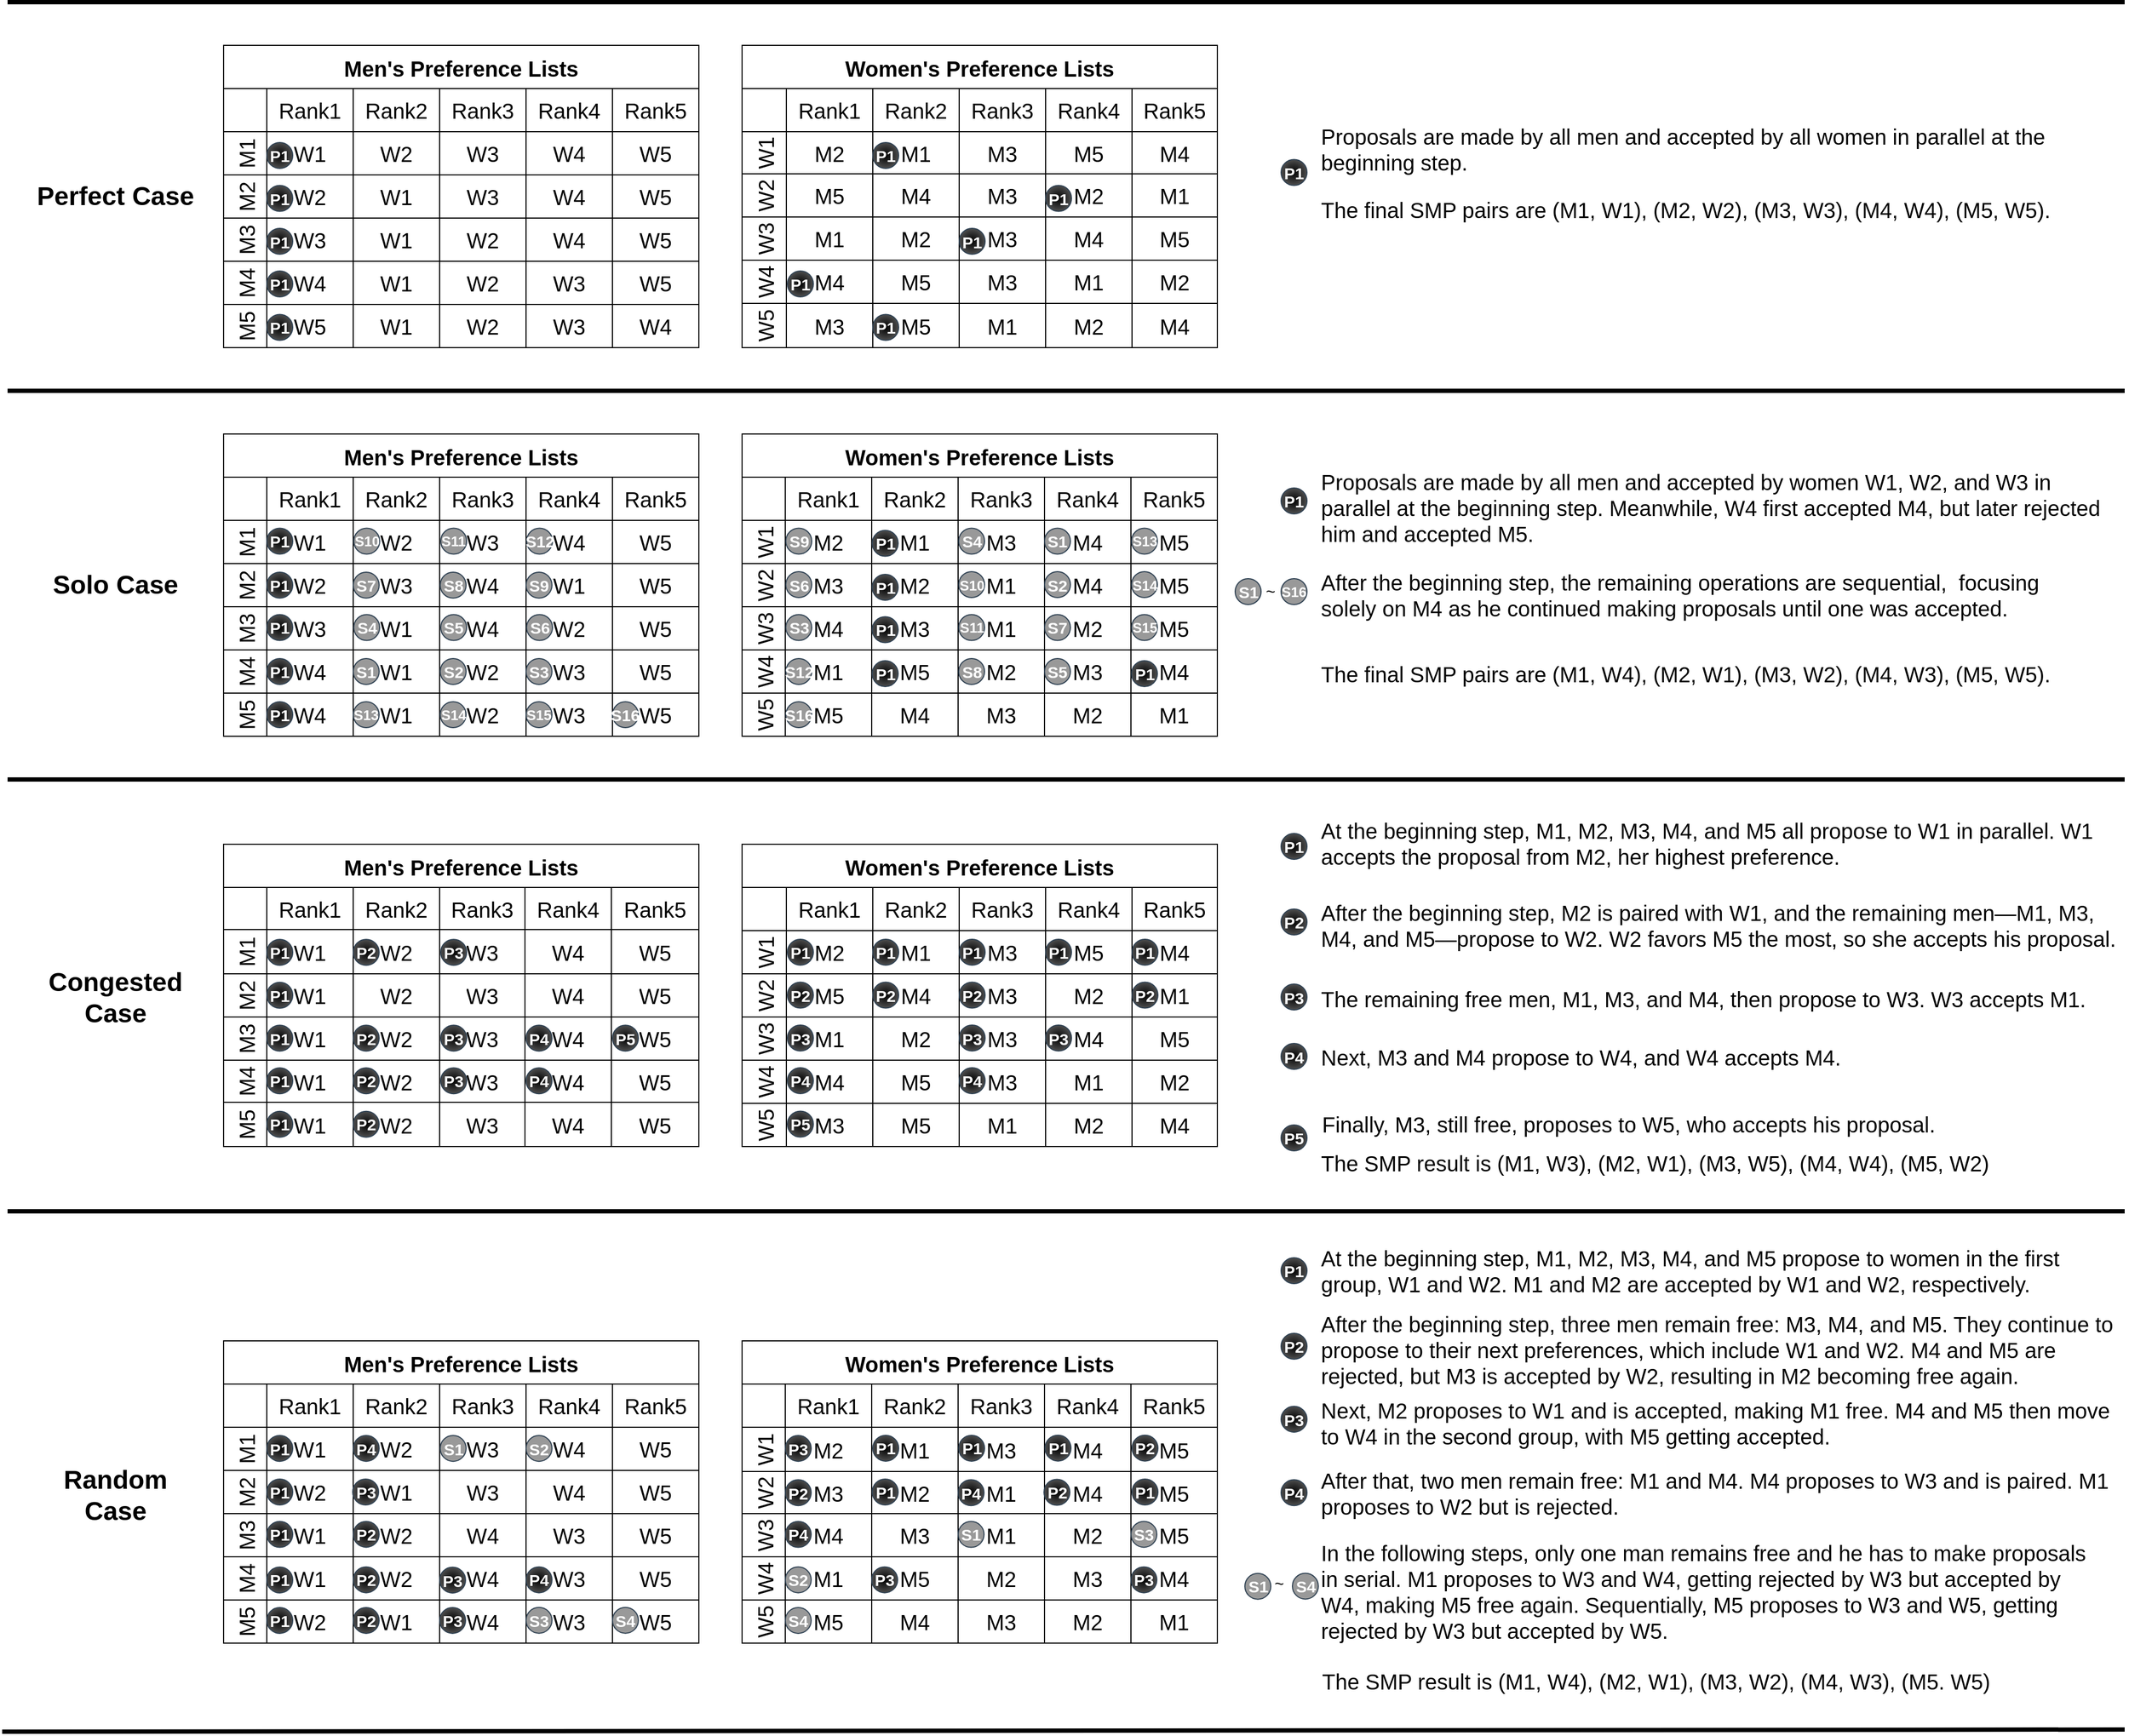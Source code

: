 <mxfile version="24.6.4" type="github">
  <diagram name="Page-1" id="m4M4dx9sahxK60scS4Uc">
    <mxGraphModel dx="4487" dy="2550" grid="1" gridSize="10" guides="1" tooltips="1" connect="1" arrows="1" fold="1" page="1" pageScale="1" pageWidth="827" pageHeight="1169" math="0" shadow="0">
      <root>
        <mxCell id="0" />
        <mxCell id="1" parent="0" />
        <mxCell id="bMmOZz2Fe1JZl3nIrY-0-488" value="Men&#39;s Preference Lists" style="shape=table;startSize=40;container=1;collapsible=0;childLayout=tableLayout;resizeLast=0;resizeLastRow=0;fontStyle=1;fontSize=20;" vertex="1" parent="1">
          <mxGeometry x="-280" y="-20" width="440" height="280.0" as="geometry" />
        </mxCell>
        <mxCell id="bMmOZz2Fe1JZl3nIrY-0-489" value="" style="shape=tableRow;horizontal=0;startSize=40;swimlaneHead=0;swimlaneBody=0;strokeColor=inherit;top=0;left=0;bottom=0;right=0;collapsible=0;dropTarget=0;fillColor=none;points=[[0,0.5],[1,0.5]];portConstraint=eastwest;fontSize=20;fontStyle=0" vertex="1" parent="bMmOZz2Fe1JZl3nIrY-0-488">
          <mxGeometry y="40" width="440" height="39" as="geometry" />
        </mxCell>
        <mxCell id="bMmOZz2Fe1JZl3nIrY-0-490" value="Rank1" style="shape=partialRectangle;html=1;whiteSpace=wrap;connectable=0;strokeColor=inherit;overflow=hidden;fillColor=none;top=0;left=0;bottom=0;right=0;pointerEvents=1;fontSize=20;fontStyle=0" vertex="1" parent="bMmOZz2Fe1JZl3nIrY-0-489">
          <mxGeometry x="40" width="80" height="39" as="geometry">
            <mxRectangle width="80" height="39" as="alternateBounds" />
          </mxGeometry>
        </mxCell>
        <mxCell id="bMmOZz2Fe1JZl3nIrY-0-491" value="Rank2" style="shape=partialRectangle;html=1;whiteSpace=wrap;connectable=0;strokeColor=inherit;overflow=hidden;fillColor=none;top=0;left=0;bottom=0;right=0;pointerEvents=1;fontSize=20;fontStyle=0" vertex="1" parent="bMmOZz2Fe1JZl3nIrY-0-489">
          <mxGeometry x="120" width="80" height="39" as="geometry">
            <mxRectangle width="80" height="39" as="alternateBounds" />
          </mxGeometry>
        </mxCell>
        <mxCell id="bMmOZz2Fe1JZl3nIrY-0-492" value="Rank3" style="shape=partialRectangle;html=1;whiteSpace=wrap;connectable=0;strokeColor=inherit;overflow=hidden;fillColor=none;top=0;left=0;bottom=0;right=0;pointerEvents=1;strokeWidth=1;resizeWidth=1;resizeHeight=1;fontSize=20;fontStyle=0" vertex="1" parent="bMmOZz2Fe1JZl3nIrY-0-489">
          <mxGeometry x="200" width="79" height="39" as="geometry">
            <mxRectangle width="79" height="39" as="alternateBounds" />
          </mxGeometry>
        </mxCell>
        <mxCell id="bMmOZz2Fe1JZl3nIrY-0-493" value="Rank4" style="shape=partialRectangle;html=1;whiteSpace=wrap;connectable=0;strokeColor=inherit;overflow=hidden;fillColor=none;top=0;left=0;bottom=0;right=0;pointerEvents=1;strokeWidth=1;resizeWidth=1;resizeHeight=1;fontSize=20;fontStyle=0" vertex="1" parent="bMmOZz2Fe1JZl3nIrY-0-489">
          <mxGeometry x="279" width="80" height="39" as="geometry">
            <mxRectangle width="80" height="39" as="alternateBounds" />
          </mxGeometry>
        </mxCell>
        <mxCell id="bMmOZz2Fe1JZl3nIrY-0-494" value="Rank5" style="shape=partialRectangle;html=1;whiteSpace=wrap;connectable=0;strokeColor=inherit;overflow=hidden;fillColor=none;top=0;left=0;bottom=0;right=0;pointerEvents=1;strokeWidth=1;resizeWidth=1;resizeHeight=1;fontSize=20;fontStyle=0" vertex="1" parent="bMmOZz2Fe1JZl3nIrY-0-489">
          <mxGeometry x="359" width="81" height="39" as="geometry">
            <mxRectangle width="81" height="39" as="alternateBounds" />
          </mxGeometry>
        </mxCell>
        <mxCell id="bMmOZz2Fe1JZl3nIrY-0-495" value="M1" style="shape=tableRow;horizontal=0;startSize=40;swimlaneHead=0;swimlaneBody=0;strokeColor=inherit;top=0;left=0;bottom=0;right=0;collapsible=0;dropTarget=0;fillColor=none;points=[[0,0.5],[1,0.5]];portConstraint=eastwest;fontSize=20;fontStyle=0" vertex="1" parent="bMmOZz2Fe1JZl3nIrY-0-488">
          <mxGeometry y="79" width="440" height="41" as="geometry" />
        </mxCell>
        <mxCell id="bMmOZz2Fe1JZl3nIrY-0-496" value="W1" style="shape=partialRectangle;html=1;whiteSpace=wrap;connectable=0;overflow=hidden;top=0;left=0;bottom=0;right=0;pointerEvents=1;strokeColor=default;fillColor=none;fontSize=20;fontStyle=0" vertex="1" parent="bMmOZz2Fe1JZl3nIrY-0-495">
          <mxGeometry x="40" width="80" height="41" as="geometry">
            <mxRectangle width="80" height="41" as="alternateBounds" />
          </mxGeometry>
        </mxCell>
        <mxCell id="bMmOZz2Fe1JZl3nIrY-0-497" value="W2" style="shape=partialRectangle;html=1;whiteSpace=wrap;connectable=0;overflow=hidden;top=0;left=0;bottom=0;right=0;pointerEvents=1;fillColor=none;labelBackgroundColor=none;labelBorderColor=none;strokeColor=default;shadow=0;resizable=1;resizeWidth=0;metaEdit=0;backgroundOutline=0;fontSize=20;fontStyle=0" vertex="1" parent="bMmOZz2Fe1JZl3nIrY-0-495">
          <mxGeometry x="120" width="80" height="41" as="geometry">
            <mxRectangle width="80" height="41" as="alternateBounds" />
          </mxGeometry>
        </mxCell>
        <mxCell id="bMmOZz2Fe1JZl3nIrY-0-498" value="W3" style="shape=partialRectangle;html=1;whiteSpace=wrap;connectable=0;overflow=hidden;top=0;left=0;bottom=0;right=0;pointerEvents=1;fillColor=none;fontSize=20;fontStyle=0" vertex="1" parent="bMmOZz2Fe1JZl3nIrY-0-495">
          <mxGeometry x="200" width="79" height="41" as="geometry">
            <mxRectangle width="79" height="41" as="alternateBounds" />
          </mxGeometry>
        </mxCell>
        <mxCell id="bMmOZz2Fe1JZl3nIrY-0-499" value="W4" style="shape=partialRectangle;html=1;whiteSpace=wrap;connectable=0;overflow=hidden;top=0;left=0;bottom=0;right=0;pointerEvents=1;fillColor=none;fontSize=20;fontStyle=0" vertex="1" parent="bMmOZz2Fe1JZl3nIrY-0-495">
          <mxGeometry x="279" width="80" height="41" as="geometry">
            <mxRectangle width="80" height="41" as="alternateBounds" />
          </mxGeometry>
        </mxCell>
        <mxCell id="bMmOZz2Fe1JZl3nIrY-0-500" value="W5" style="shape=partialRectangle;html=1;whiteSpace=wrap;connectable=0;overflow=hidden;top=0;left=0;bottom=0;right=0;pointerEvents=1;fillColor=none;fontSize=20;fontStyle=0" vertex="1" parent="bMmOZz2Fe1JZl3nIrY-0-495">
          <mxGeometry x="359" width="81" height="41" as="geometry">
            <mxRectangle width="81" height="41" as="alternateBounds" />
          </mxGeometry>
        </mxCell>
        <mxCell id="bMmOZz2Fe1JZl3nIrY-0-501" value="M2" style="shape=tableRow;horizontal=0;startSize=40;swimlaneHead=0;swimlaneBody=0;strokeColor=inherit;top=0;left=0;bottom=0;right=0;collapsible=0;dropTarget=0;fillColor=none;points=[[0,0.5],[1,0.5]];portConstraint=eastwest;fontSize=20;fontStyle=0" vertex="1" parent="bMmOZz2Fe1JZl3nIrY-0-488">
          <mxGeometry y="120" width="440" height="40" as="geometry" />
        </mxCell>
        <mxCell id="bMmOZz2Fe1JZl3nIrY-0-502" value="W1" style="shape=partialRectangle;html=1;whiteSpace=wrap;connectable=0;overflow=hidden;top=0;left=0;bottom=0;right=0;pointerEvents=1;strokeOpacity=100;fillColor=none;fontSize=20;fontStyle=0" vertex="1" parent="bMmOZz2Fe1JZl3nIrY-0-501">
          <mxGeometry x="40" width="80" height="40" as="geometry">
            <mxRectangle width="80" height="40" as="alternateBounds" />
          </mxGeometry>
        </mxCell>
        <mxCell id="bMmOZz2Fe1JZl3nIrY-0-503" value="W2" style="shape=partialRectangle;html=1;whiteSpace=wrap;connectable=0;strokeColor=inherit;overflow=hidden;fillColor=none;top=0;left=0;bottom=0;right=0;pointerEvents=1;fontSize=20;fontStyle=0" vertex="1" parent="bMmOZz2Fe1JZl3nIrY-0-501">
          <mxGeometry x="120" width="80" height="40" as="geometry">
            <mxRectangle width="80" height="40" as="alternateBounds" />
          </mxGeometry>
        </mxCell>
        <mxCell id="bMmOZz2Fe1JZl3nIrY-0-504" value="W3" style="shape=partialRectangle;html=1;whiteSpace=wrap;connectable=0;strokeColor=inherit;overflow=hidden;fillColor=none;top=0;left=0;bottom=0;right=0;pointerEvents=1;fontSize=20;fontStyle=0" vertex="1" parent="bMmOZz2Fe1JZl3nIrY-0-501">
          <mxGeometry x="200" width="79" height="40" as="geometry">
            <mxRectangle width="79" height="40" as="alternateBounds" />
          </mxGeometry>
        </mxCell>
        <mxCell id="bMmOZz2Fe1JZl3nIrY-0-505" value="W4" style="shape=partialRectangle;html=1;whiteSpace=wrap;connectable=0;strokeColor=inherit;overflow=hidden;fillColor=none;top=0;left=0;bottom=0;right=0;pointerEvents=1;fontSize=20;fontStyle=0" vertex="1" parent="bMmOZz2Fe1JZl3nIrY-0-501">
          <mxGeometry x="279" width="80" height="40" as="geometry">
            <mxRectangle width="80" height="40" as="alternateBounds" />
          </mxGeometry>
        </mxCell>
        <mxCell id="bMmOZz2Fe1JZl3nIrY-0-506" value="W5" style="shape=partialRectangle;html=1;whiteSpace=wrap;connectable=0;strokeColor=inherit;overflow=hidden;fillColor=none;top=0;left=0;bottom=0;right=0;pointerEvents=1;fontSize=20;fontStyle=0" vertex="1" parent="bMmOZz2Fe1JZl3nIrY-0-501">
          <mxGeometry x="359" width="81" height="40" as="geometry">
            <mxRectangle width="81" height="40" as="alternateBounds" />
          </mxGeometry>
        </mxCell>
        <mxCell id="bMmOZz2Fe1JZl3nIrY-0-507" value="M3" style="shape=tableRow;horizontal=0;startSize=40;swimlaneHead=0;swimlaneBody=0;strokeColor=inherit;top=0;left=0;bottom=0;right=0;collapsible=0;dropTarget=0;fillColor=none;points=[[0,0.5],[1,0.5]];portConstraint=eastwest;fontSize=20;fontStyle=0" vertex="1" parent="bMmOZz2Fe1JZl3nIrY-0-488">
          <mxGeometry y="160" width="440" height="40" as="geometry" />
        </mxCell>
        <mxCell id="bMmOZz2Fe1JZl3nIrY-0-508" value="W1" style="shape=partialRectangle;html=1;whiteSpace=wrap;connectable=0;overflow=hidden;top=0;left=0;bottom=0;right=0;pointerEvents=1;fillColor=none;fontSize=20;fontStyle=0" vertex="1" parent="bMmOZz2Fe1JZl3nIrY-0-507">
          <mxGeometry x="40" width="80" height="40" as="geometry">
            <mxRectangle width="80" height="40" as="alternateBounds" />
          </mxGeometry>
        </mxCell>
        <mxCell id="bMmOZz2Fe1JZl3nIrY-0-509" value="W2" style="shape=partialRectangle;html=1;whiteSpace=wrap;connectable=0;overflow=hidden;top=0;left=0;bottom=0;right=0;pointerEvents=1;fillColor=none;fontSize=20;fontStyle=0" vertex="1" parent="bMmOZz2Fe1JZl3nIrY-0-507">
          <mxGeometry x="120" width="80" height="40" as="geometry">
            <mxRectangle width="80" height="40" as="alternateBounds" />
          </mxGeometry>
        </mxCell>
        <mxCell id="bMmOZz2Fe1JZl3nIrY-0-510" value="W3" style="shape=partialRectangle;html=1;whiteSpace=wrap;connectable=0;strokeColor=inherit;overflow=hidden;fillColor=none;top=0;left=0;bottom=0;right=0;pointerEvents=1;fontSize=20;fontStyle=0" vertex="1" parent="bMmOZz2Fe1JZl3nIrY-0-507">
          <mxGeometry x="200" width="79" height="40" as="geometry">
            <mxRectangle width="79" height="40" as="alternateBounds" />
          </mxGeometry>
        </mxCell>
        <mxCell id="bMmOZz2Fe1JZl3nIrY-0-511" value="W4" style="shape=partialRectangle;html=1;whiteSpace=wrap;connectable=0;strokeColor=inherit;overflow=hidden;fillColor=none;top=0;left=0;bottom=0;right=0;pointerEvents=1;fontSize=20;fontStyle=0" vertex="1" parent="bMmOZz2Fe1JZl3nIrY-0-507">
          <mxGeometry x="279" width="80" height="40" as="geometry">
            <mxRectangle width="80" height="40" as="alternateBounds" />
          </mxGeometry>
        </mxCell>
        <mxCell id="bMmOZz2Fe1JZl3nIrY-0-512" value="W5" style="shape=partialRectangle;html=1;whiteSpace=wrap;connectable=0;strokeColor=inherit;overflow=hidden;fillColor=none;top=0;left=0;bottom=0;right=0;pointerEvents=1;fontSize=20;fontStyle=0" vertex="1" parent="bMmOZz2Fe1JZl3nIrY-0-507">
          <mxGeometry x="359" width="81" height="40" as="geometry">
            <mxRectangle width="81" height="40" as="alternateBounds" />
          </mxGeometry>
        </mxCell>
        <mxCell id="bMmOZz2Fe1JZl3nIrY-0-513" value="M4" style="shape=tableRow;horizontal=0;startSize=40;swimlaneHead=0;swimlaneBody=0;strokeColor=inherit;top=0;left=0;bottom=0;right=0;collapsible=0;dropTarget=0;fillColor=none;points=[[0,0.5],[1,0.5]];portConstraint=eastwest;fontSize=20;fontStyle=0" vertex="1" parent="bMmOZz2Fe1JZl3nIrY-0-488">
          <mxGeometry y="200" width="440" height="39" as="geometry" />
        </mxCell>
        <mxCell id="bMmOZz2Fe1JZl3nIrY-0-514" value="W1" style="shape=partialRectangle;html=1;whiteSpace=wrap;connectable=0;overflow=hidden;top=0;left=0;bottom=0;right=0;pointerEvents=1;fillColor=none;fontSize=20;fontStyle=0" vertex="1" parent="bMmOZz2Fe1JZl3nIrY-0-513">
          <mxGeometry x="40" width="80" height="39" as="geometry">
            <mxRectangle width="80" height="39" as="alternateBounds" />
          </mxGeometry>
        </mxCell>
        <mxCell id="bMmOZz2Fe1JZl3nIrY-0-515" value="W2" style="shape=partialRectangle;html=1;whiteSpace=wrap;connectable=0;overflow=hidden;top=0;left=0;bottom=0;right=0;pointerEvents=1;fillColor=none;fontSize=20;fontStyle=0" vertex="1" parent="bMmOZz2Fe1JZl3nIrY-0-513">
          <mxGeometry x="120" width="80" height="39" as="geometry">
            <mxRectangle width="80" height="39" as="alternateBounds" />
          </mxGeometry>
        </mxCell>
        <mxCell id="bMmOZz2Fe1JZl3nIrY-0-516" value="W3" style="shape=partialRectangle;html=1;whiteSpace=wrap;connectable=0;strokeColor=inherit;overflow=hidden;fillColor=none;top=0;left=0;bottom=0;right=0;pointerEvents=1;fontSize=20;fontStyle=0" vertex="1" parent="bMmOZz2Fe1JZl3nIrY-0-513">
          <mxGeometry x="200" width="79" height="39" as="geometry">
            <mxRectangle width="79" height="39" as="alternateBounds" />
          </mxGeometry>
        </mxCell>
        <mxCell id="bMmOZz2Fe1JZl3nIrY-0-517" value="W4" style="shape=partialRectangle;html=1;whiteSpace=wrap;connectable=0;strokeColor=inherit;overflow=hidden;fillColor=none;top=0;left=0;bottom=0;right=0;pointerEvents=1;fontSize=20;fontStyle=0" vertex="1" parent="bMmOZz2Fe1JZl3nIrY-0-513">
          <mxGeometry x="279" width="80" height="39" as="geometry">
            <mxRectangle width="80" height="39" as="alternateBounds" />
          </mxGeometry>
        </mxCell>
        <mxCell id="bMmOZz2Fe1JZl3nIrY-0-518" value="W5" style="shape=partialRectangle;html=1;whiteSpace=wrap;connectable=0;strokeColor=inherit;overflow=hidden;fillColor=none;top=0;left=0;bottom=0;right=0;pointerEvents=1;fontSize=20;fontStyle=0" vertex="1" parent="bMmOZz2Fe1JZl3nIrY-0-513">
          <mxGeometry x="359" width="81" height="39" as="geometry">
            <mxRectangle width="81" height="39" as="alternateBounds" />
          </mxGeometry>
        </mxCell>
        <mxCell id="bMmOZz2Fe1JZl3nIrY-0-519" value="M5" style="shape=tableRow;horizontal=0;startSize=40;swimlaneHead=0;swimlaneBody=0;strokeColor=inherit;top=0;left=0;bottom=0;right=0;collapsible=0;dropTarget=0;fillColor=none;points=[[0,0.5],[1,0.5]];portConstraint=eastwest;fontSize=20;fontStyle=0" vertex="1" parent="bMmOZz2Fe1JZl3nIrY-0-488">
          <mxGeometry y="239" width="440" height="41" as="geometry" />
        </mxCell>
        <mxCell id="bMmOZz2Fe1JZl3nIrY-0-520" value="W1" style="shape=partialRectangle;html=1;whiteSpace=wrap;connectable=0;overflow=hidden;top=0;left=0;bottom=0;right=0;pointerEvents=1;fillColor=none;fontSize=20;fontStyle=0" vertex="1" parent="bMmOZz2Fe1JZl3nIrY-0-519">
          <mxGeometry x="40" width="80" height="41" as="geometry">
            <mxRectangle width="80" height="41" as="alternateBounds" />
          </mxGeometry>
        </mxCell>
        <mxCell id="bMmOZz2Fe1JZl3nIrY-0-521" value="W2" style="shape=partialRectangle;html=1;whiteSpace=wrap;connectable=0;overflow=hidden;top=0;left=0;bottom=0;right=0;pointerEvents=1;fillColor=none;fontSize=20;fontStyle=0" vertex="1" parent="bMmOZz2Fe1JZl3nIrY-0-519">
          <mxGeometry x="120" width="80" height="41" as="geometry">
            <mxRectangle width="80" height="41" as="alternateBounds" />
          </mxGeometry>
        </mxCell>
        <mxCell id="bMmOZz2Fe1JZl3nIrY-0-522" value="W3" style="shape=partialRectangle;html=1;whiteSpace=wrap;connectable=0;strokeColor=inherit;overflow=hidden;fillColor=none;top=0;left=0;bottom=0;right=0;pointerEvents=1;fontSize=20;fontStyle=0" vertex="1" parent="bMmOZz2Fe1JZl3nIrY-0-519">
          <mxGeometry x="200" width="79" height="41" as="geometry">
            <mxRectangle width="79" height="41" as="alternateBounds" />
          </mxGeometry>
        </mxCell>
        <mxCell id="bMmOZz2Fe1JZl3nIrY-0-523" value="W4" style="shape=partialRectangle;html=1;whiteSpace=wrap;connectable=0;strokeColor=inherit;overflow=hidden;fillColor=none;top=0;left=0;bottom=0;right=0;pointerEvents=1;fontSize=20;fontStyle=0" vertex="1" parent="bMmOZz2Fe1JZl3nIrY-0-519">
          <mxGeometry x="279" width="80" height="41" as="geometry">
            <mxRectangle width="80" height="41" as="alternateBounds" />
          </mxGeometry>
        </mxCell>
        <mxCell id="bMmOZz2Fe1JZl3nIrY-0-524" value="W5" style="shape=partialRectangle;html=1;whiteSpace=wrap;connectable=0;strokeColor=inherit;overflow=hidden;fillColor=none;top=0;left=0;bottom=0;right=0;pointerEvents=1;fontSize=20;fontStyle=0" vertex="1" parent="bMmOZz2Fe1JZl3nIrY-0-519">
          <mxGeometry x="359" width="81" height="41" as="geometry">
            <mxRectangle width="81" height="41" as="alternateBounds" />
          </mxGeometry>
        </mxCell>
        <mxCell id="bMmOZz2Fe1JZl3nIrY-0-525" value="Men&#39;s Preference Lists" style="shape=table;startSize=40;container=1;collapsible=0;childLayout=tableLayout;resizeLast=0;resizeLastRow=0;fontStyle=1;fontSize=20;" vertex="1" parent="1">
          <mxGeometry x="-280" y="-400" width="440" height="280.0" as="geometry" />
        </mxCell>
        <mxCell id="bMmOZz2Fe1JZl3nIrY-0-526" value="" style="shape=tableRow;horizontal=0;startSize=40;swimlaneHead=0;swimlaneBody=0;strokeColor=inherit;top=0;left=0;bottom=0;right=0;collapsible=0;dropTarget=0;fillColor=none;points=[[0,0.5],[1,0.5]];portConstraint=eastwest;fontSize=20;" vertex="1" parent="bMmOZz2Fe1JZl3nIrY-0-525">
          <mxGeometry y="40" width="440" height="40" as="geometry" />
        </mxCell>
        <mxCell id="bMmOZz2Fe1JZl3nIrY-0-527" value="Rank1" style="shape=partialRectangle;html=1;whiteSpace=wrap;connectable=0;strokeColor=inherit;overflow=hidden;fillColor=none;top=0;left=0;bottom=0;right=0;pointerEvents=1;fontSize=20;" vertex="1" parent="bMmOZz2Fe1JZl3nIrY-0-526">
          <mxGeometry x="40" width="80" height="40" as="geometry">
            <mxRectangle width="80" height="40" as="alternateBounds" />
          </mxGeometry>
        </mxCell>
        <mxCell id="bMmOZz2Fe1JZl3nIrY-0-528" value="Rank2" style="shape=partialRectangle;html=1;whiteSpace=wrap;connectable=0;strokeColor=inherit;overflow=hidden;fillColor=none;top=0;left=0;bottom=0;right=0;pointerEvents=1;fontSize=20;" vertex="1" parent="bMmOZz2Fe1JZl3nIrY-0-526">
          <mxGeometry x="120" width="80" height="40" as="geometry">
            <mxRectangle width="80" height="40" as="alternateBounds" />
          </mxGeometry>
        </mxCell>
        <mxCell id="bMmOZz2Fe1JZl3nIrY-0-529" value="Rank3" style="shape=partialRectangle;html=1;whiteSpace=wrap;connectable=0;strokeColor=inherit;overflow=hidden;fillColor=none;top=0;left=0;bottom=0;right=0;pointerEvents=1;strokeWidth=1;resizeWidth=1;resizeHeight=1;fontSize=20;" vertex="1" parent="bMmOZz2Fe1JZl3nIrY-0-526">
          <mxGeometry x="200" width="80" height="40" as="geometry">
            <mxRectangle width="80" height="40" as="alternateBounds" />
          </mxGeometry>
        </mxCell>
        <mxCell id="bMmOZz2Fe1JZl3nIrY-0-530" value="Rank4" style="shape=partialRectangle;html=1;whiteSpace=wrap;connectable=0;strokeColor=inherit;overflow=hidden;fillColor=none;top=0;left=0;bottom=0;right=0;pointerEvents=1;strokeWidth=1;resizeWidth=1;resizeHeight=1;fontSize=20;" vertex="1" parent="bMmOZz2Fe1JZl3nIrY-0-526">
          <mxGeometry x="280" width="80" height="40" as="geometry">
            <mxRectangle width="80" height="40" as="alternateBounds" />
          </mxGeometry>
        </mxCell>
        <mxCell id="bMmOZz2Fe1JZl3nIrY-0-531" value="Rank5" style="shape=partialRectangle;html=1;whiteSpace=wrap;connectable=0;strokeColor=inherit;overflow=hidden;fillColor=none;top=0;left=0;bottom=0;right=0;pointerEvents=1;strokeWidth=1;resizeWidth=1;resizeHeight=1;fontSize=20;" vertex="1" parent="bMmOZz2Fe1JZl3nIrY-0-526">
          <mxGeometry x="360" width="80" height="40" as="geometry">
            <mxRectangle width="80" height="40" as="alternateBounds" />
          </mxGeometry>
        </mxCell>
        <mxCell id="bMmOZz2Fe1JZl3nIrY-0-532" value="M1" style="shape=tableRow;horizontal=0;startSize=40;swimlaneHead=0;swimlaneBody=0;strokeColor=inherit;top=0;left=0;bottom=0;right=0;collapsible=0;dropTarget=0;fillColor=none;points=[[0,0.5],[1,0.5]];portConstraint=eastwest;fontSize=20;" vertex="1" parent="bMmOZz2Fe1JZl3nIrY-0-525">
          <mxGeometry y="80" width="440" height="40" as="geometry" />
        </mxCell>
        <mxCell id="bMmOZz2Fe1JZl3nIrY-0-533" value="W1" style="shape=partialRectangle;html=1;whiteSpace=wrap;connectable=0;overflow=hidden;top=0;left=0;bottom=0;right=0;pointerEvents=1;strokeColor=default;fillColor=none;fontSize=20;" vertex="1" parent="bMmOZz2Fe1JZl3nIrY-0-532">
          <mxGeometry x="40" width="80" height="40" as="geometry">
            <mxRectangle width="80" height="40" as="alternateBounds" />
          </mxGeometry>
        </mxCell>
        <mxCell id="bMmOZz2Fe1JZl3nIrY-0-534" value="W2" style="shape=partialRectangle;html=1;whiteSpace=wrap;connectable=0;overflow=hidden;top=0;left=0;bottom=0;right=0;pointerEvents=1;fillColor=none;labelBackgroundColor=none;labelBorderColor=none;strokeColor=default;shadow=0;resizable=1;resizeWidth=0;metaEdit=0;backgroundOutline=0;fontSize=20;" vertex="1" parent="bMmOZz2Fe1JZl3nIrY-0-532">
          <mxGeometry x="120" width="80" height="40" as="geometry">
            <mxRectangle width="80" height="40" as="alternateBounds" />
          </mxGeometry>
        </mxCell>
        <mxCell id="bMmOZz2Fe1JZl3nIrY-0-535" value="W3" style="shape=partialRectangle;html=1;whiteSpace=wrap;connectable=0;overflow=hidden;top=0;left=0;bottom=0;right=0;pointerEvents=1;fillColor=none;fontSize=20;" vertex="1" parent="bMmOZz2Fe1JZl3nIrY-0-532">
          <mxGeometry x="200" width="80" height="40" as="geometry">
            <mxRectangle width="80" height="40" as="alternateBounds" />
          </mxGeometry>
        </mxCell>
        <mxCell id="bMmOZz2Fe1JZl3nIrY-0-536" value="W4" style="shape=partialRectangle;html=1;whiteSpace=wrap;connectable=0;overflow=hidden;top=0;left=0;bottom=0;right=0;pointerEvents=1;fillColor=none;fontSize=20;" vertex="1" parent="bMmOZz2Fe1JZl3nIrY-0-532">
          <mxGeometry x="280" width="80" height="40" as="geometry">
            <mxRectangle width="80" height="40" as="alternateBounds" />
          </mxGeometry>
        </mxCell>
        <mxCell id="bMmOZz2Fe1JZl3nIrY-0-537" value="W5" style="shape=partialRectangle;html=1;whiteSpace=wrap;connectable=0;overflow=hidden;top=0;left=0;bottom=0;right=0;pointerEvents=1;fillColor=none;fontSize=20;" vertex="1" parent="bMmOZz2Fe1JZl3nIrY-0-532">
          <mxGeometry x="360" width="80" height="40" as="geometry">
            <mxRectangle width="80" height="40" as="alternateBounds" />
          </mxGeometry>
        </mxCell>
        <mxCell id="bMmOZz2Fe1JZl3nIrY-0-538" value="M2" style="shape=tableRow;horizontal=0;startSize=40;swimlaneHead=0;swimlaneBody=0;strokeColor=inherit;top=0;left=0;bottom=0;right=0;collapsible=0;dropTarget=0;fillColor=none;points=[[0,0.5],[1,0.5]];portConstraint=eastwest;fontSize=20;" vertex="1" parent="bMmOZz2Fe1JZl3nIrY-0-525">
          <mxGeometry y="120" width="440" height="40" as="geometry" />
        </mxCell>
        <mxCell id="bMmOZz2Fe1JZl3nIrY-0-539" value="W2" style="shape=partialRectangle;html=1;whiteSpace=wrap;connectable=0;overflow=hidden;top=0;left=0;bottom=0;right=0;pointerEvents=1;strokeOpacity=100;fillColor=none;fontSize=20;" vertex="1" parent="bMmOZz2Fe1JZl3nIrY-0-538">
          <mxGeometry x="40" width="80" height="40" as="geometry">
            <mxRectangle width="80" height="40" as="alternateBounds" />
          </mxGeometry>
        </mxCell>
        <mxCell id="bMmOZz2Fe1JZl3nIrY-0-540" value="W3" style="shape=partialRectangle;html=1;whiteSpace=wrap;connectable=0;strokeColor=inherit;overflow=hidden;fillColor=none;top=0;left=0;bottom=0;right=0;pointerEvents=1;fontSize=20;" vertex="1" parent="bMmOZz2Fe1JZl3nIrY-0-538">
          <mxGeometry x="120" width="80" height="40" as="geometry">
            <mxRectangle width="80" height="40" as="alternateBounds" />
          </mxGeometry>
        </mxCell>
        <mxCell id="bMmOZz2Fe1JZl3nIrY-0-541" value="W4" style="shape=partialRectangle;html=1;whiteSpace=wrap;connectable=0;strokeColor=inherit;overflow=hidden;fillColor=none;top=0;left=0;bottom=0;right=0;pointerEvents=1;fontSize=20;" vertex="1" parent="bMmOZz2Fe1JZl3nIrY-0-538">
          <mxGeometry x="200" width="80" height="40" as="geometry">
            <mxRectangle width="80" height="40" as="alternateBounds" />
          </mxGeometry>
        </mxCell>
        <mxCell id="bMmOZz2Fe1JZl3nIrY-0-542" value="W1" style="shape=partialRectangle;html=1;whiteSpace=wrap;connectable=0;strokeColor=inherit;overflow=hidden;fillColor=none;top=0;left=0;bottom=0;right=0;pointerEvents=1;fontSize=20;" vertex="1" parent="bMmOZz2Fe1JZl3nIrY-0-538">
          <mxGeometry x="280" width="80" height="40" as="geometry">
            <mxRectangle width="80" height="40" as="alternateBounds" />
          </mxGeometry>
        </mxCell>
        <mxCell id="bMmOZz2Fe1JZl3nIrY-0-543" value="W5" style="shape=partialRectangle;html=1;whiteSpace=wrap;connectable=0;strokeColor=inherit;overflow=hidden;fillColor=none;top=0;left=0;bottom=0;right=0;pointerEvents=1;fontSize=20;" vertex="1" parent="bMmOZz2Fe1JZl3nIrY-0-538">
          <mxGeometry x="360" width="80" height="40" as="geometry">
            <mxRectangle width="80" height="40" as="alternateBounds" />
          </mxGeometry>
        </mxCell>
        <mxCell id="bMmOZz2Fe1JZl3nIrY-0-544" value="M3" style="shape=tableRow;horizontal=0;startSize=40;swimlaneHead=0;swimlaneBody=0;strokeColor=inherit;top=0;left=0;bottom=0;right=0;collapsible=0;dropTarget=0;fillColor=none;points=[[0,0.5],[1,0.5]];portConstraint=eastwest;fontSize=20;" vertex="1" parent="bMmOZz2Fe1JZl3nIrY-0-525">
          <mxGeometry y="160" width="440" height="40" as="geometry" />
        </mxCell>
        <mxCell id="bMmOZz2Fe1JZl3nIrY-0-545" value="W3" style="shape=partialRectangle;html=1;whiteSpace=wrap;connectable=0;overflow=hidden;top=0;left=0;bottom=0;right=0;pointerEvents=1;fillColor=none;fontSize=20;" vertex="1" parent="bMmOZz2Fe1JZl3nIrY-0-544">
          <mxGeometry x="40" width="80" height="40" as="geometry">
            <mxRectangle width="80" height="40" as="alternateBounds" />
          </mxGeometry>
        </mxCell>
        <mxCell id="bMmOZz2Fe1JZl3nIrY-0-546" value="W1" style="shape=partialRectangle;html=1;whiteSpace=wrap;connectable=0;overflow=hidden;top=0;left=0;bottom=0;right=0;pointerEvents=1;fillColor=none;fontSize=20;" vertex="1" parent="bMmOZz2Fe1JZl3nIrY-0-544">
          <mxGeometry x="120" width="80" height="40" as="geometry">
            <mxRectangle width="80" height="40" as="alternateBounds" />
          </mxGeometry>
        </mxCell>
        <mxCell id="bMmOZz2Fe1JZl3nIrY-0-547" value="W4" style="shape=partialRectangle;html=1;whiteSpace=wrap;connectable=0;strokeColor=inherit;overflow=hidden;fillColor=none;top=0;left=0;bottom=0;right=0;pointerEvents=1;fontSize=20;" vertex="1" parent="bMmOZz2Fe1JZl3nIrY-0-544">
          <mxGeometry x="200" width="80" height="40" as="geometry">
            <mxRectangle width="80" height="40" as="alternateBounds" />
          </mxGeometry>
        </mxCell>
        <mxCell id="bMmOZz2Fe1JZl3nIrY-0-548" value="W2" style="shape=partialRectangle;html=1;whiteSpace=wrap;connectable=0;strokeColor=inherit;overflow=hidden;fillColor=none;top=0;left=0;bottom=0;right=0;pointerEvents=1;fontSize=20;" vertex="1" parent="bMmOZz2Fe1JZl3nIrY-0-544">
          <mxGeometry x="280" width="80" height="40" as="geometry">
            <mxRectangle width="80" height="40" as="alternateBounds" />
          </mxGeometry>
        </mxCell>
        <mxCell id="bMmOZz2Fe1JZl3nIrY-0-549" value="W5" style="shape=partialRectangle;html=1;whiteSpace=wrap;connectable=0;strokeColor=inherit;overflow=hidden;fillColor=none;top=0;left=0;bottom=0;right=0;pointerEvents=1;fontSize=20;" vertex="1" parent="bMmOZz2Fe1JZl3nIrY-0-544">
          <mxGeometry x="360" width="80" height="40" as="geometry">
            <mxRectangle width="80" height="40" as="alternateBounds" />
          </mxGeometry>
        </mxCell>
        <mxCell id="bMmOZz2Fe1JZl3nIrY-0-550" value="M4" style="shape=tableRow;horizontal=0;startSize=40;swimlaneHead=0;swimlaneBody=0;strokeColor=inherit;top=0;left=0;bottom=0;right=0;collapsible=0;dropTarget=0;fillColor=none;points=[[0,0.5],[1,0.5]];portConstraint=eastwest;fontSize=20;" vertex="1" parent="bMmOZz2Fe1JZl3nIrY-0-525">
          <mxGeometry y="200" width="440" height="40" as="geometry" />
        </mxCell>
        <mxCell id="bMmOZz2Fe1JZl3nIrY-0-551" value="W4" style="shape=partialRectangle;html=1;whiteSpace=wrap;connectable=0;overflow=hidden;top=0;left=0;bottom=0;right=0;pointerEvents=1;fillColor=none;fontSize=20;" vertex="1" parent="bMmOZz2Fe1JZl3nIrY-0-550">
          <mxGeometry x="40" width="80" height="40" as="geometry">
            <mxRectangle width="80" height="40" as="alternateBounds" />
          </mxGeometry>
        </mxCell>
        <mxCell id="bMmOZz2Fe1JZl3nIrY-0-552" value="W1" style="shape=partialRectangle;html=1;whiteSpace=wrap;connectable=0;overflow=hidden;top=0;left=0;bottom=0;right=0;pointerEvents=1;fillColor=none;fontSize=20;" vertex="1" parent="bMmOZz2Fe1JZl3nIrY-0-550">
          <mxGeometry x="120" width="80" height="40" as="geometry">
            <mxRectangle width="80" height="40" as="alternateBounds" />
          </mxGeometry>
        </mxCell>
        <mxCell id="bMmOZz2Fe1JZl3nIrY-0-553" value="W2" style="shape=partialRectangle;html=1;whiteSpace=wrap;connectable=0;strokeColor=inherit;overflow=hidden;fillColor=none;top=0;left=0;bottom=0;right=0;pointerEvents=1;fontSize=20;" vertex="1" parent="bMmOZz2Fe1JZl3nIrY-0-550">
          <mxGeometry x="200" width="80" height="40" as="geometry">
            <mxRectangle width="80" height="40" as="alternateBounds" />
          </mxGeometry>
        </mxCell>
        <mxCell id="bMmOZz2Fe1JZl3nIrY-0-554" value="W3" style="shape=partialRectangle;html=1;whiteSpace=wrap;connectable=0;strokeColor=inherit;overflow=hidden;fillColor=none;top=0;left=0;bottom=0;right=0;pointerEvents=1;fontSize=20;" vertex="1" parent="bMmOZz2Fe1JZl3nIrY-0-550">
          <mxGeometry x="280" width="80" height="40" as="geometry">
            <mxRectangle width="80" height="40" as="alternateBounds" />
          </mxGeometry>
        </mxCell>
        <mxCell id="bMmOZz2Fe1JZl3nIrY-0-555" value="W5" style="shape=partialRectangle;html=1;whiteSpace=wrap;connectable=0;strokeColor=inherit;overflow=hidden;fillColor=none;top=0;left=0;bottom=0;right=0;pointerEvents=1;fontSize=20;" vertex="1" parent="bMmOZz2Fe1JZl3nIrY-0-550">
          <mxGeometry x="360" width="80" height="40" as="geometry">
            <mxRectangle width="80" height="40" as="alternateBounds" />
          </mxGeometry>
        </mxCell>
        <mxCell id="bMmOZz2Fe1JZl3nIrY-0-556" value="M5" style="shape=tableRow;horizontal=0;startSize=40;swimlaneHead=0;swimlaneBody=0;strokeColor=inherit;top=0;left=0;bottom=0;right=0;collapsible=0;dropTarget=0;fillColor=none;points=[[0,0.5],[1,0.5]];portConstraint=eastwest;fontSize=20;" vertex="1" parent="bMmOZz2Fe1JZl3nIrY-0-525">
          <mxGeometry y="240" width="440" height="40" as="geometry" />
        </mxCell>
        <mxCell id="bMmOZz2Fe1JZl3nIrY-0-557" value="W4" style="shape=partialRectangle;html=1;whiteSpace=wrap;connectable=0;overflow=hidden;top=0;left=0;bottom=0;right=0;pointerEvents=1;fillColor=none;fontSize=20;" vertex="1" parent="bMmOZz2Fe1JZl3nIrY-0-556">
          <mxGeometry x="40" width="80" height="40" as="geometry">
            <mxRectangle width="80" height="40" as="alternateBounds" />
          </mxGeometry>
        </mxCell>
        <mxCell id="bMmOZz2Fe1JZl3nIrY-0-558" value="W1" style="shape=partialRectangle;html=1;whiteSpace=wrap;connectable=0;overflow=hidden;top=0;left=0;bottom=0;right=0;pointerEvents=1;fillColor=none;fontSize=20;" vertex="1" parent="bMmOZz2Fe1JZl3nIrY-0-556">
          <mxGeometry x="120" width="80" height="40" as="geometry">
            <mxRectangle width="80" height="40" as="alternateBounds" />
          </mxGeometry>
        </mxCell>
        <mxCell id="bMmOZz2Fe1JZl3nIrY-0-559" value="W2" style="shape=partialRectangle;html=1;whiteSpace=wrap;connectable=0;strokeColor=inherit;overflow=hidden;fillColor=none;top=0;left=0;bottom=0;right=0;pointerEvents=1;fontSize=20;" vertex="1" parent="bMmOZz2Fe1JZl3nIrY-0-556">
          <mxGeometry x="200" width="80" height="40" as="geometry">
            <mxRectangle width="80" height="40" as="alternateBounds" />
          </mxGeometry>
        </mxCell>
        <mxCell id="bMmOZz2Fe1JZl3nIrY-0-560" value="W3" style="shape=partialRectangle;html=1;whiteSpace=wrap;connectable=0;strokeColor=inherit;overflow=hidden;fillColor=none;top=0;left=0;bottom=0;right=0;pointerEvents=1;fontSize=20;" vertex="1" parent="bMmOZz2Fe1JZl3nIrY-0-556">
          <mxGeometry x="280" width="80" height="40" as="geometry">
            <mxRectangle width="80" height="40" as="alternateBounds" />
          </mxGeometry>
        </mxCell>
        <mxCell id="bMmOZz2Fe1JZl3nIrY-0-561" value="W5" style="shape=partialRectangle;html=1;whiteSpace=wrap;connectable=0;strokeColor=inherit;overflow=hidden;fillColor=none;top=0;left=0;bottom=0;right=0;pointerEvents=1;fontSize=20;" vertex="1" parent="bMmOZz2Fe1JZl3nIrY-0-556">
          <mxGeometry x="360" width="80" height="40" as="geometry">
            <mxRectangle width="80" height="40" as="alternateBounds" />
          </mxGeometry>
        </mxCell>
        <mxCell id="bMmOZz2Fe1JZl3nIrY-0-562" value="" style="endArrow=none;html=1;rounded=0;strokeWidth=4;" edge="1" parent="1">
          <mxGeometry width="50" height="50" relative="1" as="geometry">
            <mxPoint x="-480" y="-440" as="sourcePoint" />
            <mxPoint x="1480" y="-440" as="targetPoint" />
          </mxGeometry>
        </mxCell>
        <mxCell id="bMmOZz2Fe1JZl3nIrY-0-563" value="Men&#39;s Preference Lists" style="shape=table;startSize=40;container=1;collapsible=0;childLayout=tableLayout;resizeLast=0;resizeLastRow=0;fontStyle=1;fontSize=20;" vertex="1" parent="1">
          <mxGeometry x="-280" y="-760" width="440" height="280" as="geometry" />
        </mxCell>
        <mxCell id="bMmOZz2Fe1JZl3nIrY-0-564" value="" style="shape=tableRow;horizontal=0;startSize=40;swimlaneHead=0;swimlaneBody=0;strokeColor=inherit;top=0;left=0;bottom=0;right=0;collapsible=0;dropTarget=0;fillColor=none;points=[[0,0.5],[1,0.5]];portConstraint=eastwest;fontSize=20;" vertex="1" parent="bMmOZz2Fe1JZl3nIrY-0-563">
          <mxGeometry y="40" width="440" height="40" as="geometry" />
        </mxCell>
        <mxCell id="bMmOZz2Fe1JZl3nIrY-0-565" value="Rank1" style="shape=partialRectangle;html=1;whiteSpace=wrap;connectable=0;strokeColor=inherit;overflow=hidden;fillColor=none;top=0;left=0;bottom=0;right=0;pointerEvents=1;fontSize=20;" vertex="1" parent="bMmOZz2Fe1JZl3nIrY-0-564">
          <mxGeometry x="40" width="80" height="40" as="geometry">
            <mxRectangle width="80" height="40" as="alternateBounds" />
          </mxGeometry>
        </mxCell>
        <mxCell id="bMmOZz2Fe1JZl3nIrY-0-566" value="Rank2" style="shape=partialRectangle;html=1;whiteSpace=wrap;connectable=0;strokeColor=inherit;overflow=hidden;fillColor=none;top=0;left=0;bottom=0;right=0;pointerEvents=1;fontSize=20;" vertex="1" parent="bMmOZz2Fe1JZl3nIrY-0-564">
          <mxGeometry x="120" width="80" height="40" as="geometry">
            <mxRectangle width="80" height="40" as="alternateBounds" />
          </mxGeometry>
        </mxCell>
        <mxCell id="bMmOZz2Fe1JZl3nIrY-0-567" value="Rank3" style="shape=partialRectangle;html=1;whiteSpace=wrap;connectable=0;strokeColor=inherit;overflow=hidden;fillColor=none;top=0;left=0;bottom=0;right=0;pointerEvents=1;strokeWidth=1;resizeWidth=1;resizeHeight=1;fontSize=20;" vertex="1" parent="bMmOZz2Fe1JZl3nIrY-0-564">
          <mxGeometry x="200" width="80" height="40" as="geometry">
            <mxRectangle width="80" height="40" as="alternateBounds" />
          </mxGeometry>
        </mxCell>
        <mxCell id="bMmOZz2Fe1JZl3nIrY-0-568" value="Rank4" style="shape=partialRectangle;html=1;whiteSpace=wrap;connectable=0;strokeColor=inherit;overflow=hidden;fillColor=none;top=0;left=0;bottom=0;right=0;pointerEvents=1;strokeWidth=1;resizeWidth=1;resizeHeight=1;fontSize=20;" vertex="1" parent="bMmOZz2Fe1JZl3nIrY-0-564">
          <mxGeometry x="280" width="80" height="40" as="geometry">
            <mxRectangle width="80" height="40" as="alternateBounds" />
          </mxGeometry>
        </mxCell>
        <mxCell id="bMmOZz2Fe1JZl3nIrY-0-569" value="Rank5" style="shape=partialRectangle;html=1;whiteSpace=wrap;connectable=0;strokeColor=inherit;overflow=hidden;fillColor=none;top=0;left=0;bottom=0;right=0;pointerEvents=1;strokeWidth=1;resizeWidth=1;resizeHeight=1;fontSize=20;" vertex="1" parent="bMmOZz2Fe1JZl3nIrY-0-564">
          <mxGeometry x="360" width="80" height="40" as="geometry">
            <mxRectangle width="80" height="40" as="alternateBounds" />
          </mxGeometry>
        </mxCell>
        <mxCell id="bMmOZz2Fe1JZl3nIrY-0-570" value="M1" style="shape=tableRow;horizontal=0;startSize=40;swimlaneHead=0;swimlaneBody=0;strokeColor=inherit;top=0;left=0;bottom=0;right=0;collapsible=0;dropTarget=0;fillColor=none;points=[[0,0.5],[1,0.5]];portConstraint=eastwest;fontSize=20;" vertex="1" parent="bMmOZz2Fe1JZl3nIrY-0-563">
          <mxGeometry y="80" width="440" height="40" as="geometry" />
        </mxCell>
        <mxCell id="bMmOZz2Fe1JZl3nIrY-0-571" value="W1" style="shape=partialRectangle;html=1;whiteSpace=wrap;connectable=0;overflow=hidden;top=0;left=0;bottom=0;right=0;pointerEvents=1;strokeColor=default;fillColor=none;fontSize=20;" vertex="1" parent="bMmOZz2Fe1JZl3nIrY-0-570">
          <mxGeometry x="40" width="80" height="40" as="geometry">
            <mxRectangle width="80" height="40" as="alternateBounds" />
          </mxGeometry>
        </mxCell>
        <mxCell id="bMmOZz2Fe1JZl3nIrY-0-572" value="W2" style="shape=partialRectangle;html=1;whiteSpace=wrap;connectable=0;overflow=hidden;top=0;left=0;bottom=0;right=0;pointerEvents=1;fillColor=none;labelBackgroundColor=none;labelBorderColor=none;strokeColor=default;shadow=0;resizable=1;resizeWidth=0;metaEdit=0;backgroundOutline=0;fontSize=20;" vertex="1" parent="bMmOZz2Fe1JZl3nIrY-0-570">
          <mxGeometry x="120" width="80" height="40" as="geometry">
            <mxRectangle width="80" height="40" as="alternateBounds" />
          </mxGeometry>
        </mxCell>
        <mxCell id="bMmOZz2Fe1JZl3nIrY-0-573" value="W3" style="shape=partialRectangle;html=1;whiteSpace=wrap;connectable=0;overflow=hidden;top=0;left=0;bottom=0;right=0;pointerEvents=1;fillColor=none;fontSize=20;" vertex="1" parent="bMmOZz2Fe1JZl3nIrY-0-570">
          <mxGeometry x="200" width="80" height="40" as="geometry">
            <mxRectangle width="80" height="40" as="alternateBounds" />
          </mxGeometry>
        </mxCell>
        <mxCell id="bMmOZz2Fe1JZl3nIrY-0-574" value="W4" style="shape=partialRectangle;html=1;whiteSpace=wrap;connectable=0;overflow=hidden;top=0;left=0;bottom=0;right=0;pointerEvents=1;fillColor=none;fontSize=20;" vertex="1" parent="bMmOZz2Fe1JZl3nIrY-0-570">
          <mxGeometry x="280" width="80" height="40" as="geometry">
            <mxRectangle width="80" height="40" as="alternateBounds" />
          </mxGeometry>
        </mxCell>
        <mxCell id="bMmOZz2Fe1JZl3nIrY-0-575" value="W5" style="shape=partialRectangle;html=1;whiteSpace=wrap;connectable=0;overflow=hidden;top=0;left=0;bottom=0;right=0;pointerEvents=1;fillColor=none;fontSize=20;" vertex="1" parent="bMmOZz2Fe1JZl3nIrY-0-570">
          <mxGeometry x="360" width="80" height="40" as="geometry">
            <mxRectangle width="80" height="40" as="alternateBounds" />
          </mxGeometry>
        </mxCell>
        <mxCell id="bMmOZz2Fe1JZl3nIrY-0-576" value="M2" style="shape=tableRow;horizontal=0;startSize=40;swimlaneHead=0;swimlaneBody=0;strokeColor=inherit;top=0;left=0;bottom=0;right=0;collapsible=0;dropTarget=0;fillColor=none;points=[[0,0.5],[1,0.5]];portConstraint=eastwest;fontSize=20;" vertex="1" parent="bMmOZz2Fe1JZl3nIrY-0-563">
          <mxGeometry y="120" width="440" height="40" as="geometry" />
        </mxCell>
        <mxCell id="bMmOZz2Fe1JZl3nIrY-0-577" value="W2" style="shape=partialRectangle;html=1;whiteSpace=wrap;connectable=0;overflow=hidden;top=0;left=0;bottom=0;right=0;pointerEvents=1;strokeOpacity=100;fillColor=none;fontSize=20;" vertex="1" parent="bMmOZz2Fe1JZl3nIrY-0-576">
          <mxGeometry x="40" width="80" height="40" as="geometry">
            <mxRectangle width="80" height="40" as="alternateBounds" />
          </mxGeometry>
        </mxCell>
        <mxCell id="bMmOZz2Fe1JZl3nIrY-0-578" value="W1" style="shape=partialRectangle;html=1;whiteSpace=wrap;connectable=0;strokeColor=inherit;overflow=hidden;fillColor=none;top=0;left=0;bottom=0;right=0;pointerEvents=1;fontSize=20;" vertex="1" parent="bMmOZz2Fe1JZl3nIrY-0-576">
          <mxGeometry x="120" width="80" height="40" as="geometry">
            <mxRectangle width="80" height="40" as="alternateBounds" />
          </mxGeometry>
        </mxCell>
        <mxCell id="bMmOZz2Fe1JZl3nIrY-0-579" value="W3" style="shape=partialRectangle;html=1;whiteSpace=wrap;connectable=0;strokeColor=inherit;overflow=hidden;fillColor=none;top=0;left=0;bottom=0;right=0;pointerEvents=1;fontSize=20;" vertex="1" parent="bMmOZz2Fe1JZl3nIrY-0-576">
          <mxGeometry x="200" width="80" height="40" as="geometry">
            <mxRectangle width="80" height="40" as="alternateBounds" />
          </mxGeometry>
        </mxCell>
        <mxCell id="bMmOZz2Fe1JZl3nIrY-0-580" value="W4" style="shape=partialRectangle;html=1;whiteSpace=wrap;connectable=0;strokeColor=inherit;overflow=hidden;fillColor=none;top=0;left=0;bottom=0;right=0;pointerEvents=1;fontSize=20;" vertex="1" parent="bMmOZz2Fe1JZl3nIrY-0-576">
          <mxGeometry x="280" width="80" height="40" as="geometry">
            <mxRectangle width="80" height="40" as="alternateBounds" />
          </mxGeometry>
        </mxCell>
        <mxCell id="bMmOZz2Fe1JZl3nIrY-0-581" value="W5" style="shape=partialRectangle;html=1;whiteSpace=wrap;connectable=0;strokeColor=inherit;overflow=hidden;fillColor=none;top=0;left=0;bottom=0;right=0;pointerEvents=1;fontSize=20;" vertex="1" parent="bMmOZz2Fe1JZl3nIrY-0-576">
          <mxGeometry x="360" width="80" height="40" as="geometry">
            <mxRectangle width="80" height="40" as="alternateBounds" />
          </mxGeometry>
        </mxCell>
        <mxCell id="bMmOZz2Fe1JZl3nIrY-0-582" value="M3" style="shape=tableRow;horizontal=0;startSize=40;swimlaneHead=0;swimlaneBody=0;strokeColor=inherit;top=0;left=0;bottom=0;right=0;collapsible=0;dropTarget=0;fillColor=none;points=[[0,0.5],[1,0.5]];portConstraint=eastwest;fontSize=20;" vertex="1" parent="bMmOZz2Fe1JZl3nIrY-0-563">
          <mxGeometry y="160" width="440" height="40" as="geometry" />
        </mxCell>
        <mxCell id="bMmOZz2Fe1JZl3nIrY-0-583" value="W3" style="shape=partialRectangle;html=1;whiteSpace=wrap;connectable=0;overflow=hidden;top=0;left=0;bottom=0;right=0;pointerEvents=1;fillColor=none;fontSize=20;" vertex="1" parent="bMmOZz2Fe1JZl3nIrY-0-582">
          <mxGeometry x="40" width="80" height="40" as="geometry">
            <mxRectangle width="80" height="40" as="alternateBounds" />
          </mxGeometry>
        </mxCell>
        <mxCell id="bMmOZz2Fe1JZl3nIrY-0-584" value="W1" style="shape=partialRectangle;html=1;whiteSpace=wrap;connectable=0;overflow=hidden;top=0;left=0;bottom=0;right=0;pointerEvents=1;fillColor=none;fontSize=20;" vertex="1" parent="bMmOZz2Fe1JZl3nIrY-0-582">
          <mxGeometry x="120" width="80" height="40" as="geometry">
            <mxRectangle width="80" height="40" as="alternateBounds" />
          </mxGeometry>
        </mxCell>
        <mxCell id="bMmOZz2Fe1JZl3nIrY-0-585" value="W2" style="shape=partialRectangle;html=1;whiteSpace=wrap;connectable=0;strokeColor=inherit;overflow=hidden;fillColor=none;top=0;left=0;bottom=0;right=0;pointerEvents=1;fontSize=20;" vertex="1" parent="bMmOZz2Fe1JZl3nIrY-0-582">
          <mxGeometry x="200" width="80" height="40" as="geometry">
            <mxRectangle width="80" height="40" as="alternateBounds" />
          </mxGeometry>
        </mxCell>
        <mxCell id="bMmOZz2Fe1JZl3nIrY-0-586" value="W4" style="shape=partialRectangle;html=1;whiteSpace=wrap;connectable=0;strokeColor=inherit;overflow=hidden;fillColor=none;top=0;left=0;bottom=0;right=0;pointerEvents=1;fontSize=20;" vertex="1" parent="bMmOZz2Fe1JZl3nIrY-0-582">
          <mxGeometry x="280" width="80" height="40" as="geometry">
            <mxRectangle width="80" height="40" as="alternateBounds" />
          </mxGeometry>
        </mxCell>
        <mxCell id="bMmOZz2Fe1JZl3nIrY-0-587" value="W5" style="shape=partialRectangle;html=1;whiteSpace=wrap;connectable=0;strokeColor=inherit;overflow=hidden;fillColor=none;top=0;left=0;bottom=0;right=0;pointerEvents=1;fontSize=20;" vertex="1" parent="bMmOZz2Fe1JZl3nIrY-0-582">
          <mxGeometry x="360" width="80" height="40" as="geometry">
            <mxRectangle width="80" height="40" as="alternateBounds" />
          </mxGeometry>
        </mxCell>
        <mxCell id="bMmOZz2Fe1JZl3nIrY-0-588" value="M4" style="shape=tableRow;horizontal=0;startSize=40;swimlaneHead=0;swimlaneBody=0;strokeColor=inherit;top=0;left=0;bottom=0;right=0;collapsible=0;dropTarget=0;fillColor=none;points=[[0,0.5],[1,0.5]];portConstraint=eastwest;fontSize=20;" vertex="1" parent="bMmOZz2Fe1JZl3nIrY-0-563">
          <mxGeometry y="200" width="440" height="40" as="geometry" />
        </mxCell>
        <mxCell id="bMmOZz2Fe1JZl3nIrY-0-589" value="W4" style="shape=partialRectangle;html=1;whiteSpace=wrap;connectable=0;overflow=hidden;top=0;left=0;bottom=0;right=0;pointerEvents=1;fillColor=none;fontSize=20;" vertex="1" parent="bMmOZz2Fe1JZl3nIrY-0-588">
          <mxGeometry x="40" width="80" height="40" as="geometry">
            <mxRectangle width="80" height="40" as="alternateBounds" />
          </mxGeometry>
        </mxCell>
        <mxCell id="bMmOZz2Fe1JZl3nIrY-0-590" value="W1" style="shape=partialRectangle;html=1;whiteSpace=wrap;connectable=0;overflow=hidden;top=0;left=0;bottom=0;right=0;pointerEvents=1;fillColor=none;fontSize=20;" vertex="1" parent="bMmOZz2Fe1JZl3nIrY-0-588">
          <mxGeometry x="120" width="80" height="40" as="geometry">
            <mxRectangle width="80" height="40" as="alternateBounds" />
          </mxGeometry>
        </mxCell>
        <mxCell id="bMmOZz2Fe1JZl3nIrY-0-591" value="W2" style="shape=partialRectangle;html=1;whiteSpace=wrap;connectable=0;strokeColor=inherit;overflow=hidden;fillColor=none;top=0;left=0;bottom=0;right=0;pointerEvents=1;fontSize=20;" vertex="1" parent="bMmOZz2Fe1JZl3nIrY-0-588">
          <mxGeometry x="200" width="80" height="40" as="geometry">
            <mxRectangle width="80" height="40" as="alternateBounds" />
          </mxGeometry>
        </mxCell>
        <mxCell id="bMmOZz2Fe1JZl3nIrY-0-592" value="W3" style="shape=partialRectangle;html=1;whiteSpace=wrap;connectable=0;strokeColor=inherit;overflow=hidden;fillColor=none;top=0;left=0;bottom=0;right=0;pointerEvents=1;fontSize=20;" vertex="1" parent="bMmOZz2Fe1JZl3nIrY-0-588">
          <mxGeometry x="280" width="80" height="40" as="geometry">
            <mxRectangle width="80" height="40" as="alternateBounds" />
          </mxGeometry>
        </mxCell>
        <mxCell id="bMmOZz2Fe1JZl3nIrY-0-593" value="W5" style="shape=partialRectangle;html=1;whiteSpace=wrap;connectable=0;strokeColor=inherit;overflow=hidden;fillColor=none;top=0;left=0;bottom=0;right=0;pointerEvents=1;fontSize=20;" vertex="1" parent="bMmOZz2Fe1JZl3nIrY-0-588">
          <mxGeometry x="360" width="80" height="40" as="geometry">
            <mxRectangle width="80" height="40" as="alternateBounds" />
          </mxGeometry>
        </mxCell>
        <mxCell id="bMmOZz2Fe1JZl3nIrY-0-594" value="M5" style="shape=tableRow;horizontal=0;startSize=40;swimlaneHead=0;swimlaneBody=0;strokeColor=inherit;top=0;left=0;bottom=0;right=0;collapsible=0;dropTarget=0;fillColor=none;points=[[0,0.5],[1,0.5]];portConstraint=eastwest;fontSize=20;" vertex="1" parent="bMmOZz2Fe1JZl3nIrY-0-563">
          <mxGeometry y="240" width="440" height="40" as="geometry" />
        </mxCell>
        <mxCell id="bMmOZz2Fe1JZl3nIrY-0-595" value="W5" style="shape=partialRectangle;html=1;whiteSpace=wrap;connectable=0;overflow=hidden;top=0;left=0;bottom=0;right=0;pointerEvents=1;fillColor=none;fontSize=20;" vertex="1" parent="bMmOZz2Fe1JZl3nIrY-0-594">
          <mxGeometry x="40" width="80" height="40" as="geometry">
            <mxRectangle width="80" height="40" as="alternateBounds" />
          </mxGeometry>
        </mxCell>
        <mxCell id="bMmOZz2Fe1JZl3nIrY-0-596" value="W1" style="shape=partialRectangle;html=1;whiteSpace=wrap;connectable=0;overflow=hidden;top=0;left=0;bottom=0;right=0;pointerEvents=1;fillColor=none;fontSize=20;" vertex="1" parent="bMmOZz2Fe1JZl3nIrY-0-594">
          <mxGeometry x="120" width="80" height="40" as="geometry">
            <mxRectangle width="80" height="40" as="alternateBounds" />
          </mxGeometry>
        </mxCell>
        <mxCell id="bMmOZz2Fe1JZl3nIrY-0-597" value="W2" style="shape=partialRectangle;html=1;whiteSpace=wrap;connectable=0;strokeColor=inherit;overflow=hidden;fillColor=none;top=0;left=0;bottom=0;right=0;pointerEvents=1;fontSize=20;" vertex="1" parent="bMmOZz2Fe1JZl3nIrY-0-594">
          <mxGeometry x="200" width="80" height="40" as="geometry">
            <mxRectangle width="80" height="40" as="alternateBounds" />
          </mxGeometry>
        </mxCell>
        <mxCell id="bMmOZz2Fe1JZl3nIrY-0-598" value="W3" style="shape=partialRectangle;html=1;whiteSpace=wrap;connectable=0;strokeColor=inherit;overflow=hidden;fillColor=none;top=0;left=0;bottom=0;right=0;pointerEvents=1;fontSize=20;" vertex="1" parent="bMmOZz2Fe1JZl3nIrY-0-594">
          <mxGeometry x="280" width="80" height="40" as="geometry">
            <mxRectangle width="80" height="40" as="alternateBounds" />
          </mxGeometry>
        </mxCell>
        <mxCell id="bMmOZz2Fe1JZl3nIrY-0-599" value="W4" style="shape=partialRectangle;html=1;whiteSpace=wrap;connectable=0;strokeColor=inherit;overflow=hidden;fillColor=none;top=0;left=0;bottom=0;right=0;pointerEvents=1;fontSize=20;" vertex="1" parent="bMmOZz2Fe1JZl3nIrY-0-594">
          <mxGeometry x="360" width="80" height="40" as="geometry">
            <mxRectangle width="80" height="40" as="alternateBounds" />
          </mxGeometry>
        </mxCell>
        <mxCell id="bMmOZz2Fe1JZl3nIrY-0-600" value="Women&#39;s Preference Lists" style="shape=table;startSize=40;container=1;collapsible=0;childLayout=tableLayout;resizeLast=0;resizeLastRow=0;fontStyle=1;fontSize=20;" vertex="1" parent="1">
          <mxGeometry x="200" y="-20" width="440" height="280" as="geometry" />
        </mxCell>
        <mxCell id="bMmOZz2Fe1JZl3nIrY-0-601" value="" style="shape=tableRow;horizontal=0;startSize=41;swimlaneHead=0;swimlaneBody=0;strokeColor=inherit;top=0;left=0;bottom=0;right=0;collapsible=0;dropTarget=0;fillColor=none;points=[[0,0.5],[1,0.5]];portConstraint=eastwest;fontSize=20;fontStyle=0" vertex="1" parent="bMmOZz2Fe1JZl3nIrY-0-600">
          <mxGeometry y="40" width="440" height="40" as="geometry" />
        </mxCell>
        <mxCell id="bMmOZz2Fe1JZl3nIrY-0-602" value="Rank1" style="shape=partialRectangle;html=1;whiteSpace=wrap;connectable=0;strokeColor=inherit;overflow=hidden;fillColor=none;top=0;left=0;bottom=0;right=0;pointerEvents=1;fontSize=20;fontStyle=0" vertex="1" parent="bMmOZz2Fe1JZl3nIrY-0-601">
          <mxGeometry x="41" width="80" height="40" as="geometry">
            <mxRectangle width="80" height="40" as="alternateBounds" />
          </mxGeometry>
        </mxCell>
        <mxCell id="bMmOZz2Fe1JZl3nIrY-0-603" value="Rank2" style="shape=partialRectangle;html=1;whiteSpace=wrap;connectable=0;strokeColor=inherit;overflow=hidden;fillColor=none;top=0;left=0;bottom=0;right=0;pointerEvents=1;fontSize=20;fontStyle=0" vertex="1" parent="bMmOZz2Fe1JZl3nIrY-0-601">
          <mxGeometry x="121" width="80" height="40" as="geometry">
            <mxRectangle width="80" height="40" as="alternateBounds" />
          </mxGeometry>
        </mxCell>
        <mxCell id="bMmOZz2Fe1JZl3nIrY-0-604" value="Rank3" style="shape=partialRectangle;html=1;whiteSpace=wrap;connectable=0;strokeColor=inherit;overflow=hidden;fillColor=none;top=0;left=0;bottom=0;right=0;pointerEvents=1;strokeWidth=1;resizeWidth=1;resizeHeight=1;fontSize=20;fontStyle=0" vertex="1" parent="bMmOZz2Fe1JZl3nIrY-0-601">
          <mxGeometry x="201" width="80" height="40" as="geometry">
            <mxRectangle width="80" height="40" as="alternateBounds" />
          </mxGeometry>
        </mxCell>
        <mxCell id="bMmOZz2Fe1JZl3nIrY-0-605" value="Rank4" style="shape=partialRectangle;html=1;whiteSpace=wrap;connectable=0;strokeColor=inherit;overflow=hidden;fillColor=none;top=0;left=0;bottom=0;right=0;pointerEvents=1;strokeWidth=1;resizeWidth=1;resizeHeight=1;fontSize=20;fontStyle=0" vertex="1" parent="bMmOZz2Fe1JZl3nIrY-0-601">
          <mxGeometry x="281" width="80" height="40" as="geometry">
            <mxRectangle width="80" height="40" as="alternateBounds" />
          </mxGeometry>
        </mxCell>
        <mxCell id="bMmOZz2Fe1JZl3nIrY-0-606" value="Rank5" style="shape=partialRectangle;html=1;whiteSpace=wrap;connectable=0;strokeColor=inherit;overflow=hidden;fillColor=none;top=0;left=0;bottom=0;right=0;pointerEvents=1;strokeWidth=1;resizeWidth=1;resizeHeight=1;fontSize=20;fontStyle=0" vertex="1" parent="bMmOZz2Fe1JZl3nIrY-0-601">
          <mxGeometry x="361" width="79" height="40" as="geometry">
            <mxRectangle width="79" height="40" as="alternateBounds" />
          </mxGeometry>
        </mxCell>
        <mxCell id="bMmOZz2Fe1JZl3nIrY-0-607" value="W1" style="shape=tableRow;horizontal=0;startSize=41;swimlaneHead=0;swimlaneBody=0;strokeColor=inherit;top=0;left=0;bottom=0;right=0;collapsible=0;dropTarget=0;fillColor=none;points=[[0,0.5],[1,0.5]];portConstraint=eastwest;fontSize=20;fontStyle=0" vertex="1" parent="bMmOZz2Fe1JZl3nIrY-0-600">
          <mxGeometry y="80" width="440" height="40" as="geometry" />
        </mxCell>
        <mxCell id="bMmOZz2Fe1JZl3nIrY-0-608" value="M2" style="shape=partialRectangle;html=1;whiteSpace=wrap;connectable=0;overflow=hidden;top=0;left=0;bottom=0;right=0;pointerEvents=1;strokeColor=default;fillColor=none;fontSize=20;fontStyle=0" vertex="1" parent="bMmOZz2Fe1JZl3nIrY-0-607">
          <mxGeometry x="41" width="80" height="40" as="geometry">
            <mxRectangle width="80" height="40" as="alternateBounds" />
          </mxGeometry>
        </mxCell>
        <mxCell id="bMmOZz2Fe1JZl3nIrY-0-609" value="M1" style="shape=partialRectangle;html=1;whiteSpace=wrap;connectable=0;overflow=hidden;top=0;left=0;bottom=0;right=0;pointerEvents=1;fillColor=none;labelBackgroundColor=none;labelBorderColor=none;strokeColor=default;shadow=0;resizable=1;resizeWidth=0;metaEdit=0;backgroundOutline=0;fontSize=20;fontStyle=0" vertex="1" parent="bMmOZz2Fe1JZl3nIrY-0-607">
          <mxGeometry x="121" width="80" height="40" as="geometry">
            <mxRectangle width="80" height="40" as="alternateBounds" />
          </mxGeometry>
        </mxCell>
        <mxCell id="bMmOZz2Fe1JZl3nIrY-0-610" value="M3" style="shape=partialRectangle;html=1;whiteSpace=wrap;connectable=0;overflow=hidden;top=0;left=0;bottom=0;right=0;pointerEvents=1;fillColor=none;fontSize=20;fontStyle=0" vertex="1" parent="bMmOZz2Fe1JZl3nIrY-0-607">
          <mxGeometry x="201" width="80" height="40" as="geometry">
            <mxRectangle width="80" height="40" as="alternateBounds" />
          </mxGeometry>
        </mxCell>
        <mxCell id="bMmOZz2Fe1JZl3nIrY-0-611" value="M5" style="shape=partialRectangle;html=1;whiteSpace=wrap;connectable=0;overflow=hidden;top=0;left=0;bottom=0;right=0;pointerEvents=1;fillColor=none;fontSize=20;fontStyle=0" vertex="1" parent="bMmOZz2Fe1JZl3nIrY-0-607">
          <mxGeometry x="281" width="80" height="40" as="geometry">
            <mxRectangle width="80" height="40" as="alternateBounds" />
          </mxGeometry>
        </mxCell>
        <mxCell id="bMmOZz2Fe1JZl3nIrY-0-612" value="M4" style="shape=partialRectangle;html=1;whiteSpace=wrap;connectable=0;overflow=hidden;top=0;left=0;bottom=0;right=0;pointerEvents=1;fillColor=none;fontSize=20;fontStyle=0" vertex="1" parent="bMmOZz2Fe1JZl3nIrY-0-607">
          <mxGeometry x="361" width="79" height="40" as="geometry">
            <mxRectangle width="79" height="40" as="alternateBounds" />
          </mxGeometry>
        </mxCell>
        <mxCell id="bMmOZz2Fe1JZl3nIrY-0-613" value="W2" style="shape=tableRow;horizontal=0;startSize=41;swimlaneHead=0;swimlaneBody=0;strokeColor=inherit;top=0;left=0;bottom=0;right=0;collapsible=0;dropTarget=0;fillColor=none;points=[[0,0.5],[1,0.5]];portConstraint=eastwest;fontSize=20;fontStyle=0" vertex="1" parent="bMmOZz2Fe1JZl3nIrY-0-600">
          <mxGeometry y="120" width="440" height="40" as="geometry" />
        </mxCell>
        <mxCell id="bMmOZz2Fe1JZl3nIrY-0-614" value="M5" style="shape=partialRectangle;html=1;whiteSpace=wrap;connectable=0;overflow=hidden;top=0;left=0;bottom=0;right=0;pointerEvents=1;strokeOpacity=100;fillColor=none;fontSize=20;fontStyle=0" vertex="1" parent="bMmOZz2Fe1JZl3nIrY-0-613">
          <mxGeometry x="41" width="80" height="40" as="geometry">
            <mxRectangle width="80" height="40" as="alternateBounds" />
          </mxGeometry>
        </mxCell>
        <mxCell id="bMmOZz2Fe1JZl3nIrY-0-615" value="M4" style="shape=partialRectangle;html=1;whiteSpace=wrap;connectable=0;strokeColor=inherit;overflow=hidden;fillColor=none;top=0;left=0;bottom=0;right=0;pointerEvents=1;fontSize=20;fontStyle=0" vertex="1" parent="bMmOZz2Fe1JZl3nIrY-0-613">
          <mxGeometry x="121" width="80" height="40" as="geometry">
            <mxRectangle width="80" height="40" as="alternateBounds" />
          </mxGeometry>
        </mxCell>
        <mxCell id="bMmOZz2Fe1JZl3nIrY-0-616" value="M3" style="shape=partialRectangle;html=1;whiteSpace=wrap;connectable=0;strokeColor=inherit;overflow=hidden;fillColor=none;top=0;left=0;bottom=0;right=0;pointerEvents=1;fontSize=20;fontStyle=0" vertex="1" parent="bMmOZz2Fe1JZl3nIrY-0-613">
          <mxGeometry x="201" width="80" height="40" as="geometry">
            <mxRectangle width="80" height="40" as="alternateBounds" />
          </mxGeometry>
        </mxCell>
        <mxCell id="bMmOZz2Fe1JZl3nIrY-0-617" value="M2" style="shape=partialRectangle;html=1;whiteSpace=wrap;connectable=0;strokeColor=inherit;overflow=hidden;fillColor=none;top=0;left=0;bottom=0;right=0;pointerEvents=1;fontSize=20;fontStyle=0" vertex="1" parent="bMmOZz2Fe1JZl3nIrY-0-613">
          <mxGeometry x="281" width="80" height="40" as="geometry">
            <mxRectangle width="80" height="40" as="alternateBounds" />
          </mxGeometry>
        </mxCell>
        <mxCell id="bMmOZz2Fe1JZl3nIrY-0-618" value="M1" style="shape=partialRectangle;html=1;whiteSpace=wrap;connectable=0;strokeColor=inherit;overflow=hidden;fillColor=none;top=0;left=0;bottom=0;right=0;pointerEvents=1;fontSize=20;fontStyle=0" vertex="1" parent="bMmOZz2Fe1JZl3nIrY-0-613">
          <mxGeometry x="361" width="79" height="40" as="geometry">
            <mxRectangle width="79" height="40" as="alternateBounds" />
          </mxGeometry>
        </mxCell>
        <mxCell id="bMmOZz2Fe1JZl3nIrY-0-619" value="W3" style="shape=tableRow;horizontal=0;startSize=41;swimlaneHead=0;swimlaneBody=0;strokeColor=inherit;top=0;left=0;bottom=0;right=0;collapsible=0;dropTarget=0;fillColor=none;points=[[0,0.5],[1,0.5]];portConstraint=eastwest;fontSize=20;fontStyle=0" vertex="1" parent="bMmOZz2Fe1JZl3nIrY-0-600">
          <mxGeometry y="160" width="440" height="40" as="geometry" />
        </mxCell>
        <mxCell id="bMmOZz2Fe1JZl3nIrY-0-620" value="M1" style="shape=partialRectangle;html=1;whiteSpace=wrap;connectable=0;overflow=hidden;top=0;left=0;bottom=0;right=0;pointerEvents=1;fillColor=none;fontSize=20;fontStyle=0" vertex="1" parent="bMmOZz2Fe1JZl3nIrY-0-619">
          <mxGeometry x="41" width="80" height="40" as="geometry">
            <mxRectangle width="80" height="40" as="alternateBounds" />
          </mxGeometry>
        </mxCell>
        <mxCell id="bMmOZz2Fe1JZl3nIrY-0-621" value="M2" style="shape=partialRectangle;html=1;whiteSpace=wrap;connectable=0;overflow=hidden;top=0;left=0;bottom=0;right=0;pointerEvents=1;fillColor=none;fontSize=20;fontStyle=0" vertex="1" parent="bMmOZz2Fe1JZl3nIrY-0-619">
          <mxGeometry x="121" width="80" height="40" as="geometry">
            <mxRectangle width="80" height="40" as="alternateBounds" />
          </mxGeometry>
        </mxCell>
        <mxCell id="bMmOZz2Fe1JZl3nIrY-0-622" value="M3" style="shape=partialRectangle;html=1;whiteSpace=wrap;connectable=0;strokeColor=inherit;overflow=hidden;fillColor=none;top=0;left=0;bottom=0;right=0;pointerEvents=1;fontSize=20;fontStyle=0" vertex="1" parent="bMmOZz2Fe1JZl3nIrY-0-619">
          <mxGeometry x="201" width="80" height="40" as="geometry">
            <mxRectangle width="80" height="40" as="alternateBounds" />
          </mxGeometry>
        </mxCell>
        <mxCell id="bMmOZz2Fe1JZl3nIrY-0-623" value="M4" style="shape=partialRectangle;html=1;whiteSpace=wrap;connectable=0;strokeColor=inherit;overflow=hidden;fillColor=none;top=0;left=0;bottom=0;right=0;pointerEvents=1;fontSize=20;fontStyle=0" vertex="1" parent="bMmOZz2Fe1JZl3nIrY-0-619">
          <mxGeometry x="281" width="80" height="40" as="geometry">
            <mxRectangle width="80" height="40" as="alternateBounds" />
          </mxGeometry>
        </mxCell>
        <mxCell id="bMmOZz2Fe1JZl3nIrY-0-624" value="M5" style="shape=partialRectangle;html=1;whiteSpace=wrap;connectable=0;strokeColor=inherit;overflow=hidden;fillColor=none;top=0;left=0;bottom=0;right=0;pointerEvents=1;fontSize=20;fontStyle=0" vertex="1" parent="bMmOZz2Fe1JZl3nIrY-0-619">
          <mxGeometry x="361" width="79" height="40" as="geometry">
            <mxRectangle width="79" height="40" as="alternateBounds" />
          </mxGeometry>
        </mxCell>
        <mxCell id="bMmOZz2Fe1JZl3nIrY-0-625" value="W4" style="shape=tableRow;horizontal=0;startSize=41;swimlaneHead=0;swimlaneBody=0;strokeColor=inherit;top=0;left=0;bottom=0;right=0;collapsible=0;dropTarget=0;fillColor=none;points=[[0,0.5],[1,0.5]];portConstraint=eastwest;fontSize=20;fontStyle=0" vertex="1" parent="bMmOZz2Fe1JZl3nIrY-0-600">
          <mxGeometry y="200" width="440" height="40" as="geometry" />
        </mxCell>
        <mxCell id="bMmOZz2Fe1JZl3nIrY-0-626" value="M4" style="shape=partialRectangle;html=1;whiteSpace=wrap;connectable=0;overflow=hidden;top=0;left=0;bottom=0;right=0;pointerEvents=1;fillColor=none;fontSize=20;fontStyle=0" vertex="1" parent="bMmOZz2Fe1JZl3nIrY-0-625">
          <mxGeometry x="41" width="80" height="40" as="geometry">
            <mxRectangle width="80" height="40" as="alternateBounds" />
          </mxGeometry>
        </mxCell>
        <mxCell id="bMmOZz2Fe1JZl3nIrY-0-627" value="M5" style="shape=partialRectangle;html=1;whiteSpace=wrap;connectable=0;overflow=hidden;top=0;left=0;bottom=0;right=0;pointerEvents=1;fillColor=none;fontSize=20;fontStyle=0" vertex="1" parent="bMmOZz2Fe1JZl3nIrY-0-625">
          <mxGeometry x="121" width="80" height="40" as="geometry">
            <mxRectangle width="80" height="40" as="alternateBounds" />
          </mxGeometry>
        </mxCell>
        <mxCell id="bMmOZz2Fe1JZl3nIrY-0-628" value="M3" style="shape=partialRectangle;html=1;whiteSpace=wrap;connectable=0;strokeColor=inherit;overflow=hidden;fillColor=none;top=0;left=0;bottom=0;right=0;pointerEvents=1;fontSize=20;fontStyle=0" vertex="1" parent="bMmOZz2Fe1JZl3nIrY-0-625">
          <mxGeometry x="201" width="80" height="40" as="geometry">
            <mxRectangle width="80" height="40" as="alternateBounds" />
          </mxGeometry>
        </mxCell>
        <mxCell id="bMmOZz2Fe1JZl3nIrY-0-629" value="M1" style="shape=partialRectangle;html=1;whiteSpace=wrap;connectable=0;strokeColor=inherit;overflow=hidden;fillColor=none;top=0;left=0;bottom=0;right=0;pointerEvents=1;fontSize=20;fontStyle=0" vertex="1" parent="bMmOZz2Fe1JZl3nIrY-0-625">
          <mxGeometry x="281" width="80" height="40" as="geometry">
            <mxRectangle width="80" height="40" as="alternateBounds" />
          </mxGeometry>
        </mxCell>
        <mxCell id="bMmOZz2Fe1JZl3nIrY-0-630" value="M2" style="shape=partialRectangle;html=1;whiteSpace=wrap;connectable=0;strokeColor=inherit;overflow=hidden;fillColor=none;top=0;left=0;bottom=0;right=0;pointerEvents=1;fontSize=20;fontStyle=0" vertex="1" parent="bMmOZz2Fe1JZl3nIrY-0-625">
          <mxGeometry x="361" width="79" height="40" as="geometry">
            <mxRectangle width="79" height="40" as="alternateBounds" />
          </mxGeometry>
        </mxCell>
        <mxCell id="bMmOZz2Fe1JZl3nIrY-0-631" value="W5" style="shape=tableRow;horizontal=0;startSize=41;swimlaneHead=0;swimlaneBody=0;strokeColor=inherit;top=0;left=0;bottom=0;right=0;collapsible=0;dropTarget=0;fillColor=none;points=[[0,0.5],[1,0.5]];portConstraint=eastwest;fontSize=20;fontStyle=0" vertex="1" parent="bMmOZz2Fe1JZl3nIrY-0-600">
          <mxGeometry y="240" width="440" height="40" as="geometry" />
        </mxCell>
        <mxCell id="bMmOZz2Fe1JZl3nIrY-0-632" value="M3" style="shape=partialRectangle;html=1;whiteSpace=wrap;connectable=0;overflow=hidden;top=0;left=0;bottom=0;right=0;pointerEvents=1;fillColor=none;fontSize=20;fontStyle=0" vertex="1" parent="bMmOZz2Fe1JZl3nIrY-0-631">
          <mxGeometry x="41" width="80" height="40" as="geometry">
            <mxRectangle width="80" height="40" as="alternateBounds" />
          </mxGeometry>
        </mxCell>
        <mxCell id="bMmOZz2Fe1JZl3nIrY-0-633" value="M5" style="shape=partialRectangle;html=1;whiteSpace=wrap;connectable=0;overflow=hidden;top=0;left=0;bottom=0;right=0;pointerEvents=1;fillColor=none;fontSize=20;fontStyle=0" vertex="1" parent="bMmOZz2Fe1JZl3nIrY-0-631">
          <mxGeometry x="121" width="80" height="40" as="geometry">
            <mxRectangle width="80" height="40" as="alternateBounds" />
          </mxGeometry>
        </mxCell>
        <mxCell id="bMmOZz2Fe1JZl3nIrY-0-634" value="M1" style="shape=partialRectangle;html=1;whiteSpace=wrap;connectable=0;strokeColor=inherit;overflow=hidden;fillColor=none;top=0;left=0;bottom=0;right=0;pointerEvents=1;fontSize=20;fontStyle=0" vertex="1" parent="bMmOZz2Fe1JZl3nIrY-0-631">
          <mxGeometry x="201" width="80" height="40" as="geometry">
            <mxRectangle width="80" height="40" as="alternateBounds" />
          </mxGeometry>
        </mxCell>
        <mxCell id="bMmOZz2Fe1JZl3nIrY-0-635" value="M2" style="shape=partialRectangle;html=1;whiteSpace=wrap;connectable=0;strokeColor=inherit;overflow=hidden;fillColor=none;top=0;left=0;bottom=0;right=0;pointerEvents=1;fontSize=20;fontStyle=0" vertex="1" parent="bMmOZz2Fe1JZl3nIrY-0-631">
          <mxGeometry x="281" width="80" height="40" as="geometry">
            <mxRectangle width="80" height="40" as="alternateBounds" />
          </mxGeometry>
        </mxCell>
        <mxCell id="bMmOZz2Fe1JZl3nIrY-0-636" value="M4" style="shape=partialRectangle;html=1;whiteSpace=wrap;connectable=0;strokeColor=inherit;overflow=hidden;fillColor=none;top=0;left=0;bottom=0;right=0;pointerEvents=1;fontSize=20;fontStyle=0" vertex="1" parent="bMmOZz2Fe1JZl3nIrY-0-631">
          <mxGeometry x="361" width="79" height="40" as="geometry">
            <mxRectangle width="79" height="40" as="alternateBounds" />
          </mxGeometry>
        </mxCell>
        <mxCell id="bMmOZz2Fe1JZl3nIrY-0-637" value="P1" style="ellipse;whiteSpace=wrap;html=1;aspect=fixed;strokeColor=#314354;align=center;verticalAlign=middle;fontFamily=Helvetica;fontSize=15;fillColor=#000000;fontColor=#ffffff;fillStyle=solid;strokeWidth=1;fontStyle=1;gradientColor=#4D4D4D;gradientDirection=radial;" vertex="1" parent="1">
          <mxGeometry x="242" y="68.01" width="24" height="24" as="geometry" />
        </mxCell>
        <mxCell id="bMmOZz2Fe1JZl3nIrY-0-638" value="P2" style="ellipse;whiteSpace=wrap;html=1;aspect=fixed;strokeColor=#314354;align=center;verticalAlign=middle;fontFamily=Helvetica;fontSize=15;fillColor=#000000;fontColor=#ffffff;fillStyle=solid;strokeWidth=1;fontStyle=1;gradientColor=#4D4D4D;gradientDirection=radial;" vertex="1" parent="1">
          <mxGeometry x="242" y="107.76" width="24" height="24" as="geometry" />
        </mxCell>
        <mxCell id="bMmOZz2Fe1JZl3nIrY-0-639" value="P3" style="ellipse;whiteSpace=wrap;html=1;aspect=fixed;strokeColor=#314354;align=center;verticalAlign=middle;fontFamily=Helvetica;fontSize=15;fillColor=#000000;fontColor=#ffffff;fillStyle=solid;strokeWidth=1;fontStyle=1;gradientColor=#4D4D4D;gradientDirection=radial;" vertex="1" parent="1">
          <mxGeometry x="242" y="147.51" width="24" height="24" as="geometry" />
        </mxCell>
        <mxCell id="bMmOZz2Fe1JZl3nIrY-0-640" value="P4" style="ellipse;whiteSpace=wrap;html=1;aspect=fixed;strokeColor=#314354;align=center;verticalAlign=middle;fontFamily=Helvetica;fontSize=15;fillColor=#000000;fontColor=#ffffff;fillStyle=solid;strokeWidth=1;fontStyle=1;gradientColor=#4D4D4D;gradientDirection=radial;" vertex="1" parent="1">
          <mxGeometry x="242" y="187.01" width="24" height="24" as="geometry" />
        </mxCell>
        <mxCell id="bMmOZz2Fe1JZl3nIrY-0-641" value="P5" style="ellipse;whiteSpace=wrap;html=1;aspect=fixed;strokeColor=#314354;align=center;verticalAlign=middle;fontFamily=Helvetica;fontSize=15;fillColor=#000000;fontColor=#ffffff;fillStyle=solid;strokeWidth=1;fontStyle=1;gradientColor=#4D4D4D;gradientDirection=radial;" vertex="1" parent="1">
          <mxGeometry x="242" y="227.26" width="24" height="24" as="geometry" />
        </mxCell>
        <mxCell id="bMmOZz2Fe1JZl3nIrY-0-642" value="&lt;font style=&quot;font-size: 24px;&quot;&gt;&lt;b style=&quot;font-size: 24px;&quot;&gt;Perfect Case&lt;/b&gt;&lt;/font&gt;" style="text;strokeColor=none;align=center;fillColor=none;html=1;verticalAlign=middle;whiteSpace=wrap;rounded=0;fontSize=24;" vertex="1" parent="1">
          <mxGeometry x="-460" y="-660.25" width="160" height="80" as="geometry" />
        </mxCell>
        <mxCell id="bMmOZz2Fe1JZl3nIrY-0-643" value="&lt;font style=&quot;font-size: 24px;&quot;&gt;&lt;b style=&quot;font-size: 24px;&quot;&gt;Solo Case&lt;/b&gt;&lt;/font&gt;" style="text;strokeColor=none;align=center;fillColor=none;html=1;verticalAlign=middle;whiteSpace=wrap;rounded=0;fontSize=24;" vertex="1" parent="1">
          <mxGeometry x="-460" y="-300.5" width="160" height="80" as="geometry" />
        </mxCell>
        <mxCell id="bMmOZz2Fe1JZl3nIrY-0-644" value="&lt;font style=&quot;font-size: 24px;&quot;&gt;&lt;b style=&quot;font-size: 24px;&quot;&gt;Congested Case&lt;/b&gt;&lt;/font&gt;" style="text;strokeColor=none;align=center;fillColor=none;html=1;verticalAlign=middle;whiteSpace=wrap;rounded=0;fontSize=24;" vertex="1" parent="1">
          <mxGeometry x="-460" y="81.5" width="160" height="80" as="geometry" />
        </mxCell>
        <mxCell id="bMmOZz2Fe1JZl3nIrY-0-645" value="P1" style="ellipse;whiteSpace=wrap;html=1;aspect=fixed;strokeColor=#314354;align=center;verticalAlign=middle;fontFamily=Helvetica;fontSize=15;fillColor=#000000;fontColor=#ffffff;gradientColor=#4D4D4D;gradientDirection=radial;fontStyle=1" vertex="1" parent="1">
          <mxGeometry x="-240" y="147.63" width="24" height="24" as="geometry" />
        </mxCell>
        <mxCell id="bMmOZz2Fe1JZl3nIrY-0-646" value="P1" style="ellipse;whiteSpace=wrap;html=1;aspect=fixed;strokeColor=#314354;align=center;verticalAlign=middle;fontFamily=Helvetica;fontSize=15;fillColor=#000000;fontColor=#ffffff;fillStyle=solid;strokeWidth=1;fontStyle=1;gradientColor=#4D4D4D;gradientDirection=radial;" vertex="1" parent="1">
          <mxGeometry x="-240" y="107.88" width="24" height="24" as="geometry" />
        </mxCell>
        <mxCell id="bMmOZz2Fe1JZl3nIrY-0-647" value="P1" style="ellipse;whiteSpace=wrap;html=1;aspect=fixed;strokeColor=#314354;align=center;verticalAlign=middle;fontFamily=Helvetica;fontSize=15;fillColor=#000000;fontColor=#ffffff;strokeWidth=1;perimeterSpacing=1;gradientColor=#4D4D4D;gradientDirection=radial;fontStyle=1" vertex="1" parent="1">
          <mxGeometry x="-240" y="68.13" width="24" height="24" as="geometry" />
        </mxCell>
        <mxCell id="bMmOZz2Fe1JZl3nIrY-0-648" value="P1" style="ellipse;whiteSpace=wrap;html=1;aspect=fixed;strokeColor=#314354;align=center;verticalAlign=middle;fontFamily=Helvetica;fontSize=15;fillColor=#000000;fontColor=#ffffff;gradientColor=#4D4D4D;gradientDirection=radial;fontStyle=1" vertex="1" parent="1">
          <mxGeometry x="-240" y="187.13" width="24" height="24" as="geometry" />
        </mxCell>
        <mxCell id="bMmOZz2Fe1JZl3nIrY-0-649" value="P1" style="ellipse;whiteSpace=wrap;html=1;aspect=fixed;strokeColor=#314354;align=center;verticalAlign=middle;fontFamily=Helvetica;fontSize=15;fillColor=#000000;fontColor=#ffffff;gradientColor=#4D4D4D;gradientDirection=radial;fontStyle=1" vertex="1" parent="1">
          <mxGeometry x="-240" y="227.38" width="24" height="24" as="geometry" />
        </mxCell>
        <mxCell id="bMmOZz2Fe1JZl3nIrY-0-650" value="" style="endArrow=none;html=1;rounded=0;strokeWidth=4;" edge="1" parent="1">
          <mxGeometry width="50" height="50" relative="1" as="geometry">
            <mxPoint x="-480" y="-80" as="sourcePoint" />
            <mxPoint x="1480" y="-80" as="targetPoint" />
          </mxGeometry>
        </mxCell>
        <mxCell id="bMmOZz2Fe1JZl3nIrY-0-651" value="P2" style="ellipse;whiteSpace=wrap;html=1;aspect=fixed;strokeColor=#314354;align=center;verticalAlign=middle;fontFamily=Helvetica;fontSize=15;fillColor=#000000;fontColor=#ffffff;strokeWidth=1;perimeterSpacing=1;gradientColor=#4D4D4D;gradientDirection=radial;fontStyle=1" vertex="1" parent="1">
          <mxGeometry x="-160" y="68.13" width="24" height="24" as="geometry" />
        </mxCell>
        <mxCell id="bMmOZz2Fe1JZl3nIrY-0-652" value="P2" style="ellipse;whiteSpace=wrap;html=1;aspect=fixed;strokeColor=#314354;align=center;verticalAlign=middle;fontFamily=Helvetica;fontSize=15;fillColor=#000000;fontColor=#ffffff;strokeWidth=1;perimeterSpacing=1;gradientColor=#4D4D4D;gradientDirection=radial;fontStyle=1" vertex="1" parent="1">
          <mxGeometry x="-160" y="147.63" width="24" height="24" as="geometry" />
        </mxCell>
        <mxCell id="bMmOZz2Fe1JZl3nIrY-0-653" value="P2" style="ellipse;whiteSpace=wrap;html=1;aspect=fixed;strokeColor=#314354;align=center;verticalAlign=middle;fontFamily=Helvetica;fontSize=15;fillColor=#000000;fontColor=#ffffff;strokeWidth=1;perimeterSpacing=1;gradientColor=#4D4D4D;gradientDirection=radial;fontStyle=1" vertex="1" parent="1">
          <mxGeometry x="-160" y="187.13" width="24" height="24" as="geometry" />
        </mxCell>
        <mxCell id="bMmOZz2Fe1JZl3nIrY-0-654" value="P2" style="ellipse;whiteSpace=wrap;html=1;aspect=fixed;strokeColor=#314354;align=center;verticalAlign=middle;fontFamily=Helvetica;fontSize=15;fillColor=#000000;fontColor=#ffffff;strokeWidth=1;perimeterSpacing=1;fillStyle=solid;fontStyle=1;gradientColor=#4D4D4D;gradientDirection=radial;" vertex="1" parent="1">
          <mxGeometry x="-160" y="227.38" width="24" height="24" as="geometry" />
        </mxCell>
        <mxCell id="bMmOZz2Fe1JZl3nIrY-0-655" value="P3" style="ellipse;whiteSpace=wrap;html=1;aspect=fixed;strokeColor=#314354;align=center;verticalAlign=middle;fontFamily=Helvetica;fontSize=15;fillColor=#000000;fontColor=#ffffff;strokeWidth=1;perimeterSpacing=1;fillStyle=solid;fontStyle=1;gradientColor=#4D4D4D;gradientDirection=radial;" vertex="1" parent="1">
          <mxGeometry x="-79" y="68.13" width="24" height="24" as="geometry" />
        </mxCell>
        <mxCell id="bMmOZz2Fe1JZl3nIrY-0-656" value="P3" style="ellipse;whiteSpace=wrap;html=1;aspect=fixed;strokeColor=#314354;align=center;verticalAlign=middle;fontFamily=Helvetica;fontSize=15;fillColor=#000000;fontColor=#ffffff;strokeWidth=1;perimeterSpacing=1;gradientColor=#4D4D4D;gradientDirection=radial;fontStyle=1" vertex="1" parent="1">
          <mxGeometry x="-79" y="147.63" width="24" height="24" as="geometry" />
        </mxCell>
        <mxCell id="bMmOZz2Fe1JZl3nIrY-0-657" value="P3" style="ellipse;whiteSpace=wrap;html=1;aspect=fixed;strokeColor=#314354;align=center;verticalAlign=middle;fontFamily=Helvetica;fontSize=15;fillColor=#000000;fontColor=#ffffff;strokeWidth=1;perimeterSpacing=1;gradientColor=#4D4D4D;gradientDirection=radial;fontStyle=1" vertex="1" parent="1">
          <mxGeometry x="-79" y="187.13" width="24" height="24" as="geometry" />
        </mxCell>
        <mxCell id="bMmOZz2Fe1JZl3nIrY-0-658" value="P4" style="ellipse;whiteSpace=wrap;html=1;aspect=fixed;strokeColor=#314354;align=center;verticalAlign=middle;fontFamily=Helvetica;fontSize=15;fillColor=#000000;fontColor=#ffffff;strokeWidth=1;perimeterSpacing=1;gradientColor=#4D4D4D;gradientDirection=radial;fontStyle=1" vertex="1" parent="1">
          <mxGeometry y="147.63" width="24" height="24" as="geometry" />
        </mxCell>
        <mxCell id="bMmOZz2Fe1JZl3nIrY-0-659" value="P4" style="ellipse;whiteSpace=wrap;html=1;aspect=fixed;strokeColor=#314354;align=center;verticalAlign=middle;fontFamily=Helvetica;fontSize=15;fillColor=#000000;fontColor=#ffffff;strokeWidth=1;perimeterSpacing=1;fillStyle=solid;fontStyle=1;gradientColor=#4D4D4D;gradientDirection=radial;" vertex="1" parent="1">
          <mxGeometry y="187.13" width="24" height="24" as="geometry" />
        </mxCell>
        <mxCell id="bMmOZz2Fe1JZl3nIrY-0-660" value="P5" style="ellipse;whiteSpace=wrap;html=1;aspect=fixed;strokeColor=#314354;align=center;verticalAlign=middle;fontFamily=Helvetica;fontSize=15;fillColor=#000000;fontColor=#ffffff;strokeWidth=1;perimeterSpacing=1;fillStyle=solid;fontStyle=1;gradientColor=#4D4D4D;gradientDirection=radial;" vertex="1" parent="1">
          <mxGeometry x="80" y="147.63" width="24" height="24" as="geometry" />
        </mxCell>
        <mxCell id="bMmOZz2Fe1JZl3nIrY-0-661" value="P1" style="ellipse;whiteSpace=wrap;html=1;aspect=fixed;strokeColor=#314354;align=center;verticalAlign=middle;fontFamily=Helvetica;fontSize=15;fillColor=#000000;fontColor=#ffffff;gradientColor=#4D4D4D;gradientDirection=radial;fontStyle=1" vertex="1" parent="1">
          <mxGeometry x="321" y="68.01" width="24" height="24" as="geometry" />
        </mxCell>
        <mxCell id="bMmOZz2Fe1JZl3nIrY-0-662" value="P1" style="ellipse;whiteSpace=wrap;html=1;aspect=fixed;strokeColor=#314354;align=center;verticalAlign=middle;fontFamily=Helvetica;fontSize=15;fillColor=#000000;fontColor=#ffffff;gradientColor=#4D4D4D;gradientDirection=radial;fontStyle=1" vertex="1" parent="1">
          <mxGeometry x="401" y="68.01" width="24" height="24" as="geometry" />
        </mxCell>
        <mxCell id="bMmOZz2Fe1JZl3nIrY-0-663" value="P1" style="ellipse;whiteSpace=wrap;html=1;aspect=fixed;strokeColor=#314354;align=center;verticalAlign=middle;fontFamily=Helvetica;fontSize=15;fillColor=#000000;fontColor=#ffffff;gradientColor=#4D4D4D;gradientDirection=radial;fontStyle=1" vertex="1" parent="1">
          <mxGeometry x="481" y="68.01" width="24" height="24" as="geometry" />
        </mxCell>
        <mxCell id="bMmOZz2Fe1JZl3nIrY-0-664" value="P1" style="ellipse;whiteSpace=wrap;html=1;aspect=fixed;strokeColor=#314354;align=center;verticalAlign=middle;fontFamily=Helvetica;fontSize=15;fillColor=#000000;fontColor=#ffffff;gradientColor=#4D4D4D;gradientDirection=radial;fontStyle=1" vertex="1" parent="1">
          <mxGeometry x="561" y="68.01" width="24" height="24" as="geometry" />
        </mxCell>
        <mxCell id="bMmOZz2Fe1JZl3nIrY-0-665" value="P2" style="ellipse;whiteSpace=wrap;html=1;aspect=fixed;strokeColor=#314354;align=center;verticalAlign=middle;fontFamily=Helvetica;fontSize=15;fillColor=#000000;fontColor=#ffffff;gradientColor=#4D4D4D;gradientDirection=radial;fontStyle=1" vertex="1" parent="1">
          <mxGeometry x="321" y="107.76" width="24" height="24" as="geometry" />
        </mxCell>
        <mxCell id="bMmOZz2Fe1JZl3nIrY-0-666" value="P2" style="ellipse;whiteSpace=wrap;html=1;aspect=fixed;strokeColor=#314354;align=center;verticalAlign=middle;fontFamily=Helvetica;fontSize=15;fillColor=#000000;fontColor=#ffffff;gradientColor=#4D4D4D;gradientDirection=radial;fontStyle=1" vertex="1" parent="1">
          <mxGeometry x="401" y="107.76" width="24" height="24" as="geometry" />
        </mxCell>
        <mxCell id="bMmOZz2Fe1JZl3nIrY-0-667" value="P2" style="ellipse;whiteSpace=wrap;html=1;aspect=fixed;strokeColor=#314354;align=center;verticalAlign=middle;fontFamily=Helvetica;fontSize=15;fillColor=#000000;fontColor=#ffffff;gradientColor=#4D4D4D;gradientDirection=radial;fontStyle=1" vertex="1" parent="1">
          <mxGeometry x="561" y="107.76" width="24" height="24" as="geometry" />
        </mxCell>
        <mxCell id="bMmOZz2Fe1JZl3nIrY-0-668" value="P3" style="ellipse;whiteSpace=wrap;html=1;aspect=fixed;strokeColor=#314354;align=center;verticalAlign=middle;fontFamily=Helvetica;fontSize=15;fillColor=#000000;fontColor=#ffffff;gradientColor=#4D4D4D;gradientDirection=radial;fontStyle=1" vertex="1" parent="1">
          <mxGeometry x="401" y="147.51" width="24" height="24" as="geometry" />
        </mxCell>
        <mxCell id="bMmOZz2Fe1JZl3nIrY-0-669" value="P3" style="ellipse;whiteSpace=wrap;html=1;aspect=fixed;strokeColor=#314354;align=center;verticalAlign=middle;fontFamily=Helvetica;fontSize=15;fillColor=#000000;fontColor=#ffffff;gradientColor=#4D4D4D;gradientDirection=radial;fontStyle=1" vertex="1" parent="1">
          <mxGeometry x="481" y="147.51" width="24" height="24" as="geometry" />
        </mxCell>
        <mxCell id="bMmOZz2Fe1JZl3nIrY-0-670" value="P4" style="ellipse;whiteSpace=wrap;html=1;aspect=fixed;strokeColor=#314354;align=center;verticalAlign=middle;fontFamily=Helvetica;fontSize=15;fillColor=#000000;fontColor=#ffffff;gradientColor=#4D4D4D;gradientDirection=radial;fontStyle=1" vertex="1" parent="1">
          <mxGeometry x="401" y="187.01" width="24" height="24" as="geometry" />
        </mxCell>
        <mxCell id="bMmOZz2Fe1JZl3nIrY-0-671" value="Women&#39;s Preference Lists" style="shape=table;startSize=40;container=1;collapsible=0;childLayout=tableLayout;resizeLast=0;resizeLastRow=0;fontStyle=1;fontSize=20;" vertex="1" parent="1">
          <mxGeometry x="200" y="-760" width="440" height="280.0" as="geometry" />
        </mxCell>
        <mxCell id="bMmOZz2Fe1JZl3nIrY-0-672" value="" style="shape=tableRow;horizontal=0;startSize=41;swimlaneHead=0;swimlaneBody=0;strokeColor=inherit;top=0;left=0;bottom=0;right=0;collapsible=0;dropTarget=0;fillColor=none;points=[[0,0.5],[1,0.5]];portConstraint=eastwest;fontSize=20;" vertex="1" parent="bMmOZz2Fe1JZl3nIrY-0-671">
          <mxGeometry y="40" width="440" height="40" as="geometry" />
        </mxCell>
        <mxCell id="bMmOZz2Fe1JZl3nIrY-0-673" value="Rank1" style="shape=partialRectangle;html=1;whiteSpace=wrap;connectable=0;strokeColor=inherit;overflow=hidden;fillColor=none;top=0;left=0;bottom=0;right=0;pointerEvents=1;fontSize=20;" vertex="1" parent="bMmOZz2Fe1JZl3nIrY-0-672">
          <mxGeometry x="41" width="80" height="40" as="geometry">
            <mxRectangle width="80" height="40" as="alternateBounds" />
          </mxGeometry>
        </mxCell>
        <mxCell id="bMmOZz2Fe1JZl3nIrY-0-674" value="Rank2" style="shape=partialRectangle;html=1;whiteSpace=wrap;connectable=0;strokeColor=inherit;overflow=hidden;fillColor=none;top=0;left=0;bottom=0;right=0;pointerEvents=1;fontSize=20;" vertex="1" parent="bMmOZz2Fe1JZl3nIrY-0-672">
          <mxGeometry x="121" width="80" height="40" as="geometry">
            <mxRectangle width="80" height="40" as="alternateBounds" />
          </mxGeometry>
        </mxCell>
        <mxCell id="bMmOZz2Fe1JZl3nIrY-0-675" value="Rank3" style="shape=partialRectangle;html=1;whiteSpace=wrap;connectable=0;strokeColor=inherit;overflow=hidden;fillColor=none;top=0;left=0;bottom=0;right=0;pointerEvents=1;strokeWidth=1;resizeWidth=1;resizeHeight=1;fontSize=20;" vertex="1" parent="bMmOZz2Fe1JZl3nIrY-0-672">
          <mxGeometry x="201" width="80" height="40" as="geometry">
            <mxRectangle width="80" height="40" as="alternateBounds" />
          </mxGeometry>
        </mxCell>
        <mxCell id="bMmOZz2Fe1JZl3nIrY-0-676" value="Rank4" style="shape=partialRectangle;html=1;whiteSpace=wrap;connectable=0;strokeColor=inherit;overflow=hidden;fillColor=none;top=0;left=0;bottom=0;right=0;pointerEvents=1;strokeWidth=1;resizeWidth=1;resizeHeight=1;fontSize=20;" vertex="1" parent="bMmOZz2Fe1JZl3nIrY-0-672">
          <mxGeometry x="281" width="80" height="40" as="geometry">
            <mxRectangle width="80" height="40" as="alternateBounds" />
          </mxGeometry>
        </mxCell>
        <mxCell id="bMmOZz2Fe1JZl3nIrY-0-677" value="Rank5" style="shape=partialRectangle;html=1;whiteSpace=wrap;connectable=0;strokeColor=inherit;overflow=hidden;fillColor=none;top=0;left=0;bottom=0;right=0;pointerEvents=1;strokeWidth=1;resizeWidth=1;resizeHeight=1;fontSize=20;" vertex="1" parent="bMmOZz2Fe1JZl3nIrY-0-672">
          <mxGeometry x="361" width="79" height="40" as="geometry">
            <mxRectangle width="79" height="40" as="alternateBounds" />
          </mxGeometry>
        </mxCell>
        <mxCell id="bMmOZz2Fe1JZl3nIrY-0-678" value="W1" style="shape=tableRow;horizontal=0;startSize=41;swimlaneHead=0;swimlaneBody=0;strokeColor=inherit;top=0;left=0;bottom=0;right=0;collapsible=0;dropTarget=0;fillColor=none;points=[[0,0.5],[1,0.5]];portConstraint=eastwest;fontSize=20;" vertex="1" parent="bMmOZz2Fe1JZl3nIrY-0-671">
          <mxGeometry y="80" width="440" height="39" as="geometry" />
        </mxCell>
        <mxCell id="bMmOZz2Fe1JZl3nIrY-0-679" value="M2" style="shape=partialRectangle;html=1;whiteSpace=wrap;connectable=0;overflow=hidden;top=0;left=0;bottom=0;right=0;pointerEvents=1;strokeColor=default;fillColor=none;fontSize=20;" vertex="1" parent="bMmOZz2Fe1JZl3nIrY-0-678">
          <mxGeometry x="41" width="80" height="39" as="geometry">
            <mxRectangle width="80" height="39" as="alternateBounds" />
          </mxGeometry>
        </mxCell>
        <mxCell id="bMmOZz2Fe1JZl3nIrY-0-680" value="M1" style="shape=partialRectangle;html=1;whiteSpace=wrap;connectable=0;overflow=hidden;top=0;left=0;bottom=0;right=0;pointerEvents=1;fillColor=none;labelBackgroundColor=none;labelBorderColor=none;strokeColor=default;shadow=0;resizable=1;resizeWidth=0;metaEdit=0;backgroundOutline=0;fontSize=20;" vertex="1" parent="bMmOZz2Fe1JZl3nIrY-0-678">
          <mxGeometry x="121" width="80" height="39" as="geometry">
            <mxRectangle width="80" height="39" as="alternateBounds" />
          </mxGeometry>
        </mxCell>
        <mxCell id="bMmOZz2Fe1JZl3nIrY-0-681" value="M3" style="shape=partialRectangle;html=1;whiteSpace=wrap;connectable=0;overflow=hidden;top=0;left=0;bottom=0;right=0;pointerEvents=1;fillColor=none;fontSize=20;" vertex="1" parent="bMmOZz2Fe1JZl3nIrY-0-678">
          <mxGeometry x="201" width="80" height="39" as="geometry">
            <mxRectangle width="80" height="39" as="alternateBounds" />
          </mxGeometry>
        </mxCell>
        <mxCell id="bMmOZz2Fe1JZl3nIrY-0-682" value="M5" style="shape=partialRectangle;html=1;whiteSpace=wrap;connectable=0;overflow=hidden;top=0;left=0;bottom=0;right=0;pointerEvents=1;fillColor=none;fontSize=20;" vertex="1" parent="bMmOZz2Fe1JZl3nIrY-0-678">
          <mxGeometry x="281" width="80" height="39" as="geometry">
            <mxRectangle width="80" height="39" as="alternateBounds" />
          </mxGeometry>
        </mxCell>
        <mxCell id="bMmOZz2Fe1JZl3nIrY-0-683" value="M4" style="shape=partialRectangle;html=1;whiteSpace=wrap;connectable=0;overflow=hidden;top=0;left=0;bottom=0;right=0;pointerEvents=1;fillColor=none;fontSize=20;" vertex="1" parent="bMmOZz2Fe1JZl3nIrY-0-678">
          <mxGeometry x="361" width="79" height="39" as="geometry">
            <mxRectangle width="79" height="39" as="alternateBounds" />
          </mxGeometry>
        </mxCell>
        <mxCell id="bMmOZz2Fe1JZl3nIrY-0-684" value="W2" style="shape=tableRow;horizontal=0;startSize=41;swimlaneHead=0;swimlaneBody=0;strokeColor=inherit;top=0;left=0;bottom=0;right=0;collapsible=0;dropTarget=0;fillColor=none;points=[[0,0.5],[1,0.5]];portConstraint=eastwest;fontSize=20;" vertex="1" parent="bMmOZz2Fe1JZl3nIrY-0-671">
          <mxGeometry y="119" width="440" height="40" as="geometry" />
        </mxCell>
        <mxCell id="bMmOZz2Fe1JZl3nIrY-0-685" value="M5" style="shape=partialRectangle;html=1;whiteSpace=wrap;connectable=0;overflow=hidden;top=0;left=0;bottom=0;right=0;pointerEvents=1;strokeOpacity=100;fillColor=none;fontSize=20;" vertex="1" parent="bMmOZz2Fe1JZl3nIrY-0-684">
          <mxGeometry x="41" width="80" height="40" as="geometry">
            <mxRectangle width="80" height="40" as="alternateBounds" />
          </mxGeometry>
        </mxCell>
        <mxCell id="bMmOZz2Fe1JZl3nIrY-0-686" value="M4" style="shape=partialRectangle;html=1;whiteSpace=wrap;connectable=0;strokeColor=inherit;overflow=hidden;fillColor=none;top=0;left=0;bottom=0;right=0;pointerEvents=1;fontSize=20;" vertex="1" parent="bMmOZz2Fe1JZl3nIrY-0-684">
          <mxGeometry x="121" width="80" height="40" as="geometry">
            <mxRectangle width="80" height="40" as="alternateBounds" />
          </mxGeometry>
        </mxCell>
        <mxCell id="bMmOZz2Fe1JZl3nIrY-0-687" value="M3" style="shape=partialRectangle;html=1;whiteSpace=wrap;connectable=0;strokeColor=inherit;overflow=hidden;fillColor=none;top=0;left=0;bottom=0;right=0;pointerEvents=1;fontSize=20;" vertex="1" parent="bMmOZz2Fe1JZl3nIrY-0-684">
          <mxGeometry x="201" width="80" height="40" as="geometry">
            <mxRectangle width="80" height="40" as="alternateBounds" />
          </mxGeometry>
        </mxCell>
        <mxCell id="bMmOZz2Fe1JZl3nIrY-0-688" value="M2" style="shape=partialRectangle;html=1;whiteSpace=wrap;connectable=0;strokeColor=inherit;overflow=hidden;fillColor=none;top=0;left=0;bottom=0;right=0;pointerEvents=1;fontSize=20;" vertex="1" parent="bMmOZz2Fe1JZl3nIrY-0-684">
          <mxGeometry x="281" width="80" height="40" as="geometry">
            <mxRectangle width="80" height="40" as="alternateBounds" />
          </mxGeometry>
        </mxCell>
        <mxCell id="bMmOZz2Fe1JZl3nIrY-0-689" value="M1" style="shape=partialRectangle;html=1;whiteSpace=wrap;connectable=0;strokeColor=inherit;overflow=hidden;fillColor=none;top=0;left=0;bottom=0;right=0;pointerEvents=1;fontSize=20;" vertex="1" parent="bMmOZz2Fe1JZl3nIrY-0-684">
          <mxGeometry x="361" width="79" height="40" as="geometry">
            <mxRectangle width="79" height="40" as="alternateBounds" />
          </mxGeometry>
        </mxCell>
        <mxCell id="bMmOZz2Fe1JZl3nIrY-0-690" value="W3" style="shape=tableRow;horizontal=0;startSize=41;swimlaneHead=0;swimlaneBody=0;strokeColor=inherit;top=0;left=0;bottom=0;right=0;collapsible=0;dropTarget=0;fillColor=none;points=[[0,0.5],[1,0.5]];portConstraint=eastwest;fontSize=20;" vertex="1" parent="bMmOZz2Fe1JZl3nIrY-0-671">
          <mxGeometry y="159" width="440" height="40" as="geometry" />
        </mxCell>
        <mxCell id="bMmOZz2Fe1JZl3nIrY-0-691" value="M1" style="shape=partialRectangle;html=1;whiteSpace=wrap;connectable=0;overflow=hidden;top=0;left=0;bottom=0;right=0;pointerEvents=1;fillColor=none;fontSize=20;" vertex="1" parent="bMmOZz2Fe1JZl3nIrY-0-690">
          <mxGeometry x="41" width="80" height="40" as="geometry">
            <mxRectangle width="80" height="40" as="alternateBounds" />
          </mxGeometry>
        </mxCell>
        <mxCell id="bMmOZz2Fe1JZl3nIrY-0-692" value="M2" style="shape=partialRectangle;html=1;whiteSpace=wrap;connectable=0;overflow=hidden;top=0;left=0;bottom=0;right=0;pointerEvents=1;fillColor=none;fontSize=20;" vertex="1" parent="bMmOZz2Fe1JZl3nIrY-0-690">
          <mxGeometry x="121" width="80" height="40" as="geometry">
            <mxRectangle width="80" height="40" as="alternateBounds" />
          </mxGeometry>
        </mxCell>
        <mxCell id="bMmOZz2Fe1JZl3nIrY-0-693" value="M3" style="shape=partialRectangle;html=1;whiteSpace=wrap;connectable=0;strokeColor=inherit;overflow=hidden;fillColor=none;top=0;left=0;bottom=0;right=0;pointerEvents=1;fontSize=20;" vertex="1" parent="bMmOZz2Fe1JZl3nIrY-0-690">
          <mxGeometry x="201" width="80" height="40" as="geometry">
            <mxRectangle width="80" height="40" as="alternateBounds" />
          </mxGeometry>
        </mxCell>
        <mxCell id="bMmOZz2Fe1JZl3nIrY-0-694" value="M4" style="shape=partialRectangle;html=1;whiteSpace=wrap;connectable=0;strokeColor=inherit;overflow=hidden;fillColor=none;top=0;left=0;bottom=0;right=0;pointerEvents=1;fontSize=20;" vertex="1" parent="bMmOZz2Fe1JZl3nIrY-0-690">
          <mxGeometry x="281" width="80" height="40" as="geometry">
            <mxRectangle width="80" height="40" as="alternateBounds" />
          </mxGeometry>
        </mxCell>
        <mxCell id="bMmOZz2Fe1JZl3nIrY-0-695" value="M5" style="shape=partialRectangle;html=1;whiteSpace=wrap;connectable=0;strokeColor=inherit;overflow=hidden;fillColor=none;top=0;left=0;bottom=0;right=0;pointerEvents=1;fontSize=20;" vertex="1" parent="bMmOZz2Fe1JZl3nIrY-0-690">
          <mxGeometry x="361" width="79" height="40" as="geometry">
            <mxRectangle width="79" height="40" as="alternateBounds" />
          </mxGeometry>
        </mxCell>
        <mxCell id="bMmOZz2Fe1JZl3nIrY-0-696" value="W4" style="shape=tableRow;horizontal=0;startSize=41;swimlaneHead=0;swimlaneBody=0;strokeColor=inherit;top=0;left=0;bottom=0;right=0;collapsible=0;dropTarget=0;fillColor=none;points=[[0,0.5],[1,0.5]];portConstraint=eastwest;fontSize=20;" vertex="1" parent="bMmOZz2Fe1JZl3nIrY-0-671">
          <mxGeometry y="199" width="440" height="40" as="geometry" />
        </mxCell>
        <mxCell id="bMmOZz2Fe1JZl3nIrY-0-697" value="M4" style="shape=partialRectangle;html=1;whiteSpace=wrap;connectable=0;overflow=hidden;top=0;left=0;bottom=0;right=0;pointerEvents=1;fillColor=none;fontSize=20;" vertex="1" parent="bMmOZz2Fe1JZl3nIrY-0-696">
          <mxGeometry x="41" width="80" height="40" as="geometry">
            <mxRectangle width="80" height="40" as="alternateBounds" />
          </mxGeometry>
        </mxCell>
        <mxCell id="bMmOZz2Fe1JZl3nIrY-0-698" value="M5" style="shape=partialRectangle;html=1;whiteSpace=wrap;connectable=0;overflow=hidden;top=0;left=0;bottom=0;right=0;pointerEvents=1;fillColor=none;fontSize=20;" vertex="1" parent="bMmOZz2Fe1JZl3nIrY-0-696">
          <mxGeometry x="121" width="80" height="40" as="geometry">
            <mxRectangle width="80" height="40" as="alternateBounds" />
          </mxGeometry>
        </mxCell>
        <mxCell id="bMmOZz2Fe1JZl3nIrY-0-699" value="M3" style="shape=partialRectangle;html=1;whiteSpace=wrap;connectable=0;strokeColor=inherit;overflow=hidden;fillColor=none;top=0;left=0;bottom=0;right=0;pointerEvents=1;fontSize=20;" vertex="1" parent="bMmOZz2Fe1JZl3nIrY-0-696">
          <mxGeometry x="201" width="80" height="40" as="geometry">
            <mxRectangle width="80" height="40" as="alternateBounds" />
          </mxGeometry>
        </mxCell>
        <mxCell id="bMmOZz2Fe1JZl3nIrY-0-700" value="M1" style="shape=partialRectangle;html=1;whiteSpace=wrap;connectable=0;strokeColor=inherit;overflow=hidden;fillColor=none;top=0;left=0;bottom=0;right=0;pointerEvents=1;fontSize=20;" vertex="1" parent="bMmOZz2Fe1JZl3nIrY-0-696">
          <mxGeometry x="281" width="80" height="40" as="geometry">
            <mxRectangle width="80" height="40" as="alternateBounds" />
          </mxGeometry>
        </mxCell>
        <mxCell id="bMmOZz2Fe1JZl3nIrY-0-701" value="M2" style="shape=partialRectangle;html=1;whiteSpace=wrap;connectable=0;strokeColor=inherit;overflow=hidden;fillColor=none;top=0;left=0;bottom=0;right=0;pointerEvents=1;fontSize=20;" vertex="1" parent="bMmOZz2Fe1JZl3nIrY-0-696">
          <mxGeometry x="361" width="79" height="40" as="geometry">
            <mxRectangle width="79" height="40" as="alternateBounds" />
          </mxGeometry>
        </mxCell>
        <mxCell id="bMmOZz2Fe1JZl3nIrY-0-702" value="W5" style="shape=tableRow;horizontal=0;startSize=41;swimlaneHead=0;swimlaneBody=0;strokeColor=inherit;top=0;left=0;bottom=0;right=0;collapsible=0;dropTarget=0;fillColor=none;points=[[0,0.5],[1,0.5]];portConstraint=eastwest;fontSize=20;" vertex="1" parent="bMmOZz2Fe1JZl3nIrY-0-671">
          <mxGeometry y="239" width="440" height="41" as="geometry" />
        </mxCell>
        <mxCell id="bMmOZz2Fe1JZl3nIrY-0-703" value="M3" style="shape=partialRectangle;html=1;whiteSpace=wrap;connectable=0;overflow=hidden;top=0;left=0;bottom=0;right=0;pointerEvents=1;fillColor=none;fontSize=20;" vertex="1" parent="bMmOZz2Fe1JZl3nIrY-0-702">
          <mxGeometry x="41" width="80" height="41" as="geometry">
            <mxRectangle width="80" height="41" as="alternateBounds" />
          </mxGeometry>
        </mxCell>
        <mxCell id="bMmOZz2Fe1JZl3nIrY-0-704" value="M5" style="shape=partialRectangle;html=1;whiteSpace=wrap;connectable=0;overflow=hidden;top=0;left=0;bottom=0;right=0;pointerEvents=1;fillColor=none;fontSize=20;" vertex="1" parent="bMmOZz2Fe1JZl3nIrY-0-702">
          <mxGeometry x="121" width="80" height="41" as="geometry">
            <mxRectangle width="80" height="41" as="alternateBounds" />
          </mxGeometry>
        </mxCell>
        <mxCell id="bMmOZz2Fe1JZl3nIrY-0-705" value="M1" style="shape=partialRectangle;html=1;whiteSpace=wrap;connectable=0;strokeColor=inherit;overflow=hidden;fillColor=none;top=0;left=0;bottom=0;right=0;pointerEvents=1;fontSize=20;" vertex="1" parent="bMmOZz2Fe1JZl3nIrY-0-702">
          <mxGeometry x="201" width="80" height="41" as="geometry">
            <mxRectangle width="80" height="41" as="alternateBounds" />
          </mxGeometry>
        </mxCell>
        <mxCell id="bMmOZz2Fe1JZl3nIrY-0-706" value="M2" style="shape=partialRectangle;html=1;whiteSpace=wrap;connectable=0;strokeColor=inherit;overflow=hidden;fillColor=none;top=0;left=0;bottom=0;right=0;pointerEvents=1;fontSize=20;" vertex="1" parent="bMmOZz2Fe1JZl3nIrY-0-702">
          <mxGeometry x="281" width="80" height="41" as="geometry">
            <mxRectangle width="80" height="41" as="alternateBounds" />
          </mxGeometry>
        </mxCell>
        <mxCell id="bMmOZz2Fe1JZl3nIrY-0-707" value="M4" style="shape=partialRectangle;html=1;whiteSpace=wrap;connectable=0;strokeColor=inherit;overflow=hidden;fillColor=none;top=0;left=0;bottom=0;right=0;pointerEvents=1;fontSize=20;" vertex="1" parent="bMmOZz2Fe1JZl3nIrY-0-702">
          <mxGeometry x="361" width="79" height="41" as="geometry">
            <mxRectangle width="79" height="41" as="alternateBounds" />
          </mxGeometry>
        </mxCell>
        <mxCell id="bMmOZz2Fe1JZl3nIrY-0-708" value="P1" style="ellipse;whiteSpace=wrap;html=1;aspect=fixed;strokeColor=#314354;align=center;verticalAlign=middle;fontFamily=Helvetica;fontSize=15;fillColor=#000000;fontColor=#ffffff;fillStyle=solid;strokeWidth=1;fontStyle=1;gradientColor=#4D4D4D;gradientDirection=radial;" vertex="1" parent="1">
          <mxGeometry x="-240" y="-590.5" width="24" height="24" as="geometry" />
        </mxCell>
        <mxCell id="bMmOZz2Fe1JZl3nIrY-0-709" value="P1" style="ellipse;whiteSpace=wrap;html=1;aspect=fixed;strokeColor=#314354;align=center;verticalAlign=middle;fontFamily=Helvetica;fontSize=15;fillColor=#000000;fontColor=#ffffff;fillStyle=solid;strokeWidth=1;fontStyle=1;gradientColor=#4D4D4D;gradientDirection=radial;" vertex="1" parent="1">
          <mxGeometry x="-240" y="-630.25" width="24" height="24" as="geometry" />
        </mxCell>
        <mxCell id="bMmOZz2Fe1JZl3nIrY-0-710" value="P1" style="ellipse;whiteSpace=wrap;html=1;aspect=fixed;strokeColor=#314354;align=center;verticalAlign=middle;fontFamily=Helvetica;fontSize=15;fillColor=#000000;fontColor=#ffffff;strokeWidth=1;perimeterSpacing=1;fillStyle=solid;fontStyle=1;gradientColor=#4D4D4D;gradientDirection=radial;" vertex="1" parent="1">
          <mxGeometry x="-240" y="-670" width="24" height="24" as="geometry" />
        </mxCell>
        <mxCell id="bMmOZz2Fe1JZl3nIrY-0-711" value="P1" style="ellipse;whiteSpace=wrap;html=1;aspect=fixed;strokeColor=#314354;align=center;verticalAlign=middle;fontFamily=Helvetica;fontSize=15;fillColor=#000000;fontColor=#ffffff;fillStyle=solid;strokeWidth=1;fontStyle=1;gradientColor=#4D4D4D;gradientDirection=radial;" vertex="1" parent="1">
          <mxGeometry x="-240" y="-551" width="24" height="24" as="geometry" />
        </mxCell>
        <mxCell id="bMmOZz2Fe1JZl3nIrY-0-712" value="P1" style="ellipse;whiteSpace=wrap;html=1;aspect=fixed;strokeColor=#314354;align=center;verticalAlign=middle;fontFamily=Helvetica;fontSize=15;fillColor=#000000;fontColor=#ffffff;fillStyle=solid;strokeWidth=1;fontStyle=1;gradientColor=#4D4D4D;gradientDirection=radial;" vertex="1" parent="1">
          <mxGeometry x="-240" y="-510.75" width="24" height="24" as="geometry" />
        </mxCell>
        <mxCell id="bMmOZz2Fe1JZl3nIrY-0-713" value="P1" style="ellipse;whiteSpace=wrap;html=1;aspect=fixed;strokeColor=#314354;align=center;verticalAlign=middle;fontFamily=Helvetica;fontSize=15;fillColor=#000000;fontColor=#ffffff;strokeWidth=1;perimeterSpacing=1;fillStyle=solid;gradientColor=#4D4D4D;fontStyle=1;gradientDirection=radial;" vertex="1" parent="1">
          <mxGeometry x="321" y="-670" width="24" height="24" as="geometry" />
        </mxCell>
        <mxCell id="bMmOZz2Fe1JZl3nIrY-0-714" value="P1" style="ellipse;whiteSpace=wrap;html=1;aspect=fixed;strokeColor=#314354;align=center;verticalAlign=middle;fontFamily=Helvetica;fontSize=15;fillColor=#000000;fontColor=#ffffff;strokeWidth=1;perimeterSpacing=1;fillStyle=solid;fontStyle=1;gradientColor=#4D4D4D;gradientDirection=radial;" vertex="1" parent="1">
          <mxGeometry x="481" y="-630.25" width="24" height="24" as="geometry" />
        </mxCell>
        <mxCell id="bMmOZz2Fe1JZl3nIrY-0-715" value="P1" style="ellipse;whiteSpace=wrap;html=1;aspect=fixed;strokeColor=#314354;align=center;verticalAlign=middle;fontFamily=Helvetica;fontSize=15;fillColor=#000000;fontColor=#ffffff;strokeWidth=1;perimeterSpacing=1;fillStyle=solid;fontStyle=1;gradientColor=#4D4D4D;gradientDirection=radial;" vertex="1" parent="1">
          <mxGeometry x="401" y="-590.5" width="24" height="24" as="geometry" />
        </mxCell>
        <mxCell id="bMmOZz2Fe1JZl3nIrY-0-716" value="P1" style="ellipse;whiteSpace=wrap;html=1;aspect=fixed;strokeColor=#314354;align=center;verticalAlign=middle;fontFamily=Helvetica;fontSize=15;fillColor=#000000;fontColor=#ffffff;strokeWidth=1;perimeterSpacing=1;fillStyle=solid;fontStyle=1;gradientColor=#4D4D4D;gradientDirection=radial;" vertex="1" parent="1">
          <mxGeometry x="242" y="-551" width="24" height="24" as="geometry" />
        </mxCell>
        <mxCell id="bMmOZz2Fe1JZl3nIrY-0-717" value="P1" style="ellipse;whiteSpace=wrap;html=1;aspect=fixed;strokeColor=#314354;align=center;verticalAlign=middle;fontFamily=Helvetica;fontSize=15;fillColor=#000000;fontColor=#ffffff;strokeWidth=1;perimeterSpacing=1;fillStyle=solid;fontStyle=1;gradientColor=#4D4D4D;gradientDirection=radial;" vertex="1" parent="1">
          <mxGeometry x="321" y="-510.75" width="24" height="24" as="geometry" />
        </mxCell>
        <mxCell id="bMmOZz2Fe1JZl3nIrY-0-718" value="P1" style="ellipse;whiteSpace=wrap;html=1;aspect=fixed;strokeColor=#314354;align=center;verticalAlign=middle;fontFamily=Helvetica;fontSize=15;fillColor=#000000;fontColor=#ffffff;fontStyle=1;gradientColor=#4D4D4D;gradientDirection=radial;" vertex="1" parent="1">
          <mxGeometry x="-240" y="-312.75" width="24" height="24" as="geometry" />
        </mxCell>
        <mxCell id="bMmOZz2Fe1JZl3nIrY-0-719" value="P1" style="ellipse;whiteSpace=wrap;html=1;aspect=fixed;strokeColor=#314354;align=center;verticalAlign=middle;fontFamily=Helvetica;fontSize=15;fillColor=#000000;fontColor=#ffffff;fontStyle=1;gradientColor=#4D4D4D;gradientDirection=radial;" vertex="1" parent="1">
          <mxGeometry x="-240" y="-272" width="24" height="24" as="geometry" />
        </mxCell>
        <mxCell id="bMmOZz2Fe1JZl3nIrY-0-720" value="P1" style="ellipse;whiteSpace=wrap;html=1;aspect=fixed;strokeColor=#314354;align=center;verticalAlign=middle;fontFamily=Helvetica;fontSize=15;fillColor=#000000;fontColor=#ffffff;fontStyle=1;gradientColor=#4D4D4D;gradientDirection=radial;" vertex="1" parent="1">
          <mxGeometry x="-240" y="-232.75" width="24" height="24" as="geometry" />
        </mxCell>
        <mxCell id="bMmOZz2Fe1JZl3nIrY-0-721" value="P1" style="ellipse;whiteSpace=wrap;html=1;aspect=fixed;strokeColor=#314354;align=center;verticalAlign=middle;fontFamily=Helvetica;fontSize=15;fillColor=#000000;fontColor=#ffffff;fontStyle=1;gradientColor=#4D4D4D;gradientDirection=radial;" vertex="1" parent="1">
          <mxGeometry x="-240" y="-192" width="24" height="24" as="geometry" />
        </mxCell>
        <mxCell id="bMmOZz2Fe1JZl3nIrY-0-722" value="P1" style="ellipse;whiteSpace=wrap;html=1;aspect=fixed;strokeColor=#314354;align=center;verticalAlign=middle;fontFamily=Helvetica;fontSize=15;fillColor=#000000;fontColor=#ffffff;fontStyle=1;gradientColor=#4D4D4D;gradientDirection=radial;" vertex="1" parent="1">
          <mxGeometry x="-240" y="-152" width="24" height="24" as="geometry" />
        </mxCell>
        <mxCell id="bMmOZz2Fe1JZl3nIrY-0-723" value="S10" style="ellipse;whiteSpace=wrap;html=1;aspect=fixed;strokeColor=#314354;align=center;verticalAlign=middle;fontFamily=Helvetica;fontSize=13;fillColor=#999999;fontColor=#ffffff;fontStyle=1;" vertex="1" parent="1">
          <mxGeometry x="-159.5" y="-312.75" width="24" height="24" as="geometry" />
        </mxCell>
        <mxCell id="bMmOZz2Fe1JZl3nIrY-0-724" value="S11" style="ellipse;whiteSpace=wrap;html=1;aspect=fixed;strokeColor=#314354;align=center;verticalAlign=middle;fontFamily=Helvetica;fontSize=13;fillColor=#999999;fontColor=#ffffff;fontStyle=1;" vertex="1" parent="1">
          <mxGeometry x="-79" y="-312.75" width="24" height="24" as="geometry" />
        </mxCell>
        <mxCell id="bMmOZz2Fe1JZl3nIrY-0-725" value="S12" style="ellipse;whiteSpace=wrap;html=1;aspect=fixed;strokeColor=#314354;align=center;verticalAlign=middle;fontFamily=Helvetica;fontSize=15;fillColor=#999999;fontColor=#ffffff;gradientColor=none;fillStyle=solid;strokeWidth=1;fontStyle=1;gradientDirection=radial;" vertex="1" parent="1">
          <mxGeometry x="0.5" y="-312.75" width="24" height="24" as="geometry" />
        </mxCell>
        <mxCell id="bMmOZz2Fe1JZl3nIrY-0-726" value="S7" style="ellipse;whiteSpace=wrap;html=1;aspect=fixed;strokeColor=#314354;align=center;verticalAlign=middle;fontFamily=Helvetica;fontSize=15;fillColor=#999999;fontColor=#ffffff;fontStyle=1;" vertex="1" parent="1">
          <mxGeometry x="-160" y="-272" width="24" height="24" as="geometry" />
        </mxCell>
        <mxCell id="bMmOZz2Fe1JZl3nIrY-0-727" value="S8" style="ellipse;whiteSpace=wrap;html=1;aspect=fixed;strokeColor=#314354;align=center;verticalAlign=middle;fontFamily=Helvetica;fontSize=15;fillColor=#999999;fontColor=#ffffff;fontStyle=1;" vertex="1" parent="1">
          <mxGeometry x="-79.5" y="-272" width="24" height="24" as="geometry" />
        </mxCell>
        <mxCell id="bMmOZz2Fe1JZl3nIrY-0-728" value="S9" style="ellipse;whiteSpace=wrap;html=1;aspect=fixed;strokeColor=#314354;align=center;verticalAlign=middle;fontFamily=Helvetica;fontSize=15;fillColor=#999999;fontColor=#ffffff;gradientColor=none;fillStyle=solid;strokeWidth=1;fontStyle=1;gradientDirection=radial;" vertex="1" parent="1">
          <mxGeometry y="-272" width="24" height="24" as="geometry" />
        </mxCell>
        <mxCell id="bMmOZz2Fe1JZl3nIrY-0-729" value="S4" style="ellipse;whiteSpace=wrap;html=1;aspect=fixed;strokeColor=#314354;align=center;verticalAlign=middle;fontFamily=Helvetica;fontSize=15;fillColor=#999999;fontColor=#ffffff;fontStyle=1;" vertex="1" parent="1">
          <mxGeometry x="-159.5" y="-232.75" width="24" height="24" as="geometry" />
        </mxCell>
        <mxCell id="bMmOZz2Fe1JZl3nIrY-0-730" value="S5" style="ellipse;whiteSpace=wrap;html=1;aspect=fixed;strokeColor=#314354;align=center;verticalAlign=middle;fontFamily=Helvetica;fontSize=15;fillColor=#999999;fontColor=#ffffff;fontStyle=1;" vertex="1" parent="1">
          <mxGeometry x="-79" y="-232.75" width="24" height="24" as="geometry" />
        </mxCell>
        <mxCell id="bMmOZz2Fe1JZl3nIrY-0-731" value="S6" style="ellipse;whiteSpace=wrap;html=1;aspect=fixed;strokeColor=#314354;align=center;verticalAlign=middle;fontFamily=Helvetica;fontSize=15;fillColor=#999999;fontColor=#ffffff;gradientColor=none;fillStyle=solid;strokeWidth=1;fontStyle=1;gradientDirection=radial;" vertex="1" parent="1">
          <mxGeometry x="0.5" y="-232.75" width="24" height="24" as="geometry" />
        </mxCell>
        <mxCell id="bMmOZz2Fe1JZl3nIrY-0-732" value="S1" style="ellipse;whiteSpace=wrap;html=1;aspect=fixed;strokeColor=#314354;align=center;verticalAlign=middle;fontFamily=Helvetica;fontSize=15;fillColor=#999999;fontColor=#ffffff;fontStyle=1;" vertex="1" parent="1">
          <mxGeometry x="-160" y="-192" width="24" height="24" as="geometry" />
        </mxCell>
        <mxCell id="bMmOZz2Fe1JZl3nIrY-0-733" value="S2" style="ellipse;whiteSpace=wrap;html=1;aspect=fixed;strokeColor=#314354;align=center;verticalAlign=middle;fontFamily=Helvetica;fontSize=15;fillColor=#999999;fontColor=#ffffff;fontStyle=1;" vertex="1" parent="1">
          <mxGeometry x="-79.5" y="-192" width="24" height="24" as="geometry" />
        </mxCell>
        <mxCell id="bMmOZz2Fe1JZl3nIrY-0-734" value="S3" style="ellipse;whiteSpace=wrap;html=1;aspect=fixed;strokeColor=#314354;align=center;verticalAlign=middle;fontFamily=Helvetica;fontSize=15;fillColor=#999999;fontColor=#ffffff;gradientColor=none;fillStyle=solid;strokeWidth=1;fontStyle=1;gradientDirection=radial;" vertex="1" parent="1">
          <mxGeometry y="-192" width="24" height="24" as="geometry" />
        </mxCell>
        <mxCell id="bMmOZz2Fe1JZl3nIrY-0-735" value="S13" style="ellipse;whiteSpace=wrap;html=1;aspect=fixed;strokeColor=#314354;align=center;verticalAlign=middle;fontFamily=Helvetica;fontSize=13;fillColor=#999999;fontColor=#ffffff;fontStyle=1;" vertex="1" parent="1">
          <mxGeometry x="-160" y="-152" width="24" height="24" as="geometry" />
        </mxCell>
        <mxCell id="bMmOZz2Fe1JZl3nIrY-0-736" value="S14" style="ellipse;whiteSpace=wrap;html=1;aspect=fixed;strokeColor=#314354;align=center;verticalAlign=middle;fontFamily=Helvetica;fontSize=13;fillColor=#999999;fontColor=#ffffff;fontStyle=1;" vertex="1" parent="1">
          <mxGeometry x="-79.5" y="-152" width="24" height="24" as="geometry" />
        </mxCell>
        <mxCell id="bMmOZz2Fe1JZl3nIrY-0-737" value="S15" style="ellipse;whiteSpace=wrap;html=1;aspect=fixed;strokeColor=#314354;align=center;verticalAlign=middle;fontFamily=Helvetica;fontSize=13;fillColor=#999999;fontColor=#ffffff;fontStyle=1;" vertex="1" parent="1">
          <mxGeometry y="-152" width="24" height="24" as="geometry" />
        </mxCell>
        <mxCell id="bMmOZz2Fe1JZl3nIrY-0-738" value="S16" style="ellipse;whiteSpace=wrap;html=1;aspect=fixed;strokeColor=#314354;align=center;verticalAlign=middle;fontFamily=Helvetica;fontSize=15;fillColor=#999999;fontColor=#ffffff;gradientColor=none;fillStyle=solid;strokeWidth=1;fontStyle=1;gradientDirection=radial;" vertex="1" parent="1">
          <mxGeometry x="80" y="-152" width="24" height="24" as="geometry" />
        </mxCell>
        <mxCell id="bMmOZz2Fe1JZl3nIrY-0-739" value="Women&#39;s Preference Lists" style="shape=table;startSize=40;container=1;collapsible=0;childLayout=tableLayout;resizeLast=0;resizeLastRow=0;fontStyle=1;fontSize=20;" vertex="1" parent="1">
          <mxGeometry x="200" y="-400" width="440" height="280" as="geometry" />
        </mxCell>
        <mxCell id="bMmOZz2Fe1JZl3nIrY-0-740" value="" style="shape=tableRow;horizontal=0;startSize=40;swimlaneHead=0;swimlaneBody=0;strokeColor=inherit;top=0;left=0;bottom=0;right=0;collapsible=0;dropTarget=0;fillColor=none;points=[[0,0.5],[1,0.5]];portConstraint=eastwest;fontSize=20;" vertex="1" parent="bMmOZz2Fe1JZl3nIrY-0-739">
          <mxGeometry y="40" width="440" height="40" as="geometry" />
        </mxCell>
        <mxCell id="bMmOZz2Fe1JZl3nIrY-0-741" value="Rank1" style="shape=partialRectangle;html=1;whiteSpace=wrap;connectable=0;strokeColor=inherit;overflow=hidden;fillColor=none;top=0;left=0;bottom=0;right=0;pointerEvents=1;fontSize=20;" vertex="1" parent="bMmOZz2Fe1JZl3nIrY-0-740">
          <mxGeometry x="40" width="80" height="40" as="geometry">
            <mxRectangle width="80" height="40" as="alternateBounds" />
          </mxGeometry>
        </mxCell>
        <mxCell id="bMmOZz2Fe1JZl3nIrY-0-742" value="Rank2" style="shape=partialRectangle;html=1;whiteSpace=wrap;connectable=0;strokeColor=inherit;overflow=hidden;fillColor=none;top=0;left=0;bottom=0;right=0;pointerEvents=1;fontSize=20;" vertex="1" parent="bMmOZz2Fe1JZl3nIrY-0-740">
          <mxGeometry x="120" width="80" height="40" as="geometry">
            <mxRectangle width="80" height="40" as="alternateBounds" />
          </mxGeometry>
        </mxCell>
        <mxCell id="bMmOZz2Fe1JZl3nIrY-0-743" value="Rank3" style="shape=partialRectangle;html=1;whiteSpace=wrap;connectable=0;strokeColor=inherit;overflow=hidden;fillColor=none;top=0;left=0;bottom=0;right=0;pointerEvents=1;strokeWidth=1;resizeWidth=1;resizeHeight=1;fontSize=20;" vertex="1" parent="bMmOZz2Fe1JZl3nIrY-0-740">
          <mxGeometry x="200" width="80" height="40" as="geometry">
            <mxRectangle width="80" height="40" as="alternateBounds" />
          </mxGeometry>
        </mxCell>
        <mxCell id="bMmOZz2Fe1JZl3nIrY-0-744" value="Rank4" style="shape=partialRectangle;html=1;whiteSpace=wrap;connectable=0;strokeColor=inherit;overflow=hidden;fillColor=none;top=0;left=0;bottom=0;right=0;pointerEvents=1;strokeWidth=1;resizeWidth=1;resizeHeight=1;fontSize=20;" vertex="1" parent="bMmOZz2Fe1JZl3nIrY-0-740">
          <mxGeometry x="280" width="80" height="40" as="geometry">
            <mxRectangle width="80" height="40" as="alternateBounds" />
          </mxGeometry>
        </mxCell>
        <mxCell id="bMmOZz2Fe1JZl3nIrY-0-745" value="Rank5" style="shape=partialRectangle;html=1;whiteSpace=wrap;connectable=0;strokeColor=inherit;overflow=hidden;fillColor=none;top=0;left=0;bottom=0;right=0;pointerEvents=1;strokeWidth=1;resizeWidth=1;resizeHeight=1;fontSize=20;" vertex="1" parent="bMmOZz2Fe1JZl3nIrY-0-740">
          <mxGeometry x="360" width="80" height="40" as="geometry">
            <mxRectangle width="80" height="40" as="alternateBounds" />
          </mxGeometry>
        </mxCell>
        <mxCell id="bMmOZz2Fe1JZl3nIrY-0-746" value="W1" style="shape=tableRow;horizontal=0;startSize=40;swimlaneHead=0;swimlaneBody=0;strokeColor=inherit;top=0;left=0;bottom=0;right=0;collapsible=0;dropTarget=0;fillColor=none;points=[[0,0.5],[1,0.5]];portConstraint=eastwest;fontSize=20;" vertex="1" parent="bMmOZz2Fe1JZl3nIrY-0-739">
          <mxGeometry y="80" width="440" height="40" as="geometry" />
        </mxCell>
        <mxCell id="bMmOZz2Fe1JZl3nIrY-0-747" value="M2" style="shape=partialRectangle;html=1;whiteSpace=wrap;connectable=0;overflow=hidden;top=0;left=0;bottom=0;right=0;pointerEvents=1;strokeColor=default;fillColor=none;fontSize=20;" vertex="1" parent="bMmOZz2Fe1JZl3nIrY-0-746">
          <mxGeometry x="40" width="80" height="40" as="geometry">
            <mxRectangle width="80" height="40" as="alternateBounds" />
          </mxGeometry>
        </mxCell>
        <mxCell id="bMmOZz2Fe1JZl3nIrY-0-748" value="M1" style="shape=partialRectangle;html=1;whiteSpace=wrap;connectable=0;overflow=hidden;top=0;left=0;bottom=0;right=0;pointerEvents=1;fillColor=none;labelBackgroundColor=none;labelBorderColor=none;strokeColor=default;shadow=0;resizable=1;resizeWidth=0;metaEdit=0;backgroundOutline=0;fontSize=20;" vertex="1" parent="bMmOZz2Fe1JZl3nIrY-0-746">
          <mxGeometry x="120" width="80" height="40" as="geometry">
            <mxRectangle width="80" height="40" as="alternateBounds" />
          </mxGeometry>
        </mxCell>
        <mxCell id="bMmOZz2Fe1JZl3nIrY-0-749" value="M3" style="shape=partialRectangle;html=1;whiteSpace=wrap;connectable=0;overflow=hidden;top=0;left=0;bottom=0;right=0;pointerEvents=1;fillColor=none;fontSize=20;" vertex="1" parent="bMmOZz2Fe1JZl3nIrY-0-746">
          <mxGeometry x="200" width="80" height="40" as="geometry">
            <mxRectangle width="80" height="40" as="alternateBounds" />
          </mxGeometry>
        </mxCell>
        <mxCell id="bMmOZz2Fe1JZl3nIrY-0-750" value="M4" style="shape=partialRectangle;html=1;whiteSpace=wrap;connectable=0;overflow=hidden;top=0;left=0;bottom=0;right=0;pointerEvents=1;fillColor=none;fontSize=20;" vertex="1" parent="bMmOZz2Fe1JZl3nIrY-0-746">
          <mxGeometry x="280" width="80" height="40" as="geometry">
            <mxRectangle width="80" height="40" as="alternateBounds" />
          </mxGeometry>
        </mxCell>
        <mxCell id="bMmOZz2Fe1JZl3nIrY-0-751" value="M5" style="shape=partialRectangle;html=1;whiteSpace=wrap;connectable=0;overflow=hidden;top=0;left=0;bottom=0;right=0;pointerEvents=1;fillColor=none;fontSize=20;" vertex="1" parent="bMmOZz2Fe1JZl3nIrY-0-746">
          <mxGeometry x="360" width="80" height="40" as="geometry">
            <mxRectangle width="80" height="40" as="alternateBounds" />
          </mxGeometry>
        </mxCell>
        <mxCell id="bMmOZz2Fe1JZl3nIrY-0-752" value="W2" style="shape=tableRow;horizontal=0;startSize=40;swimlaneHead=0;swimlaneBody=0;strokeColor=inherit;top=0;left=0;bottom=0;right=0;collapsible=0;dropTarget=0;fillColor=none;points=[[0,0.5],[1,0.5]];portConstraint=eastwest;fontSize=20;" vertex="1" parent="bMmOZz2Fe1JZl3nIrY-0-739">
          <mxGeometry y="120" width="440" height="40" as="geometry" />
        </mxCell>
        <mxCell id="bMmOZz2Fe1JZl3nIrY-0-753" value="M3" style="shape=partialRectangle;html=1;whiteSpace=wrap;connectable=0;overflow=hidden;top=0;left=0;bottom=0;right=0;pointerEvents=1;strokeOpacity=100;fillColor=none;fontSize=20;" vertex="1" parent="bMmOZz2Fe1JZl3nIrY-0-752">
          <mxGeometry x="40" width="80" height="40" as="geometry">
            <mxRectangle width="80" height="40" as="alternateBounds" />
          </mxGeometry>
        </mxCell>
        <mxCell id="bMmOZz2Fe1JZl3nIrY-0-754" value="M2" style="shape=partialRectangle;html=1;whiteSpace=wrap;connectable=0;strokeColor=inherit;overflow=hidden;fillColor=none;top=0;left=0;bottom=0;right=0;pointerEvents=1;fontSize=20;" vertex="1" parent="bMmOZz2Fe1JZl3nIrY-0-752">
          <mxGeometry x="120" width="80" height="40" as="geometry">
            <mxRectangle width="80" height="40" as="alternateBounds" />
          </mxGeometry>
        </mxCell>
        <mxCell id="bMmOZz2Fe1JZl3nIrY-0-755" value="M1" style="shape=partialRectangle;html=1;whiteSpace=wrap;connectable=0;strokeColor=inherit;overflow=hidden;fillColor=none;top=0;left=0;bottom=0;right=0;pointerEvents=1;fontSize=20;" vertex="1" parent="bMmOZz2Fe1JZl3nIrY-0-752">
          <mxGeometry x="200" width="80" height="40" as="geometry">
            <mxRectangle width="80" height="40" as="alternateBounds" />
          </mxGeometry>
        </mxCell>
        <mxCell id="bMmOZz2Fe1JZl3nIrY-0-756" value="M4" style="shape=partialRectangle;html=1;whiteSpace=wrap;connectable=0;strokeColor=inherit;overflow=hidden;fillColor=none;top=0;left=0;bottom=0;right=0;pointerEvents=1;fontSize=20;" vertex="1" parent="bMmOZz2Fe1JZl3nIrY-0-752">
          <mxGeometry x="280" width="80" height="40" as="geometry">
            <mxRectangle width="80" height="40" as="alternateBounds" />
          </mxGeometry>
        </mxCell>
        <mxCell id="bMmOZz2Fe1JZl3nIrY-0-757" value="M5" style="shape=partialRectangle;html=1;whiteSpace=wrap;connectable=0;strokeColor=inherit;overflow=hidden;fillColor=none;top=0;left=0;bottom=0;right=0;pointerEvents=1;fontSize=20;" vertex="1" parent="bMmOZz2Fe1JZl3nIrY-0-752">
          <mxGeometry x="360" width="80" height="40" as="geometry">
            <mxRectangle width="80" height="40" as="alternateBounds" />
          </mxGeometry>
        </mxCell>
        <mxCell id="bMmOZz2Fe1JZl3nIrY-0-758" value="W3" style="shape=tableRow;horizontal=0;startSize=40;swimlaneHead=0;swimlaneBody=0;strokeColor=inherit;top=0;left=0;bottom=0;right=0;collapsible=0;dropTarget=0;fillColor=none;points=[[0,0.5],[1,0.5]];portConstraint=eastwest;fontSize=20;" vertex="1" parent="bMmOZz2Fe1JZl3nIrY-0-739">
          <mxGeometry y="160" width="440" height="40" as="geometry" />
        </mxCell>
        <mxCell id="bMmOZz2Fe1JZl3nIrY-0-759" value="M4" style="shape=partialRectangle;html=1;whiteSpace=wrap;connectable=0;overflow=hidden;top=0;left=0;bottom=0;right=0;pointerEvents=1;fillColor=none;fontSize=20;" vertex="1" parent="bMmOZz2Fe1JZl3nIrY-0-758">
          <mxGeometry x="40" width="80" height="40" as="geometry">
            <mxRectangle width="80" height="40" as="alternateBounds" />
          </mxGeometry>
        </mxCell>
        <mxCell id="bMmOZz2Fe1JZl3nIrY-0-760" value="M3" style="shape=partialRectangle;html=1;whiteSpace=wrap;connectable=0;overflow=hidden;top=0;left=0;bottom=0;right=0;pointerEvents=1;fillColor=none;fontSize=20;" vertex="1" parent="bMmOZz2Fe1JZl3nIrY-0-758">
          <mxGeometry x="120" width="80" height="40" as="geometry">
            <mxRectangle width="80" height="40" as="alternateBounds" />
          </mxGeometry>
        </mxCell>
        <mxCell id="bMmOZz2Fe1JZl3nIrY-0-761" value="M1" style="shape=partialRectangle;html=1;whiteSpace=wrap;connectable=0;strokeColor=inherit;overflow=hidden;fillColor=none;top=0;left=0;bottom=0;right=0;pointerEvents=1;fontSize=20;" vertex="1" parent="bMmOZz2Fe1JZl3nIrY-0-758">
          <mxGeometry x="200" width="80" height="40" as="geometry">
            <mxRectangle width="80" height="40" as="alternateBounds" />
          </mxGeometry>
        </mxCell>
        <mxCell id="bMmOZz2Fe1JZl3nIrY-0-762" value="M2" style="shape=partialRectangle;html=1;whiteSpace=wrap;connectable=0;strokeColor=inherit;overflow=hidden;fillColor=none;top=0;left=0;bottom=0;right=0;pointerEvents=1;fontSize=20;" vertex="1" parent="bMmOZz2Fe1JZl3nIrY-0-758">
          <mxGeometry x="280" width="80" height="40" as="geometry">
            <mxRectangle width="80" height="40" as="alternateBounds" />
          </mxGeometry>
        </mxCell>
        <mxCell id="bMmOZz2Fe1JZl3nIrY-0-763" value="M5" style="shape=partialRectangle;html=1;whiteSpace=wrap;connectable=0;strokeColor=inherit;overflow=hidden;fillColor=none;top=0;left=0;bottom=0;right=0;pointerEvents=1;fontSize=20;" vertex="1" parent="bMmOZz2Fe1JZl3nIrY-0-758">
          <mxGeometry x="360" width="80" height="40" as="geometry">
            <mxRectangle width="80" height="40" as="alternateBounds" />
          </mxGeometry>
        </mxCell>
        <mxCell id="bMmOZz2Fe1JZl3nIrY-0-764" value="W4" style="shape=tableRow;horizontal=0;startSize=40;swimlaneHead=0;swimlaneBody=0;strokeColor=inherit;top=0;left=0;bottom=0;right=0;collapsible=0;dropTarget=0;fillColor=none;points=[[0,0.5],[1,0.5]];portConstraint=eastwest;fontSize=20;" vertex="1" parent="bMmOZz2Fe1JZl3nIrY-0-739">
          <mxGeometry y="200" width="440" height="40" as="geometry" />
        </mxCell>
        <mxCell id="bMmOZz2Fe1JZl3nIrY-0-765" value="M1" style="shape=partialRectangle;html=1;whiteSpace=wrap;connectable=0;overflow=hidden;top=0;left=0;bottom=0;right=0;pointerEvents=1;fillColor=none;fontSize=20;" vertex="1" parent="bMmOZz2Fe1JZl3nIrY-0-764">
          <mxGeometry x="40" width="80" height="40" as="geometry">
            <mxRectangle width="80" height="40" as="alternateBounds" />
          </mxGeometry>
        </mxCell>
        <mxCell id="bMmOZz2Fe1JZl3nIrY-0-766" value="M5" style="shape=partialRectangle;html=1;whiteSpace=wrap;connectable=0;overflow=hidden;top=0;left=0;bottom=0;right=0;pointerEvents=1;fillColor=none;fontSize=20;" vertex="1" parent="bMmOZz2Fe1JZl3nIrY-0-764">
          <mxGeometry x="120" width="80" height="40" as="geometry">
            <mxRectangle width="80" height="40" as="alternateBounds" />
          </mxGeometry>
        </mxCell>
        <mxCell id="bMmOZz2Fe1JZl3nIrY-0-767" value="M2" style="shape=partialRectangle;html=1;whiteSpace=wrap;connectable=0;strokeColor=inherit;overflow=hidden;fillColor=none;top=0;left=0;bottom=0;right=0;pointerEvents=1;fontSize=20;" vertex="1" parent="bMmOZz2Fe1JZl3nIrY-0-764">
          <mxGeometry x="200" width="80" height="40" as="geometry">
            <mxRectangle width="80" height="40" as="alternateBounds" />
          </mxGeometry>
        </mxCell>
        <mxCell id="bMmOZz2Fe1JZl3nIrY-0-768" value="M3" style="shape=partialRectangle;html=1;whiteSpace=wrap;connectable=0;strokeColor=inherit;overflow=hidden;fillColor=none;top=0;left=0;bottom=0;right=0;pointerEvents=1;fontSize=20;" vertex="1" parent="bMmOZz2Fe1JZl3nIrY-0-764">
          <mxGeometry x="280" width="80" height="40" as="geometry">
            <mxRectangle width="80" height="40" as="alternateBounds" />
          </mxGeometry>
        </mxCell>
        <mxCell id="bMmOZz2Fe1JZl3nIrY-0-769" value="M4" style="shape=partialRectangle;html=1;whiteSpace=wrap;connectable=0;strokeColor=inherit;overflow=hidden;fillColor=none;top=0;left=0;bottom=0;right=0;pointerEvents=1;fontSize=20;" vertex="1" parent="bMmOZz2Fe1JZl3nIrY-0-764">
          <mxGeometry x="360" width="80" height="40" as="geometry">
            <mxRectangle width="80" height="40" as="alternateBounds" />
          </mxGeometry>
        </mxCell>
        <mxCell id="bMmOZz2Fe1JZl3nIrY-0-770" value="W5" style="shape=tableRow;horizontal=0;startSize=40;swimlaneHead=0;swimlaneBody=0;strokeColor=inherit;top=0;left=0;bottom=0;right=0;collapsible=0;dropTarget=0;fillColor=none;points=[[0,0.5],[1,0.5]];portConstraint=eastwest;fontSize=20;" vertex="1" parent="bMmOZz2Fe1JZl3nIrY-0-739">
          <mxGeometry y="240" width="440" height="40" as="geometry" />
        </mxCell>
        <mxCell id="bMmOZz2Fe1JZl3nIrY-0-771" value="M5" style="shape=partialRectangle;html=1;whiteSpace=wrap;connectable=0;overflow=hidden;top=0;left=0;bottom=0;right=0;pointerEvents=1;fillColor=none;fontSize=20;" vertex="1" parent="bMmOZz2Fe1JZl3nIrY-0-770">
          <mxGeometry x="40" width="80" height="40" as="geometry">
            <mxRectangle width="80" height="40" as="alternateBounds" />
          </mxGeometry>
        </mxCell>
        <mxCell id="bMmOZz2Fe1JZl3nIrY-0-772" value="M4" style="shape=partialRectangle;html=1;whiteSpace=wrap;connectable=0;overflow=hidden;top=0;left=0;bottom=0;right=0;pointerEvents=1;fillColor=none;fontSize=20;" vertex="1" parent="bMmOZz2Fe1JZl3nIrY-0-770">
          <mxGeometry x="120" width="80" height="40" as="geometry">
            <mxRectangle width="80" height="40" as="alternateBounds" />
          </mxGeometry>
        </mxCell>
        <mxCell id="bMmOZz2Fe1JZl3nIrY-0-773" value="M3" style="shape=partialRectangle;html=1;whiteSpace=wrap;connectable=0;strokeColor=inherit;overflow=hidden;fillColor=none;top=0;left=0;bottom=0;right=0;pointerEvents=1;fontSize=20;" vertex="1" parent="bMmOZz2Fe1JZl3nIrY-0-770">
          <mxGeometry x="200" width="80" height="40" as="geometry">
            <mxRectangle width="80" height="40" as="alternateBounds" />
          </mxGeometry>
        </mxCell>
        <mxCell id="bMmOZz2Fe1JZl3nIrY-0-774" value="M2" style="shape=partialRectangle;html=1;whiteSpace=wrap;connectable=0;strokeColor=inherit;overflow=hidden;fillColor=none;top=0;left=0;bottom=0;right=0;pointerEvents=1;fontSize=20;" vertex="1" parent="bMmOZz2Fe1JZl3nIrY-0-770">
          <mxGeometry x="280" width="80" height="40" as="geometry">
            <mxRectangle width="80" height="40" as="alternateBounds" />
          </mxGeometry>
        </mxCell>
        <mxCell id="bMmOZz2Fe1JZl3nIrY-0-775" value="M1" style="shape=partialRectangle;html=1;whiteSpace=wrap;connectable=0;strokeColor=inherit;overflow=hidden;fillColor=none;top=0;left=0;bottom=0;right=0;pointerEvents=1;fontSize=20;" vertex="1" parent="bMmOZz2Fe1JZl3nIrY-0-770">
          <mxGeometry x="360" width="80" height="40" as="geometry">
            <mxRectangle width="80" height="40" as="alternateBounds" />
          </mxGeometry>
        </mxCell>
        <mxCell id="bMmOZz2Fe1JZl3nIrY-0-776" value="P1" style="ellipse;whiteSpace=wrap;html=1;aspect=fixed;strokeColor=#314354;align=center;verticalAlign=middle;fontFamily=Helvetica;fontSize=15;fillColor=#000000;fontColor=#ffffff;fontStyle=1;gradientColor=#4D4D4D;gradientDirection=radial;" vertex="1" parent="1">
          <mxGeometry x="320.5" y="-310.75" width="24" height="24" as="geometry" />
        </mxCell>
        <mxCell id="bMmOZz2Fe1JZl3nIrY-0-777" value="P1" style="ellipse;whiteSpace=wrap;html=1;aspect=fixed;strokeColor=#314354;align=center;verticalAlign=middle;fontFamily=Helvetica;fontSize=15;fillColor=#000000;fontColor=#ffffff;fontStyle=1;gradientColor=#4D4D4D;gradientDirection=radial;" vertex="1" parent="1">
          <mxGeometry x="320.5" y="-270" width="24" height="24" as="geometry" />
        </mxCell>
        <mxCell id="bMmOZz2Fe1JZl3nIrY-0-778" value="P1" style="ellipse;whiteSpace=wrap;html=1;aspect=fixed;strokeColor=#314354;align=center;verticalAlign=middle;fontFamily=Helvetica;fontSize=15;fillColor=#000000;fontColor=#ffffff;fontStyle=1;gradientColor=#4D4D4D;gradientDirection=radial;" vertex="1" parent="1">
          <mxGeometry x="320.5" y="-230.75" width="24" height="24" as="geometry" />
        </mxCell>
        <mxCell id="bMmOZz2Fe1JZl3nIrY-0-779" value="P1" style="ellipse;whiteSpace=wrap;html=1;aspect=fixed;strokeColor=#314354;align=center;verticalAlign=middle;fontFamily=Helvetica;fontSize=15;fillColor=#000000;fontColor=#ffffff;fontStyle=1;gradientColor=#4D4D4D;gradientDirection=radial;" vertex="1" parent="1">
          <mxGeometry x="320.5" y="-190" width="24" height="24" as="geometry" />
        </mxCell>
        <mxCell id="bMmOZz2Fe1JZl3nIrY-0-780" value="S4" style="ellipse;whiteSpace=wrap;html=1;aspect=fixed;strokeColor=#314354;align=center;verticalAlign=middle;fontFamily=Helvetica;fontSize=15;fillColor=#999999;fontColor=#ffffff;fontStyle=1;" vertex="1" parent="1">
          <mxGeometry x="400.5" y="-312.75" width="24" height="24" as="geometry" />
        </mxCell>
        <mxCell id="bMmOZz2Fe1JZl3nIrY-0-781" value="S1" style="ellipse;whiteSpace=wrap;html=1;aspect=fixed;strokeColor=#314354;align=center;verticalAlign=middle;fontFamily=Helvetica;fontSize=15;fillColor=#999999;fontColor=#ffffff;fontStyle=1;" vertex="1" parent="1">
          <mxGeometry x="480" y="-312.75" width="24" height="24" as="geometry" />
        </mxCell>
        <mxCell id="bMmOZz2Fe1JZl3nIrY-0-782" value="S13" style="ellipse;whiteSpace=wrap;html=1;aspect=fixed;strokeColor=#314354;align=center;verticalAlign=middle;fontFamily=Helvetica;fontSize=13;fillColor=#999999;fontColor=#ffffff;fontStyle=1;" vertex="1" parent="1">
          <mxGeometry x="560.5" y="-312.75" width="24" height="24" as="geometry" />
        </mxCell>
        <mxCell id="bMmOZz2Fe1JZl3nIrY-0-783" value="S9" style="ellipse;whiteSpace=wrap;html=1;aspect=fixed;strokeColor=#314354;align=center;verticalAlign=middle;fontFamily=Helvetica;fontSize=15;fillColor=#999999;fontColor=#ffffff;gradientColor=none;fillStyle=solid;strokeWidth=1;fontStyle=1;gradientDirection=radial;" vertex="1" parent="1">
          <mxGeometry x="240.5" y="-312.75" width="24" height="24" as="geometry" />
        </mxCell>
        <mxCell id="bMmOZz2Fe1JZl3nIrY-0-784" value="S10" style="ellipse;whiteSpace=wrap;html=1;aspect=fixed;strokeColor=#314354;align=center;verticalAlign=middle;fontFamily=Helvetica;fontSize=13;fillColor=#999999;fontColor=#ffffff;fontStyle=1;" vertex="1" parent="1">
          <mxGeometry x="400.5" y="-272.5" width="24" height="24" as="geometry" />
        </mxCell>
        <mxCell id="bMmOZz2Fe1JZl3nIrY-0-785" value="S2" style="ellipse;whiteSpace=wrap;html=1;aspect=fixed;strokeColor=#314354;align=center;verticalAlign=middle;fontFamily=Helvetica;fontSize=15;fillColor=#999999;fontColor=#ffffff;fontStyle=1;" vertex="1" parent="1">
          <mxGeometry x="480" y="-272.5" width="24" height="24" as="geometry" />
        </mxCell>
        <mxCell id="bMmOZz2Fe1JZl3nIrY-0-786" value="S14" style="ellipse;whiteSpace=wrap;html=1;aspect=fixed;strokeColor=#314354;align=center;verticalAlign=middle;fontFamily=Helvetica;fontSize=13;fillColor=#999999;fontColor=#ffffff;fontStyle=1;" vertex="1" parent="1">
          <mxGeometry x="560.5" y="-272.5" width="24" height="24" as="geometry" />
        </mxCell>
        <mxCell id="bMmOZz2Fe1JZl3nIrY-0-787" value="S6" style="ellipse;whiteSpace=wrap;html=1;aspect=fixed;strokeColor=#314354;align=center;verticalAlign=middle;fontFamily=Helvetica;fontSize=15;fillColor=#999999;fontColor=#ffffff;gradientColor=none;fillStyle=solid;strokeWidth=1;fontStyle=1;gradientDirection=radial;" vertex="1" parent="1">
          <mxGeometry x="240.5" y="-272.5" width="24" height="24" as="geometry" />
        </mxCell>
        <mxCell id="bMmOZz2Fe1JZl3nIrY-0-788" value="S11" style="ellipse;whiteSpace=wrap;html=1;aspect=fixed;strokeColor=#314354;align=center;verticalAlign=middle;fontFamily=Helvetica;fontSize=13;fillColor=#999999;fontColor=#ffffff;fontStyle=1;" vertex="1" parent="1">
          <mxGeometry x="400.5" y="-232.75" width="24" height="24" as="geometry" />
        </mxCell>
        <mxCell id="bMmOZz2Fe1JZl3nIrY-0-789" value="S7" style="ellipse;whiteSpace=wrap;html=1;aspect=fixed;strokeColor=#314354;align=center;verticalAlign=middle;fontFamily=Helvetica;fontSize=15;fillColor=#999999;fontColor=#ffffff;fontStyle=1;" vertex="1" parent="1">
          <mxGeometry x="480" y="-232.75" width="24" height="24" as="geometry" />
        </mxCell>
        <mxCell id="bMmOZz2Fe1JZl3nIrY-0-790" value="S15" style="ellipse;whiteSpace=wrap;html=1;aspect=fixed;strokeColor=#314354;align=center;verticalAlign=middle;fontFamily=Helvetica;fontSize=13;fillColor=#999999;fontColor=#ffffff;fontStyle=1;" vertex="1" parent="1">
          <mxGeometry x="560.5" y="-232.75" width="24" height="24" as="geometry" />
        </mxCell>
        <mxCell id="bMmOZz2Fe1JZl3nIrY-0-791" value="S3" style="ellipse;whiteSpace=wrap;html=1;aspect=fixed;strokeColor=#314354;align=center;verticalAlign=middle;fontFamily=Helvetica;fontSize=15;fillColor=#999999;fontColor=#ffffff;gradientColor=none;fillStyle=solid;strokeWidth=1;fontStyle=1;gradientDirection=radial;" vertex="1" parent="1">
          <mxGeometry x="240.5" y="-232.75" width="24" height="24" as="geometry" />
        </mxCell>
        <mxCell id="bMmOZz2Fe1JZl3nIrY-0-792" value="S8" style="ellipse;whiteSpace=wrap;html=1;aspect=fixed;strokeColor=#314354;align=center;verticalAlign=middle;fontFamily=Helvetica;fontSize=15;fillColor=#999999;fontColor=#ffffff;fontStyle=1;" vertex="1" parent="1">
          <mxGeometry x="400.5" y="-192" width="24" height="24" as="geometry" />
        </mxCell>
        <mxCell id="bMmOZz2Fe1JZl3nIrY-0-793" value="S5" style="ellipse;whiteSpace=wrap;html=1;aspect=fixed;strokeColor=#314354;align=center;verticalAlign=middle;fontFamily=Helvetica;fontSize=15;fillColor=#999999;fontColor=#ffffff;fontStyle=1;" vertex="1" parent="1">
          <mxGeometry x="480" y="-192" width="24" height="24" as="geometry" />
        </mxCell>
        <mxCell id="bMmOZz2Fe1JZl3nIrY-0-794" value="S12" style="ellipse;whiteSpace=wrap;html=1;aspect=fixed;strokeColor=#314354;align=center;verticalAlign=middle;fontFamily=Helvetica;fontSize=15;fillColor=#999999;fontColor=#ffffff;gradientColor=none;fillStyle=solid;strokeWidth=1;fontStyle=1;gradientDirection=radial;" vertex="1" parent="1">
          <mxGeometry x="240.5" y="-192" width="24" height="24" as="geometry" />
        </mxCell>
        <mxCell id="bMmOZz2Fe1JZl3nIrY-0-795" value="S16" style="ellipse;whiteSpace=wrap;html=1;aspect=fixed;strokeColor=#314354;align=center;verticalAlign=middle;fontFamily=Helvetica;fontSize=15;fillColor=#999999;fontColor=#ffffff;gradientColor=none;fillStyle=solid;strokeWidth=1;fontStyle=1;gradientDirection=radial;" vertex="1" parent="1">
          <mxGeometry x="240.5" y="-152" width="24" height="24" as="geometry" />
        </mxCell>
        <mxCell id="bMmOZz2Fe1JZl3nIrY-0-796" value="P1" style="ellipse;whiteSpace=wrap;html=1;aspect=fixed;strokeColor=#314354;align=center;verticalAlign=middle;fontFamily=Helvetica;fontSize=15;fillColor=#000000;fontColor=#ffffff;fontStyle=1;gradientColor=#4D4D4D;gradientDirection=radial;" vertex="1" parent="1">
          <mxGeometry x="560.5" y="-190" width="24" height="24" as="geometry" />
        </mxCell>
        <mxCell id="bMmOZz2Fe1JZl3nIrY-0-797" value="" style="endArrow=none;html=1;rounded=0;strokeWidth=4;" edge="1" parent="1">
          <mxGeometry width="50" height="50" relative="1" as="geometry">
            <mxPoint x="-480" y="320" as="sourcePoint" />
            <mxPoint x="1480" y="320" as="targetPoint" />
          </mxGeometry>
        </mxCell>
        <mxCell id="bMmOZz2Fe1JZl3nIrY-0-798" value="Men&#39;s Preference Lists" style="shape=table;startSize=40;container=1;collapsible=0;childLayout=tableLayout;resizeLast=0;resizeLastRow=0;fontStyle=1;fontSize=20;" vertex="1" parent="1">
          <mxGeometry x="-280" y="440" width="440" height="280" as="geometry" />
        </mxCell>
        <mxCell id="bMmOZz2Fe1JZl3nIrY-0-799" value="" style="shape=tableRow;horizontal=0;startSize=40;swimlaneHead=0;swimlaneBody=0;strokeColor=inherit;top=0;left=0;bottom=0;right=0;collapsible=0;dropTarget=0;fillColor=none;points=[[0,0.5],[1,0.5]];portConstraint=eastwest;fontSize=20;fontStyle=0" vertex="1" parent="bMmOZz2Fe1JZl3nIrY-0-798">
          <mxGeometry y="40" width="440" height="40" as="geometry" />
        </mxCell>
        <mxCell id="bMmOZz2Fe1JZl3nIrY-0-800" value="Rank1" style="shape=partialRectangle;html=1;whiteSpace=wrap;connectable=0;strokeColor=inherit;overflow=hidden;fillColor=none;top=0;left=0;bottom=0;right=0;pointerEvents=1;fontSize=20;fontStyle=0" vertex="1" parent="bMmOZz2Fe1JZl3nIrY-0-799">
          <mxGeometry x="40" width="80" height="40" as="geometry">
            <mxRectangle width="80" height="40" as="alternateBounds" />
          </mxGeometry>
        </mxCell>
        <mxCell id="bMmOZz2Fe1JZl3nIrY-0-801" value="Rank2" style="shape=partialRectangle;html=1;whiteSpace=wrap;connectable=0;strokeColor=inherit;overflow=hidden;fillColor=none;top=0;left=0;bottom=0;right=0;pointerEvents=1;fontSize=20;fontStyle=0" vertex="1" parent="bMmOZz2Fe1JZl3nIrY-0-799">
          <mxGeometry x="120" width="80" height="40" as="geometry">
            <mxRectangle width="80" height="40" as="alternateBounds" />
          </mxGeometry>
        </mxCell>
        <mxCell id="bMmOZz2Fe1JZl3nIrY-0-802" value="Rank3" style="shape=partialRectangle;html=1;whiteSpace=wrap;connectable=0;strokeColor=inherit;overflow=hidden;fillColor=none;top=0;left=0;bottom=0;right=0;pointerEvents=1;strokeWidth=1;resizeWidth=1;resizeHeight=1;fontSize=20;fontStyle=0" vertex="1" parent="bMmOZz2Fe1JZl3nIrY-0-799">
          <mxGeometry x="200" width="80" height="40" as="geometry">
            <mxRectangle width="80" height="40" as="alternateBounds" />
          </mxGeometry>
        </mxCell>
        <mxCell id="bMmOZz2Fe1JZl3nIrY-0-803" value="Rank4" style="shape=partialRectangle;html=1;whiteSpace=wrap;connectable=0;strokeColor=inherit;overflow=hidden;fillColor=none;top=0;left=0;bottom=0;right=0;pointerEvents=1;strokeWidth=1;resizeWidth=1;resizeHeight=1;fontSize=20;fontStyle=0" vertex="1" parent="bMmOZz2Fe1JZl3nIrY-0-799">
          <mxGeometry x="280" width="80" height="40" as="geometry">
            <mxRectangle width="80" height="40" as="alternateBounds" />
          </mxGeometry>
        </mxCell>
        <mxCell id="bMmOZz2Fe1JZl3nIrY-0-804" value="Rank5" style="shape=partialRectangle;html=1;whiteSpace=wrap;connectable=0;strokeColor=inherit;overflow=hidden;fillColor=none;top=0;left=0;bottom=0;right=0;pointerEvents=1;strokeWidth=1;resizeWidth=1;resizeHeight=1;fontSize=20;fontStyle=0" vertex="1" parent="bMmOZz2Fe1JZl3nIrY-0-799">
          <mxGeometry x="360" width="80" height="40" as="geometry">
            <mxRectangle width="80" height="40" as="alternateBounds" />
          </mxGeometry>
        </mxCell>
        <mxCell id="bMmOZz2Fe1JZl3nIrY-0-805" value="M1" style="shape=tableRow;horizontal=0;startSize=40;swimlaneHead=0;swimlaneBody=0;strokeColor=inherit;top=0;left=0;bottom=0;right=0;collapsible=0;dropTarget=0;fillColor=none;points=[[0,0.5],[1,0.5]];portConstraint=eastwest;fontSize=20;fontStyle=0" vertex="1" parent="bMmOZz2Fe1JZl3nIrY-0-798">
          <mxGeometry y="80" width="440" height="40" as="geometry" />
        </mxCell>
        <mxCell id="bMmOZz2Fe1JZl3nIrY-0-806" value="W1" style="shape=partialRectangle;html=1;whiteSpace=wrap;connectable=0;overflow=hidden;top=0;left=0;bottom=0;right=0;pointerEvents=1;strokeColor=default;fillColor=none;fontSize=20;fontStyle=0" vertex="1" parent="bMmOZz2Fe1JZl3nIrY-0-805">
          <mxGeometry x="40" width="80" height="40" as="geometry">
            <mxRectangle width="80" height="40" as="alternateBounds" />
          </mxGeometry>
        </mxCell>
        <mxCell id="bMmOZz2Fe1JZl3nIrY-0-807" value="W2" style="shape=partialRectangle;html=1;whiteSpace=wrap;connectable=0;overflow=hidden;top=0;left=0;bottom=0;right=0;pointerEvents=1;fillColor=none;labelBackgroundColor=none;labelBorderColor=none;strokeColor=default;shadow=0;resizable=1;resizeWidth=0;metaEdit=0;backgroundOutline=0;fontSize=20;fontStyle=0" vertex="1" parent="bMmOZz2Fe1JZl3nIrY-0-805">
          <mxGeometry x="120" width="80" height="40" as="geometry">
            <mxRectangle width="80" height="40" as="alternateBounds" />
          </mxGeometry>
        </mxCell>
        <mxCell id="bMmOZz2Fe1JZl3nIrY-0-808" value="W3" style="shape=partialRectangle;html=1;whiteSpace=wrap;connectable=0;overflow=hidden;top=0;left=0;bottom=0;right=0;pointerEvents=1;fillColor=none;fontSize=20;fontStyle=0" vertex="1" parent="bMmOZz2Fe1JZl3nIrY-0-805">
          <mxGeometry x="200" width="80" height="40" as="geometry">
            <mxRectangle width="80" height="40" as="alternateBounds" />
          </mxGeometry>
        </mxCell>
        <mxCell id="bMmOZz2Fe1JZl3nIrY-0-809" value="W4" style="shape=partialRectangle;html=1;whiteSpace=wrap;connectable=0;overflow=hidden;top=0;left=0;bottom=0;right=0;pointerEvents=1;fillColor=none;fontSize=20;fontStyle=0" vertex="1" parent="bMmOZz2Fe1JZl3nIrY-0-805">
          <mxGeometry x="280" width="80" height="40" as="geometry">
            <mxRectangle width="80" height="40" as="alternateBounds" />
          </mxGeometry>
        </mxCell>
        <mxCell id="bMmOZz2Fe1JZl3nIrY-0-810" value="W5" style="shape=partialRectangle;html=1;whiteSpace=wrap;connectable=0;overflow=hidden;top=0;left=0;bottom=0;right=0;pointerEvents=1;fillColor=none;fontSize=20;fontStyle=0" vertex="1" parent="bMmOZz2Fe1JZl3nIrY-0-805">
          <mxGeometry x="360" width="80" height="40" as="geometry">
            <mxRectangle width="80" height="40" as="alternateBounds" />
          </mxGeometry>
        </mxCell>
        <mxCell id="bMmOZz2Fe1JZl3nIrY-0-811" value="M2" style="shape=tableRow;horizontal=0;startSize=40;swimlaneHead=0;swimlaneBody=0;strokeColor=inherit;top=0;left=0;bottom=0;right=0;collapsible=0;dropTarget=0;fillColor=none;points=[[0,0.5],[1,0.5]];portConstraint=eastwest;fontSize=20;fontStyle=0" vertex="1" parent="bMmOZz2Fe1JZl3nIrY-0-798">
          <mxGeometry y="120" width="440" height="40" as="geometry" />
        </mxCell>
        <mxCell id="bMmOZz2Fe1JZl3nIrY-0-812" value="W2" style="shape=partialRectangle;html=1;whiteSpace=wrap;connectable=0;overflow=hidden;top=0;left=0;bottom=0;right=0;pointerEvents=1;strokeOpacity=100;fillColor=none;fontSize=20;fontStyle=0" vertex="1" parent="bMmOZz2Fe1JZl3nIrY-0-811">
          <mxGeometry x="40" width="80" height="40" as="geometry">
            <mxRectangle width="80" height="40" as="alternateBounds" />
          </mxGeometry>
        </mxCell>
        <mxCell id="bMmOZz2Fe1JZl3nIrY-0-813" value="W1" style="shape=partialRectangle;html=1;whiteSpace=wrap;connectable=0;strokeColor=inherit;overflow=hidden;fillColor=none;top=0;left=0;bottom=0;right=0;pointerEvents=1;fontSize=20;fontStyle=0" vertex="1" parent="bMmOZz2Fe1JZl3nIrY-0-811">
          <mxGeometry x="120" width="80" height="40" as="geometry">
            <mxRectangle width="80" height="40" as="alternateBounds" />
          </mxGeometry>
        </mxCell>
        <mxCell id="bMmOZz2Fe1JZl3nIrY-0-814" value="W3" style="shape=partialRectangle;html=1;whiteSpace=wrap;connectable=0;strokeColor=inherit;overflow=hidden;fillColor=none;top=0;left=0;bottom=0;right=0;pointerEvents=1;fontSize=20;fontStyle=0" vertex="1" parent="bMmOZz2Fe1JZl3nIrY-0-811">
          <mxGeometry x="200" width="80" height="40" as="geometry">
            <mxRectangle width="80" height="40" as="alternateBounds" />
          </mxGeometry>
        </mxCell>
        <mxCell id="bMmOZz2Fe1JZl3nIrY-0-815" value="W4" style="shape=partialRectangle;html=1;whiteSpace=wrap;connectable=0;strokeColor=inherit;overflow=hidden;fillColor=none;top=0;left=0;bottom=0;right=0;pointerEvents=1;fontSize=20;fontStyle=0" vertex="1" parent="bMmOZz2Fe1JZl3nIrY-0-811">
          <mxGeometry x="280" width="80" height="40" as="geometry">
            <mxRectangle width="80" height="40" as="alternateBounds" />
          </mxGeometry>
        </mxCell>
        <mxCell id="bMmOZz2Fe1JZl3nIrY-0-816" value="W5" style="shape=partialRectangle;html=1;whiteSpace=wrap;connectable=0;strokeColor=inherit;overflow=hidden;fillColor=none;top=0;left=0;bottom=0;right=0;pointerEvents=1;fontSize=20;fontStyle=0" vertex="1" parent="bMmOZz2Fe1JZl3nIrY-0-811">
          <mxGeometry x="360" width="80" height="40" as="geometry">
            <mxRectangle width="80" height="40" as="alternateBounds" />
          </mxGeometry>
        </mxCell>
        <mxCell id="bMmOZz2Fe1JZl3nIrY-0-817" value="M3" style="shape=tableRow;horizontal=0;startSize=40;swimlaneHead=0;swimlaneBody=0;strokeColor=inherit;top=0;left=0;bottom=0;right=0;collapsible=0;dropTarget=0;fillColor=none;points=[[0,0.5],[1,0.5]];portConstraint=eastwest;fontSize=20;fontStyle=0" vertex="1" parent="bMmOZz2Fe1JZl3nIrY-0-798">
          <mxGeometry y="160" width="440" height="40" as="geometry" />
        </mxCell>
        <mxCell id="bMmOZz2Fe1JZl3nIrY-0-818" value="W1" style="shape=partialRectangle;html=1;whiteSpace=wrap;connectable=0;overflow=hidden;top=0;left=0;bottom=0;right=0;pointerEvents=1;fillColor=none;fontSize=20;fontStyle=0" vertex="1" parent="bMmOZz2Fe1JZl3nIrY-0-817">
          <mxGeometry x="40" width="80" height="40" as="geometry">
            <mxRectangle width="80" height="40" as="alternateBounds" />
          </mxGeometry>
        </mxCell>
        <mxCell id="bMmOZz2Fe1JZl3nIrY-0-819" value="W2" style="shape=partialRectangle;html=1;whiteSpace=wrap;connectable=0;overflow=hidden;top=0;left=0;bottom=0;right=0;pointerEvents=1;fillColor=none;fontSize=20;fontStyle=0" vertex="1" parent="bMmOZz2Fe1JZl3nIrY-0-817">
          <mxGeometry x="120" width="80" height="40" as="geometry">
            <mxRectangle width="80" height="40" as="alternateBounds" />
          </mxGeometry>
        </mxCell>
        <mxCell id="bMmOZz2Fe1JZl3nIrY-0-820" value="W4" style="shape=partialRectangle;html=1;whiteSpace=wrap;connectable=0;strokeColor=inherit;overflow=hidden;fillColor=none;top=0;left=0;bottom=0;right=0;pointerEvents=1;fontSize=20;fontStyle=0" vertex="1" parent="bMmOZz2Fe1JZl3nIrY-0-817">
          <mxGeometry x="200" width="80" height="40" as="geometry">
            <mxRectangle width="80" height="40" as="alternateBounds" />
          </mxGeometry>
        </mxCell>
        <mxCell id="bMmOZz2Fe1JZl3nIrY-0-821" value="W3" style="shape=partialRectangle;html=1;whiteSpace=wrap;connectable=0;strokeColor=inherit;overflow=hidden;fillColor=none;top=0;left=0;bottom=0;right=0;pointerEvents=1;fontSize=20;fontStyle=0" vertex="1" parent="bMmOZz2Fe1JZl3nIrY-0-817">
          <mxGeometry x="280" width="80" height="40" as="geometry">
            <mxRectangle width="80" height="40" as="alternateBounds" />
          </mxGeometry>
        </mxCell>
        <mxCell id="bMmOZz2Fe1JZl3nIrY-0-822" value="W5" style="shape=partialRectangle;html=1;whiteSpace=wrap;connectable=0;strokeColor=inherit;overflow=hidden;fillColor=none;top=0;left=0;bottom=0;right=0;pointerEvents=1;fontSize=20;fontStyle=0" vertex="1" parent="bMmOZz2Fe1JZl3nIrY-0-817">
          <mxGeometry x="360" width="80" height="40" as="geometry">
            <mxRectangle width="80" height="40" as="alternateBounds" />
          </mxGeometry>
        </mxCell>
        <mxCell id="bMmOZz2Fe1JZl3nIrY-0-823" value="M4" style="shape=tableRow;horizontal=0;startSize=40;swimlaneHead=0;swimlaneBody=0;strokeColor=inherit;top=0;left=0;bottom=0;right=0;collapsible=0;dropTarget=0;fillColor=none;points=[[0,0.5],[1,0.5]];portConstraint=eastwest;fontSize=20;fontStyle=0" vertex="1" parent="bMmOZz2Fe1JZl3nIrY-0-798">
          <mxGeometry y="200" width="440" height="40" as="geometry" />
        </mxCell>
        <mxCell id="bMmOZz2Fe1JZl3nIrY-0-824" value="W1" style="shape=partialRectangle;html=1;whiteSpace=wrap;connectable=0;overflow=hidden;top=0;left=0;bottom=0;right=0;pointerEvents=1;fillColor=none;fontSize=20;fontStyle=0" vertex="1" parent="bMmOZz2Fe1JZl3nIrY-0-823">
          <mxGeometry x="40" width="80" height="40" as="geometry">
            <mxRectangle width="80" height="40" as="alternateBounds" />
          </mxGeometry>
        </mxCell>
        <mxCell id="bMmOZz2Fe1JZl3nIrY-0-825" value="W2" style="shape=partialRectangle;html=1;whiteSpace=wrap;connectable=0;overflow=hidden;top=0;left=0;bottom=0;right=0;pointerEvents=1;fillColor=none;fontSize=20;fontStyle=0" vertex="1" parent="bMmOZz2Fe1JZl3nIrY-0-823">
          <mxGeometry x="120" width="80" height="40" as="geometry">
            <mxRectangle width="80" height="40" as="alternateBounds" />
          </mxGeometry>
        </mxCell>
        <mxCell id="bMmOZz2Fe1JZl3nIrY-0-826" value="W4" style="shape=partialRectangle;html=1;whiteSpace=wrap;connectable=0;strokeColor=inherit;overflow=hidden;fillColor=none;top=0;left=0;bottom=0;right=0;pointerEvents=1;fontSize=20;fontStyle=0" vertex="1" parent="bMmOZz2Fe1JZl3nIrY-0-823">
          <mxGeometry x="200" width="80" height="40" as="geometry">
            <mxRectangle width="80" height="40" as="alternateBounds" />
          </mxGeometry>
        </mxCell>
        <mxCell id="bMmOZz2Fe1JZl3nIrY-0-827" value="W3" style="shape=partialRectangle;html=1;whiteSpace=wrap;connectable=0;strokeColor=inherit;overflow=hidden;fillColor=none;top=0;left=0;bottom=0;right=0;pointerEvents=1;fontSize=20;fontStyle=0" vertex="1" parent="bMmOZz2Fe1JZl3nIrY-0-823">
          <mxGeometry x="280" width="80" height="40" as="geometry">
            <mxRectangle width="80" height="40" as="alternateBounds" />
          </mxGeometry>
        </mxCell>
        <mxCell id="bMmOZz2Fe1JZl3nIrY-0-828" value="W5" style="shape=partialRectangle;html=1;whiteSpace=wrap;connectable=0;strokeColor=inherit;overflow=hidden;fillColor=none;top=0;left=0;bottom=0;right=0;pointerEvents=1;fontSize=20;fontStyle=0" vertex="1" parent="bMmOZz2Fe1JZl3nIrY-0-823">
          <mxGeometry x="360" width="80" height="40" as="geometry">
            <mxRectangle width="80" height="40" as="alternateBounds" />
          </mxGeometry>
        </mxCell>
        <mxCell id="bMmOZz2Fe1JZl3nIrY-0-829" value="M5" style="shape=tableRow;horizontal=0;startSize=40;swimlaneHead=0;swimlaneBody=0;strokeColor=inherit;top=0;left=0;bottom=0;right=0;collapsible=0;dropTarget=0;fillColor=none;points=[[0,0.5],[1,0.5]];portConstraint=eastwest;fontSize=20;fontStyle=0" vertex="1" parent="bMmOZz2Fe1JZl3nIrY-0-798">
          <mxGeometry y="240" width="440" height="40" as="geometry" />
        </mxCell>
        <mxCell id="bMmOZz2Fe1JZl3nIrY-0-830" value="W2" style="shape=partialRectangle;html=1;whiteSpace=wrap;connectable=0;overflow=hidden;top=0;left=0;bottom=0;right=0;pointerEvents=1;fillColor=none;fontSize=20;fontStyle=0" vertex="1" parent="bMmOZz2Fe1JZl3nIrY-0-829">
          <mxGeometry x="40" width="80" height="40" as="geometry">
            <mxRectangle width="80" height="40" as="alternateBounds" />
          </mxGeometry>
        </mxCell>
        <mxCell id="bMmOZz2Fe1JZl3nIrY-0-831" value="W1" style="shape=partialRectangle;html=1;whiteSpace=wrap;connectable=0;overflow=hidden;top=0;left=0;bottom=0;right=0;pointerEvents=1;fillColor=none;fontSize=20;fontStyle=0" vertex="1" parent="bMmOZz2Fe1JZl3nIrY-0-829">
          <mxGeometry x="120" width="80" height="40" as="geometry">
            <mxRectangle width="80" height="40" as="alternateBounds" />
          </mxGeometry>
        </mxCell>
        <mxCell id="bMmOZz2Fe1JZl3nIrY-0-832" value="W4" style="shape=partialRectangle;html=1;whiteSpace=wrap;connectable=0;strokeColor=inherit;overflow=hidden;fillColor=none;top=0;left=0;bottom=0;right=0;pointerEvents=1;fontSize=20;fontStyle=0" vertex="1" parent="bMmOZz2Fe1JZl3nIrY-0-829">
          <mxGeometry x="200" width="80" height="40" as="geometry">
            <mxRectangle width="80" height="40" as="alternateBounds" />
          </mxGeometry>
        </mxCell>
        <mxCell id="bMmOZz2Fe1JZl3nIrY-0-833" value="W3" style="shape=partialRectangle;html=1;whiteSpace=wrap;connectable=0;strokeColor=inherit;overflow=hidden;fillColor=none;top=0;left=0;bottom=0;right=0;pointerEvents=1;fontSize=20;fontStyle=0" vertex="1" parent="bMmOZz2Fe1JZl3nIrY-0-829">
          <mxGeometry x="280" width="80" height="40" as="geometry">
            <mxRectangle width="80" height="40" as="alternateBounds" />
          </mxGeometry>
        </mxCell>
        <mxCell id="bMmOZz2Fe1JZl3nIrY-0-834" value="W5" style="shape=partialRectangle;html=1;whiteSpace=wrap;connectable=0;strokeColor=inherit;overflow=hidden;fillColor=none;top=0;left=0;bottom=0;right=0;pointerEvents=1;fontSize=20;fontStyle=0" vertex="1" parent="bMmOZz2Fe1JZl3nIrY-0-829">
          <mxGeometry x="360" width="80" height="40" as="geometry">
            <mxRectangle width="80" height="40" as="alternateBounds" />
          </mxGeometry>
        </mxCell>
        <mxCell id="bMmOZz2Fe1JZl3nIrY-0-835" value="&lt;font style=&quot;font-size: 24px;&quot;&gt;&lt;b style=&quot;font-size: 24px;&quot;&gt;Random Case&lt;/b&gt;&lt;/font&gt;" style="text;strokeColor=none;align=center;fillColor=none;html=1;verticalAlign=middle;whiteSpace=wrap;rounded=0;fontSize=24;" vertex="1" parent="1">
          <mxGeometry x="-460" y="543.33" width="160" height="80" as="geometry" />
        </mxCell>
        <mxCell id="bMmOZz2Fe1JZl3nIrY-0-836" value="Women&#39;s Preference Lists" style="shape=table;startSize=40;container=1;collapsible=0;childLayout=tableLayout;resizeLast=0;resizeLastRow=0;fontStyle=1;fontSize=20;" vertex="1" parent="1">
          <mxGeometry x="200" y="440" width="440" height="280" as="geometry" />
        </mxCell>
        <mxCell id="bMmOZz2Fe1JZl3nIrY-0-837" value="" style="shape=tableRow;horizontal=0;startSize=40;swimlaneHead=0;swimlaneBody=0;strokeColor=inherit;top=0;left=0;bottom=0;right=0;collapsible=0;dropTarget=0;fillColor=none;points=[[0,0.5],[1,0.5]];portConstraint=eastwest;fontSize=20;fontStyle=0" vertex="1" parent="bMmOZz2Fe1JZl3nIrY-0-836">
          <mxGeometry y="40" width="440" height="40" as="geometry" />
        </mxCell>
        <mxCell id="bMmOZz2Fe1JZl3nIrY-0-838" value="Rank1" style="shape=partialRectangle;html=1;whiteSpace=wrap;connectable=0;strokeColor=inherit;overflow=hidden;fillColor=none;top=0;left=0;bottom=0;right=0;pointerEvents=1;fontSize=20;fontStyle=0" vertex="1" parent="bMmOZz2Fe1JZl3nIrY-0-837">
          <mxGeometry x="40" width="80" height="40" as="geometry">
            <mxRectangle width="80" height="40" as="alternateBounds" />
          </mxGeometry>
        </mxCell>
        <mxCell id="bMmOZz2Fe1JZl3nIrY-0-839" value="Rank2" style="shape=partialRectangle;html=1;whiteSpace=wrap;connectable=0;strokeColor=inherit;overflow=hidden;fillColor=none;top=0;left=0;bottom=0;right=0;pointerEvents=1;fontSize=20;fontStyle=0" vertex="1" parent="bMmOZz2Fe1JZl3nIrY-0-837">
          <mxGeometry x="120" width="80" height="40" as="geometry">
            <mxRectangle width="80" height="40" as="alternateBounds" />
          </mxGeometry>
        </mxCell>
        <mxCell id="bMmOZz2Fe1JZl3nIrY-0-840" value="Rank3" style="shape=partialRectangle;html=1;whiteSpace=wrap;connectable=0;strokeColor=inherit;overflow=hidden;fillColor=none;top=0;left=0;bottom=0;right=0;pointerEvents=1;strokeWidth=1;resizeWidth=1;resizeHeight=1;fontSize=20;fontStyle=0" vertex="1" parent="bMmOZz2Fe1JZl3nIrY-0-837">
          <mxGeometry x="200" width="80" height="40" as="geometry">
            <mxRectangle width="80" height="40" as="alternateBounds" />
          </mxGeometry>
        </mxCell>
        <mxCell id="bMmOZz2Fe1JZl3nIrY-0-841" value="Rank4" style="shape=partialRectangle;html=1;whiteSpace=wrap;connectable=0;strokeColor=inherit;overflow=hidden;fillColor=none;top=0;left=0;bottom=0;right=0;pointerEvents=1;strokeWidth=1;resizeWidth=1;resizeHeight=1;fontSize=20;fontStyle=0" vertex="1" parent="bMmOZz2Fe1JZl3nIrY-0-837">
          <mxGeometry x="280" width="80" height="40" as="geometry">
            <mxRectangle width="80" height="40" as="alternateBounds" />
          </mxGeometry>
        </mxCell>
        <mxCell id="bMmOZz2Fe1JZl3nIrY-0-842" value="Rank5" style="shape=partialRectangle;html=1;whiteSpace=wrap;connectable=0;strokeColor=inherit;overflow=hidden;fillColor=none;top=0;left=0;bottom=0;right=0;pointerEvents=1;strokeWidth=1;resizeWidth=1;resizeHeight=1;fontSize=20;fontStyle=0" vertex="1" parent="bMmOZz2Fe1JZl3nIrY-0-837">
          <mxGeometry x="360" width="80" height="40" as="geometry">
            <mxRectangle width="80" height="40" as="alternateBounds" />
          </mxGeometry>
        </mxCell>
        <mxCell id="bMmOZz2Fe1JZl3nIrY-0-843" value="W1" style="shape=tableRow;horizontal=0;startSize=40;swimlaneHead=0;swimlaneBody=0;strokeColor=inherit;top=0;left=0;bottom=0;right=0;collapsible=0;dropTarget=0;fillColor=none;points=[[0,0.5],[1,0.5]];portConstraint=eastwest;fontSize=20;fontStyle=0" vertex="1" parent="bMmOZz2Fe1JZl3nIrY-0-836">
          <mxGeometry y="80" width="440" height="41" as="geometry" />
        </mxCell>
        <mxCell id="bMmOZz2Fe1JZl3nIrY-0-844" value="M2" style="shape=partialRectangle;html=1;whiteSpace=wrap;connectable=0;overflow=hidden;top=0;left=0;bottom=0;right=0;pointerEvents=1;strokeColor=default;fillColor=none;fontSize=20;fontStyle=0" vertex="1" parent="bMmOZz2Fe1JZl3nIrY-0-843">
          <mxGeometry x="40" width="80" height="41" as="geometry">
            <mxRectangle width="80" height="41" as="alternateBounds" />
          </mxGeometry>
        </mxCell>
        <mxCell id="bMmOZz2Fe1JZl3nIrY-0-845" value="M1" style="shape=partialRectangle;html=1;whiteSpace=wrap;connectable=0;overflow=hidden;top=0;left=0;bottom=0;right=0;pointerEvents=1;fillColor=none;labelBackgroundColor=none;labelBorderColor=none;strokeColor=default;shadow=0;resizable=1;resizeWidth=0;metaEdit=0;backgroundOutline=0;fontSize=20;fontStyle=0" vertex="1" parent="bMmOZz2Fe1JZl3nIrY-0-843">
          <mxGeometry x="120" width="80" height="41" as="geometry">
            <mxRectangle width="80" height="41" as="alternateBounds" />
          </mxGeometry>
        </mxCell>
        <mxCell id="bMmOZz2Fe1JZl3nIrY-0-846" value="M3" style="shape=partialRectangle;html=1;whiteSpace=wrap;connectable=0;overflow=hidden;top=0;left=0;bottom=0;right=0;pointerEvents=1;fillColor=none;fontSize=20;fontStyle=0" vertex="1" parent="bMmOZz2Fe1JZl3nIrY-0-843">
          <mxGeometry x="200" width="80" height="41" as="geometry">
            <mxRectangle width="80" height="41" as="alternateBounds" />
          </mxGeometry>
        </mxCell>
        <mxCell id="bMmOZz2Fe1JZl3nIrY-0-847" value="M4" style="shape=partialRectangle;html=1;whiteSpace=wrap;connectable=0;overflow=hidden;top=0;left=0;bottom=0;right=0;pointerEvents=1;fillColor=none;fontSize=20;fontStyle=0" vertex="1" parent="bMmOZz2Fe1JZl3nIrY-0-843">
          <mxGeometry x="280" width="80" height="41" as="geometry">
            <mxRectangle width="80" height="41" as="alternateBounds" />
          </mxGeometry>
        </mxCell>
        <mxCell id="bMmOZz2Fe1JZl3nIrY-0-848" value="M5" style="shape=partialRectangle;html=1;whiteSpace=wrap;connectable=0;overflow=hidden;top=0;left=0;bottom=0;right=0;pointerEvents=1;fillColor=none;fontSize=20;fontStyle=0" vertex="1" parent="bMmOZz2Fe1JZl3nIrY-0-843">
          <mxGeometry x="360" width="80" height="41" as="geometry">
            <mxRectangle width="80" height="41" as="alternateBounds" />
          </mxGeometry>
        </mxCell>
        <mxCell id="bMmOZz2Fe1JZl3nIrY-0-849" value="W2" style="shape=tableRow;horizontal=0;startSize=40;swimlaneHead=0;swimlaneBody=0;strokeColor=inherit;top=0;left=0;bottom=0;right=0;collapsible=0;dropTarget=0;fillColor=none;points=[[0,0.5],[1,0.5]];portConstraint=eastwest;fontSize=20;fontStyle=0" vertex="1" parent="bMmOZz2Fe1JZl3nIrY-0-836">
          <mxGeometry y="121" width="440" height="39" as="geometry" />
        </mxCell>
        <mxCell id="bMmOZz2Fe1JZl3nIrY-0-850" value="M3" style="shape=partialRectangle;html=1;whiteSpace=wrap;connectable=0;overflow=hidden;top=0;left=0;bottom=0;right=0;pointerEvents=1;strokeOpacity=100;fillColor=none;fontSize=20;fontStyle=0" vertex="1" parent="bMmOZz2Fe1JZl3nIrY-0-849">
          <mxGeometry x="40" width="80" height="39" as="geometry">
            <mxRectangle width="80" height="39" as="alternateBounds" />
          </mxGeometry>
        </mxCell>
        <mxCell id="bMmOZz2Fe1JZl3nIrY-0-851" value="M2" style="shape=partialRectangle;html=1;whiteSpace=wrap;connectable=0;strokeColor=inherit;overflow=hidden;fillColor=none;top=0;left=0;bottom=0;right=0;pointerEvents=1;fontSize=20;fontStyle=0" vertex="1" parent="bMmOZz2Fe1JZl3nIrY-0-849">
          <mxGeometry x="120" width="80" height="39" as="geometry">
            <mxRectangle width="80" height="39" as="alternateBounds" />
          </mxGeometry>
        </mxCell>
        <mxCell id="bMmOZz2Fe1JZl3nIrY-0-852" value="M1" style="shape=partialRectangle;html=1;whiteSpace=wrap;connectable=0;strokeColor=inherit;overflow=hidden;fillColor=none;top=0;left=0;bottom=0;right=0;pointerEvents=1;fontSize=20;fontStyle=0" vertex="1" parent="bMmOZz2Fe1JZl3nIrY-0-849">
          <mxGeometry x="200" width="80" height="39" as="geometry">
            <mxRectangle width="80" height="39" as="alternateBounds" />
          </mxGeometry>
        </mxCell>
        <mxCell id="bMmOZz2Fe1JZl3nIrY-0-853" value="M4" style="shape=partialRectangle;html=1;whiteSpace=wrap;connectable=0;strokeColor=inherit;overflow=hidden;fillColor=none;top=0;left=0;bottom=0;right=0;pointerEvents=1;fontSize=20;fontStyle=0" vertex="1" parent="bMmOZz2Fe1JZl3nIrY-0-849">
          <mxGeometry x="280" width="80" height="39" as="geometry">
            <mxRectangle width="80" height="39" as="alternateBounds" />
          </mxGeometry>
        </mxCell>
        <mxCell id="bMmOZz2Fe1JZl3nIrY-0-854" value="M5" style="shape=partialRectangle;html=1;whiteSpace=wrap;connectable=0;strokeColor=inherit;overflow=hidden;fillColor=none;top=0;left=0;bottom=0;right=0;pointerEvents=1;fontSize=20;fontStyle=0" vertex="1" parent="bMmOZz2Fe1JZl3nIrY-0-849">
          <mxGeometry x="360" width="80" height="39" as="geometry">
            <mxRectangle width="80" height="39" as="alternateBounds" />
          </mxGeometry>
        </mxCell>
        <mxCell id="bMmOZz2Fe1JZl3nIrY-0-855" value="W3" style="shape=tableRow;horizontal=0;startSize=40;swimlaneHead=0;swimlaneBody=0;strokeColor=inherit;top=0;left=0;bottom=0;right=0;collapsible=0;dropTarget=0;fillColor=none;points=[[0,0.5],[1,0.5]];portConstraint=eastwest;fontSize=20;fontStyle=0" vertex="1" parent="bMmOZz2Fe1JZl3nIrY-0-836">
          <mxGeometry y="160" width="440" height="40" as="geometry" />
        </mxCell>
        <mxCell id="bMmOZz2Fe1JZl3nIrY-0-856" value="M4" style="shape=partialRectangle;html=1;whiteSpace=wrap;connectable=0;overflow=hidden;top=0;left=0;bottom=0;right=0;pointerEvents=1;fillColor=none;fontSize=20;fontStyle=0" vertex="1" parent="bMmOZz2Fe1JZl3nIrY-0-855">
          <mxGeometry x="40" width="80" height="40" as="geometry">
            <mxRectangle width="80" height="40" as="alternateBounds" />
          </mxGeometry>
        </mxCell>
        <mxCell id="bMmOZz2Fe1JZl3nIrY-0-857" value="M3" style="shape=partialRectangle;html=1;whiteSpace=wrap;connectable=0;overflow=hidden;top=0;left=0;bottom=0;right=0;pointerEvents=1;fillColor=none;fontSize=20;fontStyle=0" vertex="1" parent="bMmOZz2Fe1JZl3nIrY-0-855">
          <mxGeometry x="120" width="80" height="40" as="geometry">
            <mxRectangle width="80" height="40" as="alternateBounds" />
          </mxGeometry>
        </mxCell>
        <mxCell id="bMmOZz2Fe1JZl3nIrY-0-858" value="M1" style="shape=partialRectangle;html=1;whiteSpace=wrap;connectable=0;strokeColor=inherit;overflow=hidden;fillColor=none;top=0;left=0;bottom=0;right=0;pointerEvents=1;fontSize=20;fontStyle=0" vertex="1" parent="bMmOZz2Fe1JZl3nIrY-0-855">
          <mxGeometry x="200" width="80" height="40" as="geometry">
            <mxRectangle width="80" height="40" as="alternateBounds" />
          </mxGeometry>
        </mxCell>
        <mxCell id="bMmOZz2Fe1JZl3nIrY-0-859" value="M2" style="shape=partialRectangle;html=1;whiteSpace=wrap;connectable=0;strokeColor=inherit;overflow=hidden;fillColor=none;top=0;left=0;bottom=0;right=0;pointerEvents=1;fontSize=20;fontStyle=0" vertex="1" parent="bMmOZz2Fe1JZl3nIrY-0-855">
          <mxGeometry x="280" width="80" height="40" as="geometry">
            <mxRectangle width="80" height="40" as="alternateBounds" />
          </mxGeometry>
        </mxCell>
        <mxCell id="bMmOZz2Fe1JZl3nIrY-0-860" value="M5" style="shape=partialRectangle;html=1;whiteSpace=wrap;connectable=0;strokeColor=inherit;overflow=hidden;fillColor=none;top=0;left=0;bottom=0;right=0;pointerEvents=1;fontSize=20;fontStyle=0" vertex="1" parent="bMmOZz2Fe1JZl3nIrY-0-855">
          <mxGeometry x="360" width="80" height="40" as="geometry">
            <mxRectangle width="80" height="40" as="alternateBounds" />
          </mxGeometry>
        </mxCell>
        <mxCell id="bMmOZz2Fe1JZl3nIrY-0-861" value="W4" style="shape=tableRow;horizontal=0;startSize=40;swimlaneHead=0;swimlaneBody=0;strokeColor=inherit;top=0;left=0;bottom=0;right=0;collapsible=0;dropTarget=0;fillColor=none;points=[[0,0.5],[1,0.5]];portConstraint=eastwest;fontSize=20;fontStyle=0" vertex="1" parent="bMmOZz2Fe1JZl3nIrY-0-836">
          <mxGeometry y="200" width="440" height="40" as="geometry" />
        </mxCell>
        <mxCell id="bMmOZz2Fe1JZl3nIrY-0-862" value="M1" style="shape=partialRectangle;html=1;whiteSpace=wrap;connectable=0;overflow=hidden;top=0;left=0;bottom=0;right=0;pointerEvents=1;fillColor=none;fontSize=20;fontStyle=0" vertex="1" parent="bMmOZz2Fe1JZl3nIrY-0-861">
          <mxGeometry x="40" width="80" height="40" as="geometry">
            <mxRectangle width="80" height="40" as="alternateBounds" />
          </mxGeometry>
        </mxCell>
        <mxCell id="bMmOZz2Fe1JZl3nIrY-0-863" value="M5" style="shape=partialRectangle;html=1;whiteSpace=wrap;connectable=0;overflow=hidden;top=0;left=0;bottom=0;right=0;pointerEvents=1;fillColor=none;fontSize=20;fontStyle=0" vertex="1" parent="bMmOZz2Fe1JZl3nIrY-0-861">
          <mxGeometry x="120" width="80" height="40" as="geometry">
            <mxRectangle width="80" height="40" as="alternateBounds" />
          </mxGeometry>
        </mxCell>
        <mxCell id="bMmOZz2Fe1JZl3nIrY-0-864" value="M2" style="shape=partialRectangle;html=1;whiteSpace=wrap;connectable=0;strokeColor=inherit;overflow=hidden;fillColor=none;top=0;left=0;bottom=0;right=0;pointerEvents=1;fontSize=20;fontStyle=0" vertex="1" parent="bMmOZz2Fe1JZl3nIrY-0-861">
          <mxGeometry x="200" width="80" height="40" as="geometry">
            <mxRectangle width="80" height="40" as="alternateBounds" />
          </mxGeometry>
        </mxCell>
        <mxCell id="bMmOZz2Fe1JZl3nIrY-0-865" value="M3" style="shape=partialRectangle;html=1;whiteSpace=wrap;connectable=0;strokeColor=inherit;overflow=hidden;fillColor=none;top=0;left=0;bottom=0;right=0;pointerEvents=1;fontSize=20;fontStyle=0" vertex="1" parent="bMmOZz2Fe1JZl3nIrY-0-861">
          <mxGeometry x="280" width="80" height="40" as="geometry">
            <mxRectangle width="80" height="40" as="alternateBounds" />
          </mxGeometry>
        </mxCell>
        <mxCell id="bMmOZz2Fe1JZl3nIrY-0-866" value="M4" style="shape=partialRectangle;html=1;whiteSpace=wrap;connectable=0;strokeColor=inherit;overflow=hidden;fillColor=none;top=0;left=0;bottom=0;right=0;pointerEvents=1;fontSize=20;fontStyle=0" vertex="1" parent="bMmOZz2Fe1JZl3nIrY-0-861">
          <mxGeometry x="360" width="80" height="40" as="geometry">
            <mxRectangle width="80" height="40" as="alternateBounds" />
          </mxGeometry>
        </mxCell>
        <mxCell id="bMmOZz2Fe1JZl3nIrY-0-867" value="W5" style="shape=tableRow;horizontal=0;startSize=40;swimlaneHead=0;swimlaneBody=0;strokeColor=inherit;top=0;left=0;bottom=0;right=0;collapsible=0;dropTarget=0;fillColor=none;points=[[0,0.5],[1,0.5]];portConstraint=eastwest;fontSize=20;fontStyle=0" vertex="1" parent="bMmOZz2Fe1JZl3nIrY-0-836">
          <mxGeometry y="240" width="440" height="40" as="geometry" />
        </mxCell>
        <mxCell id="bMmOZz2Fe1JZl3nIrY-0-868" value="M5" style="shape=partialRectangle;html=1;whiteSpace=wrap;connectable=0;overflow=hidden;top=0;left=0;bottom=0;right=0;pointerEvents=1;fillColor=none;fontSize=20;fontStyle=0" vertex="1" parent="bMmOZz2Fe1JZl3nIrY-0-867">
          <mxGeometry x="40" width="80" height="40" as="geometry">
            <mxRectangle width="80" height="40" as="alternateBounds" />
          </mxGeometry>
        </mxCell>
        <mxCell id="bMmOZz2Fe1JZl3nIrY-0-869" value="M4" style="shape=partialRectangle;html=1;whiteSpace=wrap;connectable=0;overflow=hidden;top=0;left=0;bottom=0;right=0;pointerEvents=1;fillColor=none;fontSize=20;fontStyle=0" vertex="1" parent="bMmOZz2Fe1JZl3nIrY-0-867">
          <mxGeometry x="120" width="80" height="40" as="geometry">
            <mxRectangle width="80" height="40" as="alternateBounds" />
          </mxGeometry>
        </mxCell>
        <mxCell id="bMmOZz2Fe1JZl3nIrY-0-870" value="M3" style="shape=partialRectangle;html=1;whiteSpace=wrap;connectable=0;strokeColor=inherit;overflow=hidden;fillColor=none;top=0;left=0;bottom=0;right=0;pointerEvents=1;fontSize=20;fontStyle=0" vertex="1" parent="bMmOZz2Fe1JZl3nIrY-0-867">
          <mxGeometry x="200" width="80" height="40" as="geometry">
            <mxRectangle width="80" height="40" as="alternateBounds" />
          </mxGeometry>
        </mxCell>
        <mxCell id="bMmOZz2Fe1JZl3nIrY-0-871" value="M2" style="shape=partialRectangle;html=1;whiteSpace=wrap;connectable=0;strokeColor=inherit;overflow=hidden;fillColor=none;top=0;left=0;bottom=0;right=0;pointerEvents=1;fontSize=20;fontStyle=0" vertex="1" parent="bMmOZz2Fe1JZl3nIrY-0-867">
          <mxGeometry x="280" width="80" height="40" as="geometry">
            <mxRectangle width="80" height="40" as="alternateBounds" />
          </mxGeometry>
        </mxCell>
        <mxCell id="bMmOZz2Fe1JZl3nIrY-0-872" value="M1" style="shape=partialRectangle;html=1;whiteSpace=wrap;connectable=0;strokeColor=inherit;overflow=hidden;fillColor=none;top=0;left=0;bottom=0;right=0;pointerEvents=1;fontSize=20;fontStyle=0" vertex="1" parent="bMmOZz2Fe1JZl3nIrY-0-867">
          <mxGeometry x="360" width="80" height="40" as="geometry">
            <mxRectangle width="80" height="40" as="alternateBounds" />
          </mxGeometry>
        </mxCell>
        <mxCell id="bMmOZz2Fe1JZl3nIrY-0-873" value="P1" style="ellipse;whiteSpace=wrap;html=1;aspect=fixed;strokeColor=#314354;align=center;verticalAlign=middle;fontFamily=Helvetica;fontSize=15;fillColor=#000000;fontColor=#ffffff;gradientColor=#4D4D4D;gradientDirection=radial;fontStyle=1" vertex="1" parent="1">
          <mxGeometry x="-240" y="607.31" width="24" height="24" as="geometry" />
        </mxCell>
        <mxCell id="bMmOZz2Fe1JZl3nIrY-0-874" value="P1" style="ellipse;whiteSpace=wrap;html=1;aspect=fixed;strokeColor=#314354;align=center;verticalAlign=middle;fontFamily=Helvetica;fontSize=15;fillColor=#000000;fontColor=#ffffff;gradientColor=#4D4D4D;gradientDirection=radial;fontStyle=1" vertex="1" parent="1">
          <mxGeometry x="-240" y="649.45" width="24" height="24" as="geometry" />
        </mxCell>
        <mxCell id="bMmOZz2Fe1JZl3nIrY-0-875" value="P1" style="ellipse;whiteSpace=wrap;html=1;aspect=fixed;strokeColor=#314354;align=center;verticalAlign=middle;fontFamily=Helvetica;fontSize=15;fillColor=#000000;fontColor=#ffffff;gradientColor=#4D4D4D;gradientDirection=radial;fontStyle=1" vertex="1" parent="1">
          <mxGeometry x="-240" y="686.94" width="24" height="24" as="geometry" />
        </mxCell>
        <mxCell id="bMmOZz2Fe1JZl3nIrY-0-876" value="P2" style="ellipse;whiteSpace=wrap;html=1;aspect=fixed;strokeColor=#314354;align=center;verticalAlign=middle;fontFamily=Helvetica;fontSize=15;fillColor=#000000;fontColor=#ffffff;fillStyle=solid;strokeWidth=1;fontStyle=1;gradientColor=#4D4D4D;gradientDirection=radial;" vertex="1" parent="1">
          <mxGeometry x="-160" y="607.19" width="24" height="24" as="geometry" />
        </mxCell>
        <mxCell id="bMmOZz2Fe1JZl3nIrY-0-877" value="P2" style="ellipse;whiteSpace=wrap;html=1;aspect=fixed;strokeColor=#314354;align=center;verticalAlign=middle;fontFamily=Helvetica;fontSize=15;fillColor=#000000;fontColor=#ffffff;gradientColor=#4D4D4D;gradientDirection=radial;fontStyle=1;" vertex="1" parent="1">
          <mxGeometry x="-160" y="649.33" width="24" height="24" as="geometry" />
        </mxCell>
        <mxCell id="bMmOZz2Fe1JZl3nIrY-0-878" value="S1" style="ellipse;whiteSpace=wrap;html=1;aspect=fixed;strokeColor=#314354;align=center;verticalAlign=middle;fontFamily=Helvetica;fontSize=15;fillColor=#999999;fontColor=#ffffff;fontStyle=1;" vertex="1" parent="1">
          <mxGeometry x="-79.5" y="527.57" width="24" height="24" as="geometry" />
        </mxCell>
        <mxCell id="bMmOZz2Fe1JZl3nIrY-0-879" value="P1" style="ellipse;whiteSpace=wrap;html=1;aspect=fixed;strokeColor=#314354;align=center;verticalAlign=middle;fontFamily=Helvetica;fontSize=15;fillColor=#000000;fontColor=#ffffff;strokeWidth=1;perimeterSpacing=1;gradientColor=#4D4D4D;gradientDirection=radial;fontStyle=1;fillStyle=solid;" vertex="1" parent="1">
          <mxGeometry x="321" y="527.45" width="24" height="24" as="geometry" />
        </mxCell>
        <mxCell id="bMmOZz2Fe1JZl3nIrY-0-880" value="P1" style="ellipse;whiteSpace=wrap;html=1;aspect=fixed;strokeColor=#314354;align=center;verticalAlign=middle;fontFamily=Helvetica;fontSize=15;fillColor=#000000;fontColor=#ffffff;strokeWidth=1;perimeterSpacing=1;gradientColor=#4D4D4D;gradientDirection=radial;fontStyle=1" vertex="1" parent="1">
          <mxGeometry x="400.5" y="527.45" width="24" height="24" as="geometry" />
        </mxCell>
        <mxCell id="bMmOZz2Fe1JZl3nIrY-0-881" value="P1" style="ellipse;whiteSpace=wrap;html=1;aspect=fixed;strokeColor=#314354;align=center;verticalAlign=middle;fontFamily=Helvetica;fontSize=15;fillColor=#000000;fontColor=#ffffff;strokeWidth=1;perimeterSpacing=1;gradientColor=#4D4D4D;gradientDirection=radial;fontStyle=1" vertex="1" parent="1">
          <mxGeometry x="480.5" y="527.33" width="24" height="24" as="geometry" />
        </mxCell>
        <mxCell id="bMmOZz2Fe1JZl3nIrY-0-882" value="P2" style="ellipse;whiteSpace=wrap;html=1;aspect=fixed;strokeColor=#314354;align=center;verticalAlign=middle;fontFamily=Helvetica;fontSize=15;fillColor=#000000;fontColor=#ffffff;strokeWidth=1;perimeterSpacing=1;gradientColor=#4D4D4D;gradientDirection=radial;fontStyle=1;" vertex="1" parent="1">
          <mxGeometry x="561" y="527.33" width="24" height="24" as="geometry" />
        </mxCell>
        <mxCell id="bMmOZz2Fe1JZl3nIrY-0-883" value="P1" style="ellipse;whiteSpace=wrap;html=1;aspect=fixed;strokeColor=#314354;align=center;verticalAlign=middle;fontFamily=Helvetica;fontSize=15;fillColor=#000000;fontColor=#ffffff;strokeWidth=1;perimeterSpacing=1;gradientColor=#4D4D4D;gradientDirection=radial;fontStyle=1;fillStyle=solid;" vertex="1" parent="1">
          <mxGeometry x="320.5" y="568" width="24" height="24" as="geometry" />
        </mxCell>
        <mxCell id="bMmOZz2Fe1JZl3nIrY-0-884" value="P1" style="ellipse;whiteSpace=wrap;html=1;aspect=fixed;strokeColor=#314354;align=center;verticalAlign=middle;fontFamily=Helvetica;fontSize=15;fillColor=#000000;fontColor=#ffffff;strokeWidth=1;perimeterSpacing=1;gradientColor=#4D4D4D;gradientDirection=radial;fontStyle=1" vertex="1" parent="1">
          <mxGeometry x="561" y="568" width="24" height="24" as="geometry" />
        </mxCell>
        <mxCell id="bMmOZz2Fe1JZl3nIrY-0-885" value="P4" style="ellipse;whiteSpace=wrap;html=1;aspect=fixed;strokeColor=#314354;align=center;verticalAlign=middle;fontFamily=Helvetica;fontSize=15;fillColor=#000000;fontColor=#ffffff;fillStyle=solid;strokeWidth=1;fontStyle=1;gradientColor=#4D4D4D;gradientDirection=radial;" vertex="1" parent="1">
          <mxGeometry y="649.33" width="24" height="24" as="geometry" />
        </mxCell>
        <mxCell id="bMmOZz2Fe1JZl3nIrY-0-886" value="S4" style="ellipse;whiteSpace=wrap;html=1;aspect=fixed;strokeColor=#314354;align=center;verticalAlign=middle;fontFamily=Helvetica;fontSize=15;fillColor=#999999;fontColor=#ffffff;fillStyle=solid;strokeWidth=1;fontStyle=1;gradientColor=none;gradientDirection=radial;" vertex="1" parent="1">
          <mxGeometry x="80" y="686.82" width="24" height="24" as="geometry" />
        </mxCell>
        <mxCell id="bMmOZz2Fe1JZl3nIrY-0-887" value="S1" style="ellipse;whiteSpace=wrap;html=1;aspect=fixed;strokeColor=#314354;align=center;verticalAlign=middle;fontFamily=Helvetica;fontSize=15;fillColor=#999999;fontColor=#ffffff;fontStyle=1;" vertex="1" parent="1">
          <mxGeometry x="656.5" y="-266" width="24" height="24" as="geometry" />
        </mxCell>
        <mxCell id="bMmOZz2Fe1JZl3nIrY-0-888" value="P1" style="ellipse;whiteSpace=wrap;html=1;aspect=fixed;strokeColor=#314354;align=center;verticalAlign=middle;fontFamily=Helvetica;fontSize=15;fillColor=#000000;fontColor=#ffffff;fontStyle=1;gradientColor=#4D4D4D;gradientDirection=radial;" vertex="1" parent="1">
          <mxGeometry x="699" y="-350" width="24" height="24" as="geometry" />
        </mxCell>
        <mxCell id="bMmOZz2Fe1JZl3nIrY-0-889" value="P1" style="ellipse;whiteSpace=wrap;html=1;aspect=fixed;strokeColor=#314354;align=center;verticalAlign=middle;fontFamily=Helvetica;fontSize=15;fillColor=#000000;fontColor=#ffffff;strokeWidth=1;perimeterSpacing=1;fillStyle=solid;fontStyle=1;gradientColor=#4D4D4D;gradientDirection=radial;" vertex="1" parent="1">
          <mxGeometry x="699" y="-654.25" width="24" height="24" as="geometry" />
        </mxCell>
        <mxCell id="bMmOZz2Fe1JZl3nIrY-0-890" value="P1" style="ellipse;whiteSpace=wrap;html=1;aspect=fixed;strokeColor=#314354;align=center;verticalAlign=middle;fontFamily=Helvetica;fontSize=15;fillColor=#000000;fontColor=#ffffff;gradientColor=#4D4D4D;gradientDirection=radial;fontStyle=1" vertex="1" parent="1">
          <mxGeometry x="699" y="-30" width="24" height="24" as="geometry" />
        </mxCell>
        <mxCell id="bMmOZz2Fe1JZl3nIrY-0-891" value="P2" style="ellipse;whiteSpace=wrap;html=1;aspect=fixed;strokeColor=#314354;align=center;verticalAlign=middle;fontFamily=Helvetica;fontSize=15;fillColor=#000000;fontColor=#ffffff;gradientColor=#4D4D4D;gradientDirection=radial;fontStyle=1" vertex="1" parent="1">
          <mxGeometry x="699" y="40" width="24" height="24" as="geometry" />
        </mxCell>
        <mxCell id="bMmOZz2Fe1JZl3nIrY-0-892" value="P3" style="ellipse;whiteSpace=wrap;html=1;aspect=fixed;strokeColor=#314354;align=center;verticalAlign=middle;fontFamily=Helvetica;fontSize=15;fillColor=#000000;fontColor=#ffffff;gradientColor=#4D4D4D;gradientDirection=radial;fontStyle=1" vertex="1" parent="1">
          <mxGeometry x="699" y="109.5" width="24" height="24" as="geometry" />
        </mxCell>
        <mxCell id="bMmOZz2Fe1JZl3nIrY-0-893" value="P4" style="ellipse;whiteSpace=wrap;html=1;aspect=fixed;strokeColor=#314354;align=center;verticalAlign=middle;fontFamily=Helvetica;fontSize=15;fillColor=#000000;fontColor=#ffffff;gradientColor=#4D4D4D;gradientDirection=radial;fontStyle=1;direction=south;" vertex="1" parent="1">
          <mxGeometry x="699" y="164.5" width="24" height="24" as="geometry" />
        </mxCell>
        <mxCell id="bMmOZz2Fe1JZl3nIrY-0-895" value="" style="endArrow=none;html=1;rounded=0;strokeWidth=4;" edge="1" parent="1">
          <mxGeometry width="50" height="50" relative="1" as="geometry">
            <mxPoint x="-485" y="802" as="sourcePoint" />
            <mxPoint x="1480" y="800" as="targetPoint" />
          </mxGeometry>
        </mxCell>
        <mxCell id="bMmOZz2Fe1JZl3nIrY-0-896" value="" style="endArrow=none;html=1;rounded=0;strokeWidth=4;" edge="1" parent="1">
          <mxGeometry width="50" height="50" relative="1" as="geometry">
            <mxPoint x="-480" y="-800" as="sourcePoint" />
            <mxPoint x="1480" y="-800" as="targetPoint" />
          </mxGeometry>
        </mxCell>
        <mxCell id="bMmOZz2Fe1JZl3nIrY-0-906" value="P2" style="ellipse;whiteSpace=wrap;html=1;aspect=fixed;strokeColor=#314354;align=center;verticalAlign=middle;fontFamily=Helvetica;fontSize=15;fillColor=#000000;fontColor=#ffffff;gradientColor=#4D4D4D;gradientDirection=radial;fontStyle=1;" vertex="1" parent="1">
          <mxGeometry x="-160" y="686.94" width="24" height="24" as="geometry" />
        </mxCell>
        <mxCell id="bMmOZz2Fe1JZl3nIrY-0-907" value="P2" style="ellipse;whiteSpace=wrap;html=1;aspect=fixed;strokeColor=#314354;align=center;verticalAlign=middle;fontFamily=Helvetica;fontSize=15;fillColor=#000000;fontColor=#ffffff;fillStyle=solid;strokeWidth=1;fontStyle=1;gradientColor=#4D4D4D;gradientDirection=radial;" vertex="1" parent="1">
          <mxGeometry x="240" y="568.62" width="24" height="24" as="geometry" />
        </mxCell>
        <mxCell id="bMmOZz2Fe1JZl3nIrY-0-908" value="P2" style="ellipse;whiteSpace=wrap;html=1;aspect=fixed;strokeColor=#314354;align=center;verticalAlign=middle;fontFamily=Helvetica;fontSize=15;fillColor=#000000;fontColor=#ffffff;gradientColor=#4D4D4D;gradientDirection=radial;fontStyle=1;" vertex="1" parent="1">
          <mxGeometry x="479.5" y="568.24" width="24" height="24" as="geometry" />
        </mxCell>
        <mxCell id="bMmOZz2Fe1JZl3nIrY-0-909" value="P3" style="ellipse;whiteSpace=wrap;html=1;aspect=fixed;strokeColor=#314354;align=center;verticalAlign=middle;fontFamily=Helvetica;fontSize=15;fillColor=#000000;fontColor=#ffffff;fillStyle=solid;strokeWidth=1;fontStyle=1;gradientColor=#4D4D4D;gradientDirection=radial;" vertex="1" parent="1">
          <mxGeometry x="-160.5" y="568" width="24" height="24" as="geometry" />
        </mxCell>
        <mxCell id="bMmOZz2Fe1JZl3nIrY-0-910" value="P3" style="ellipse;whiteSpace=wrap;html=1;aspect=fixed;strokeColor=#314354;align=center;verticalAlign=middle;fontFamily=Helvetica;fontSize=15;fillColor=#000000;fontColor=#ffffff;fillStyle=solid;strokeWidth=1;fontStyle=1;gradientColor=#4D4D4D;gradientDirection=radial;" vertex="1" parent="1">
          <mxGeometry x="240" y="527.57" width="24" height="24" as="geometry" />
        </mxCell>
        <mxCell id="bMmOZz2Fe1JZl3nIrY-0-911" value="P4" style="ellipse;whiteSpace=wrap;html=1;aspect=fixed;strokeColor=#314354;align=center;verticalAlign=middle;fontFamily=Helvetica;fontSize=15;fillColor=#000000;fontColor=#ffffff;fontStyle=1;gradientColor=#4D4D4D;gradientDirection=radial;" vertex="1" parent="1">
          <mxGeometry x="-160" y="527.57" width="24" height="24" as="geometry" />
        </mxCell>
        <mxCell id="bMmOZz2Fe1JZl3nIrY-0-912" value="P3" style="ellipse;whiteSpace=wrap;html=1;aspect=fixed;strokeColor=#314354;align=center;verticalAlign=middle;fontFamily=Helvetica;fontSize=15;fillColor=#000000;fontColor=#ffffff;fillStyle=solid;strokeWidth=1;fontStyle=1;gradientColor=#4D4D4D;gradientDirection=radial;" vertex="1" parent="1">
          <mxGeometry x="-80" y="686.94" width="24" height="24" as="geometry" />
        </mxCell>
        <mxCell id="bMmOZz2Fe1JZl3nIrY-0-913" value="P3" style="ellipse;whiteSpace=wrap;html=1;aspect=fixed;strokeColor=#314354;align=center;verticalAlign=middle;fontFamily=Helvetica;fontSize=15;fillColor=#000000;fontColor=#ffffff;fillStyle=solid;strokeWidth=1;fontStyle=1;gradientColor=#4D4D4D;gradientDirection=radial;" vertex="1" parent="1">
          <mxGeometry x="320" y="649.33" width="24" height="24" as="geometry" />
        </mxCell>
        <mxCell id="bMmOZz2Fe1JZl3nIrY-0-914" value="P4" style="ellipse;whiteSpace=wrap;html=1;aspect=fixed;strokeColor=#314354;align=center;verticalAlign=middle;fontFamily=Helvetica;fontSize=15;fillColor=#000000;fontColor=#ffffff;fillStyle=solid;strokeWidth=1;fontStyle=1;gradientColor=#4D4D4D;gradientDirection=radial;" vertex="1" parent="1">
          <mxGeometry x="240" y="607.31" width="24" height="24" as="geometry" />
        </mxCell>
        <mxCell id="bMmOZz2Fe1JZl3nIrY-0-915" value="P4" style="ellipse;whiteSpace=wrap;html=1;aspect=fixed;strokeColor=#314354;align=center;verticalAlign=middle;fontFamily=Helvetica;fontSize=15;fillColor=#000000;fontColor=#ffffff;fontStyle=1;gradientColor=#4D4D4D;gradientDirection=radial;" vertex="1" parent="1">
          <mxGeometry x="400" y="568.62" width="24" height="24" as="geometry" />
        </mxCell>
        <mxCell id="bMmOZz2Fe1JZl3nIrY-0-916" value="P1" style="ellipse;whiteSpace=wrap;html=1;aspect=fixed;strokeColor=#314354;align=center;verticalAlign=middle;fontFamily=Helvetica;fontSize=15;fillColor=#000000;fontColor=#ffffff;strokeWidth=1;perimeterSpacing=1;gradientColor=#4D4D4D;gradientDirection=radial;fontStyle=1;fillStyle=solid;" vertex="1" parent="1">
          <mxGeometry x="-240" y="527.57" width="24" height="24" as="geometry" />
        </mxCell>
        <mxCell id="bMmOZz2Fe1JZl3nIrY-0-917" value="P1" style="ellipse;whiteSpace=wrap;html=1;aspect=fixed;strokeColor=#314354;align=center;verticalAlign=middle;fontFamily=Helvetica;fontSize=15;fillColor=#000000;fontColor=#ffffff;strokeWidth=1;perimeterSpacing=1;gradientColor=#4D4D4D;gradientDirection=radial;fontStyle=1;fillStyle=solid;" vertex="1" parent="1">
          <mxGeometry x="-240" y="568" width="24" height="24" as="geometry" />
        </mxCell>
        <mxCell id="bMmOZz2Fe1JZl3nIrY-0-918" value="S2" style="ellipse;whiteSpace=wrap;html=1;aspect=fixed;strokeColor=#314354;align=center;verticalAlign=middle;fontFamily=Helvetica;fontSize=15;fillColor=#999999;fontColor=#ffffff;fontStyle=1;fillStyle=solid;strokeWidth=1;gradientColor=none;gradientDirection=radial;" vertex="1" parent="1">
          <mxGeometry y="527.57" width="24" height="24" as="geometry" />
        </mxCell>
        <mxCell id="bMmOZz2Fe1JZl3nIrY-0-919" value="P3" style="ellipse;whiteSpace=wrap;html=1;aspect=fixed;strokeColor=#314354;align=center;verticalAlign=middle;fontFamily=Helvetica;fontSize=15;fillColor=#000000;fontColor=#ffffff;fontStyle=1;gradientColor=#4D4D4D;gradientDirection=radial;" vertex="1" parent="1">
          <mxGeometry x="-80" y="649.57" width="24" height="24" as="geometry" />
        </mxCell>
        <mxCell id="bMmOZz2Fe1JZl3nIrY-0-920" value="P3" style="ellipse;whiteSpace=wrap;html=1;aspect=fixed;strokeColor=#314354;align=center;verticalAlign=middle;fontFamily=Helvetica;fontSize=15;fillColor=#000000;fontColor=#ffffff;fontStyle=1;gradientColor=#4D4D4D;gradientDirection=radial;" vertex="1" parent="1">
          <mxGeometry x="560" y="649.33" width="24" height="24" as="geometry" />
        </mxCell>
        <mxCell id="bMmOZz2Fe1JZl3nIrY-0-921" value="S1" style="ellipse;whiteSpace=wrap;html=1;aspect=fixed;strokeColor=#314354;align=center;verticalAlign=middle;fontFamily=Helvetica;fontSize=15;fillColor=#999999;fontColor=#ffffff;fontStyle=1;" vertex="1" parent="1">
          <mxGeometry x="400" y="607.31" width="24" height="24" as="geometry" />
        </mxCell>
        <mxCell id="bMmOZz2Fe1JZl3nIrY-0-922" value="S2" style="ellipse;whiteSpace=wrap;html=1;aspect=fixed;strokeColor=#314354;align=center;verticalAlign=middle;fontFamily=Helvetica;fontSize=15;fillColor=#999999;fontColor=#ffffff;fontStyle=1;fillStyle=solid;strokeWidth=1;gradientColor=none;gradientDirection=radial;" vertex="1" parent="1">
          <mxGeometry x="240" y="649.33" width="24" height="24" as="geometry" />
        </mxCell>
        <mxCell id="bMmOZz2Fe1JZl3nIrY-0-923" value="S3" style="ellipse;whiteSpace=wrap;html=1;aspect=fixed;strokeColor=#314354;align=center;verticalAlign=middle;fontFamily=Helvetica;fontSize=15;fillColor=#999999;fontColor=#ffffff;fillStyle=solid;strokeWidth=1;fontStyle=1;gradientColor=none;gradientDirection=radial;" vertex="1" parent="1">
          <mxGeometry y="686.82" width="24" height="24" as="geometry" />
        </mxCell>
        <mxCell id="bMmOZz2Fe1JZl3nIrY-0-924" value="S3" style="ellipse;whiteSpace=wrap;html=1;aspect=fixed;strokeColor=#314354;align=center;verticalAlign=middle;fontFamily=Helvetica;fontSize=15;fillColor=#999999;fontColor=#ffffff;fillStyle=solid;strokeWidth=1;fontStyle=1;gradientColor=none;gradientDirection=radial;" vertex="1" parent="1">
          <mxGeometry x="560" y="607.19" width="24" height="24" as="geometry" />
        </mxCell>
        <mxCell id="bMmOZz2Fe1JZl3nIrY-0-925" value="S4" style="ellipse;whiteSpace=wrap;html=1;aspect=fixed;strokeColor=#314354;align=center;verticalAlign=middle;fontFamily=Helvetica;fontSize=15;fillColor=#999999;fontColor=#ffffff;fillStyle=solid;strokeWidth=1;fontStyle=1;gradientColor=none;gradientDirection=radial;" vertex="1" parent="1">
          <mxGeometry x="240" y="686.94" width="24" height="24" as="geometry" />
        </mxCell>
        <mxCell id="bMmOZz2Fe1JZl3nIrY-0-926" value="S16" style="ellipse;whiteSpace=wrap;html=1;aspect=fixed;strokeColor=#314354;align=center;verticalAlign=middle;fontFamily=Helvetica;fontSize=13;fillColor=#999999;fontColor=#ffffff;fontStyle=1;" vertex="1" parent="1">
          <mxGeometry x="699" y="-266" width="24" height="24" as="geometry" />
        </mxCell>
        <mxCell id="bMmOZz2Fe1JZl3nIrY-0-927" value="&lt;h1 style=&quot;font-size: 15px;&quot;&gt;&lt;span style=&quot;font-weight: 400; font-size: 15px;&quot;&gt;~&lt;/span&gt;&lt;/h1&gt;" style="text;strokeColor=none;align=left;fillColor=none;html=1;verticalAlign=middle;whiteSpace=wrap;rounded=0;fontFamily=Helvetica;fontSize=15;fontColor=default;" vertex="1" parent="1">
          <mxGeometry x="683" y="-270" width="20" height="30" as="geometry" />
        </mxCell>
        <mxCell id="bMmOZz2Fe1JZl3nIrY-0-928" value="P1" style="ellipse;whiteSpace=wrap;html=1;aspect=fixed;strokeColor=#314354;align=center;verticalAlign=middle;fontFamily=Helvetica;fontSize=15;fillColor=#000000;fontColor=#ffffff;strokeWidth=1;perimeterSpacing=1;gradientColor=#4D4D4D;gradientDirection=radial;fontStyle=1;fillStyle=solid;" vertex="1" parent="1">
          <mxGeometry x="699" y="363" width="24" height="24" as="geometry" />
        </mxCell>
        <mxCell id="bMmOZz2Fe1JZl3nIrY-0-929" value="P2" style="ellipse;whiteSpace=wrap;html=1;aspect=fixed;strokeColor=#314354;align=center;verticalAlign=middle;fontFamily=Helvetica;fontSize=15;fillColor=#000000;fontColor=#ffffff;gradientColor=#4D4D4D;gradientDirection=radial;fontStyle=1;" vertex="1" parent="1">
          <mxGeometry x="699" y="433.0" width="24" height="24" as="geometry" />
        </mxCell>
        <mxCell id="bMmOZz2Fe1JZl3nIrY-0-931" value="P3" style="ellipse;whiteSpace=wrap;html=1;aspect=fixed;strokeColor=#314354;align=center;verticalAlign=middle;fontFamily=Helvetica;fontSize=15;fillColor=#000000;fontColor=#ffffff;fontStyle=1;gradientColor=#4D4D4D;gradientDirection=radial;" vertex="1" parent="1">
          <mxGeometry x="699" y="500.57" width="24" height="24" as="geometry" />
        </mxCell>
        <mxCell id="bMmOZz2Fe1JZl3nIrY-0-933" value="P4" style="ellipse;whiteSpace=wrap;html=1;aspect=fixed;strokeColor=#314354;align=center;verticalAlign=middle;fontFamily=Helvetica;fontSize=15;fillColor=#000000;fontColor=#ffffff;fontStyle=1;gradientColor=#4D4D4D;gradientDirection=radial;" vertex="1" parent="1">
          <mxGeometry x="699" y="568.62" width="24" height="24" as="geometry" />
        </mxCell>
        <mxCell id="bMmOZz2Fe1JZl3nIrY-0-935" value="S1" style="ellipse;whiteSpace=wrap;html=1;aspect=fixed;strokeColor=#314354;align=center;verticalAlign=middle;fontFamily=Helvetica;fontSize=15;fillColor=#999999;fontColor=#ffffff;fontStyle=1;" vertex="1" parent="1">
          <mxGeometry x="665.5" y="655.33" width="24" height="24" as="geometry" />
        </mxCell>
        <mxCell id="bMmOZz2Fe1JZl3nIrY-0-936" value="S4" style="ellipse;whiteSpace=wrap;html=1;aspect=fixed;strokeColor=#314354;align=center;verticalAlign=middle;fontFamily=Helvetica;fontSize=15;fillColor=#999999;fontColor=#ffffff;fillStyle=solid;strokeWidth=1;fontStyle=1;gradientColor=none;gradientDirection=radial;" vertex="1" parent="1">
          <mxGeometry x="709.5" y="655.21" width="24" height="24" as="geometry" />
        </mxCell>
        <mxCell id="bMmOZz2Fe1JZl3nIrY-0-937" value="&lt;h1 style=&quot;font-size: 15px;&quot;&gt;&lt;span style=&quot;font-weight: 400; font-size: 15px;&quot;&gt;~&lt;/span&gt;&lt;/h1&gt;" style="text;strokeColor=none;align=left;fillColor=none;html=1;verticalAlign=middle;whiteSpace=wrap;rounded=0;fontFamily=Helvetica;fontSize=15;fontColor=default;" vertex="1" parent="1">
          <mxGeometry x="691" y="649.33" width="20" height="30" as="geometry" />
        </mxCell>
        <mxCell id="bMmOZz2Fe1JZl3nIrY-0-940" value="&lt;p style=&quot;font-size: 20px;&quot;&gt;At the beginning step, M1, M2, M3, M4, and M5 all propose to W1 in parallel. W1 accepts the proposal from M2, her highest preference.&lt;br style=&quot;font-size: 20px;&quot;&gt;&lt;/p&gt;" style="text;strokeColor=none;align=left;fillColor=none;html=1;verticalAlign=middle;whiteSpace=wrap;rounded=0;fontFamily=Helvetica;fontSize=20;fontColor=default;" vertex="1" parent="1">
          <mxGeometry x="733.5" y="-36" width="737.5" height="30" as="geometry" />
        </mxCell>
        <mxCell id="bMmOZz2Fe1JZl3nIrY-0-941" value="&lt;p style=&quot;font-size: 20px;&quot;&gt;After the beginning step, M2 is paired with W1, and the remaining men—M1, M3, M4, and M5—propose to W2. W2 favors M5 the most, so she accepts his proposal.&lt;br style=&quot;font-size: 20px;&quot;&gt;&lt;/p&gt;" style="text;strokeColor=none;align=left;fillColor=none;html=1;verticalAlign=middle;whiteSpace=wrap;rounded=0;fontFamily=Helvetica;fontSize=20;fontColor=default;" vertex="1" parent="1">
          <mxGeometry x="733.5" y="40" width="747.5" height="30" as="geometry" />
        </mxCell>
        <mxCell id="bMmOZz2Fe1JZl3nIrY-0-942" value="&lt;p style=&quot;font-size: 20px;&quot;&gt;The remaining free men, M1, M3, and M4, then propose to W3. W3 accepts M1.&lt;br style=&quot;font-size: 20px;&quot;&gt;&lt;/p&gt;" style="text;strokeColor=none;align=left;fillColor=none;html=1;verticalAlign=middle;whiteSpace=wrap;rounded=0;fontFamily=Helvetica;fontSize=20;fontColor=default;" vertex="1" parent="1">
          <mxGeometry x="733.5" y="107.76" width="727.5" height="30" as="geometry" />
        </mxCell>
        <mxCell id="bMmOZz2Fe1JZl3nIrY-0-943" value="&lt;p style=&quot;font-size: 20px;&quot;&gt;Next, M3 and M4 propose to W4, and W4 accepts M4.&lt;br style=&quot;font-size: 20px;&quot;&gt;&lt;/p&gt;" style="text;strokeColor=none;align=left;fillColor=none;html=1;verticalAlign=middle;whiteSpace=wrap;rounded=0;fontFamily=Helvetica;fontSize=20;fontColor=default;" vertex="1" parent="1">
          <mxGeometry x="733.5" y="161.5" width="734" height="30" as="geometry" />
        </mxCell>
        <mxCell id="bMmOZz2Fe1JZl3nIrY-0-944" value="&lt;p style=&quot;font-size: 20px;&quot;&gt;Finally, M3, still free, proposes to W5, who accepts his proposal.&lt;br style=&quot;font-size: 20px;&quot;&gt;&lt;/p&gt;" style="text;strokeColor=none;align=left;fillColor=none;html=1;verticalAlign=middle;whiteSpace=wrap;rounded=0;fontFamily=Helvetica;fontSize=20;fontColor=default;" vertex="1" parent="1">
          <mxGeometry x="734.5" y="224.26" width="578.5" height="30" as="geometry" />
        </mxCell>
        <mxCell id="bMmOZz2Fe1JZl3nIrY-0-945" value="&lt;p style=&quot;font-size: 20px;&quot;&gt;&lt;span style=&quot;font-size: 20px; font-weight: 400;&quot;&gt;At the beginning step, M1, M2, M3, M4, and M5 propose to women in the first group, W1 and W2. M1 and M2 are accepted by W1 and W2, respectively.&lt;/span&gt;&lt;/p&gt;" style="text;strokeColor=none;align=left;fillColor=none;html=1;verticalAlign=middle;whiteSpace=wrap;rounded=0;fontFamily=Helvetica;fontSize=20;fontColor=default;" vertex="1" parent="1">
          <mxGeometry x="733.5" y="360" width="738.5" height="30" as="geometry" />
        </mxCell>
        <mxCell id="bMmOZz2Fe1JZl3nIrY-0-946" value="&lt;p style=&quot;font-size: 20px;&quot;&gt;After the beginning step, three men remain free: M3, M4, and M5. They continue to propose to their next preferences, which include W1 and W2. M4 and M5 are rejected, but M3 is accepted by W2, resulting in M2 becoming free again.&lt;br style=&quot;font-size: 20px;&quot;&gt;&lt;/p&gt;" style="text;strokeColor=none;align=left;fillColor=none;html=1;verticalAlign=middle;whiteSpace=wrap;rounded=0;fontFamily=Helvetica;fontSize=20;fontColor=default;" vertex="1" parent="1">
          <mxGeometry x="733.5" y="433" width="738.5" height="30" as="geometry" />
        </mxCell>
        <mxCell id="bMmOZz2Fe1JZl3nIrY-0-947" value="&lt;p style=&quot;font-size: 20px;&quot;&gt;After that, two men remain free: M1 and M4. M4 proposes to W3 and is paired. M1 proposes to W2 but is rejected.&lt;br style=&quot;font-size: 20px;&quot;&gt;&lt;/p&gt;" style="text;strokeColor=none;align=left;fillColor=none;html=1;verticalAlign=middle;whiteSpace=wrap;rounded=0;fontFamily=Helvetica;fontSize=20;fontColor=default;" vertex="1" parent="1">
          <mxGeometry x="733.5" y="565.62" width="738.5" height="30" as="geometry" />
        </mxCell>
        <mxCell id="bMmOZz2Fe1JZl3nIrY-0-948" value="&lt;p style=&quot;font-size: 20px;&quot;&gt;&lt;span style=&quot;font-size: 20px; font-weight: 400;&quot;&gt;Proposals are made by all men and accepted by women W1, W2, and W3 in parallel at the beginning step.&amp;nbsp;&lt;/span&gt;&lt;span style=&quot;background-color: initial; font-size: 20px;&quot;&gt;Meanwhile, W4 first accepted M4, but later rejected him and accepted M5.&lt;/span&gt;&lt;/p&gt;" style="text;strokeColor=none;align=left;fillColor=none;html=1;verticalAlign=middle;whiteSpace=wrap;rounded=0;fontFamily=Helvetica;fontSize=20;fontColor=default;" vertex="1" parent="1">
          <mxGeometry x="733.5" y="-364.5" width="746.5" height="64" as="geometry" />
        </mxCell>
        <mxCell id="bMmOZz2Fe1JZl3nIrY-0-949" value="&lt;p style=&quot;font-size: 20px;&quot;&gt;&lt;span style=&quot;font-size: 20px; font-weight: 400;&quot;&gt;After the beginning step, the remaining operations are sequential,&amp;nbsp;&amp;nbsp;&lt;/span&gt;&lt;span style=&quot;background-color: initial; font-size: 20px;&quot;&gt;focusing solely on M4 as he continued making proposals until one was accepted.&amp;nbsp;&lt;/span&gt;&lt;/p&gt;" style="text;strokeColor=none;align=left;fillColor=none;html=1;verticalAlign=middle;whiteSpace=wrap;rounded=0;fontFamily=Helvetica;fontSize=20;fontColor=default;" vertex="1" parent="1">
          <mxGeometry x="733.5" y="-280" width="706.5" height="57" as="geometry" />
        </mxCell>
        <mxCell id="bMmOZz2Fe1JZl3nIrY-0-950" value="&lt;p style=&quot;font-size: 20px;&quot;&gt;&lt;span style=&quot;font-size: 20px; font-weight: 400;&quot;&gt;Proposals are made by all men and accepted by all women in parallel at the beginning step.&amp;nbsp;&lt;/span&gt;&lt;/p&gt;&lt;p style=&quot;font-size: 20px;&quot;&gt;The final SMP pairs are&amp;nbsp;&lt;span style=&quot;font-size: 20px; background-color: initial; font-weight: normal;&quot;&gt;(M1, W1), (M2, W2), (M3, W3), (M4, W4), (M5, W5).&lt;/span&gt;&amp;nbsp;&lt;/p&gt;" style="text;strokeColor=none;align=left;fillColor=none;html=1;verticalAlign=middle;whiteSpace=wrap;rounded=0;fontFamily=Helvetica;fontSize=20;fontColor=default;" vertex="1" parent="1">
          <mxGeometry x="733.5" y="-697.25" width="746.5" height="110" as="geometry" />
        </mxCell>
        <mxCell id="bMmOZz2Fe1JZl3nIrY-0-951" value="&lt;p style=&quot;font-size: 20px;&quot;&gt;&lt;span style=&quot;font-size: 20px; font-weight: 400;&quot;&gt;The final SMP pairs are&amp;nbsp;&lt;/span&gt;&lt;span style=&quot;font-size: 20px; font-weight: normal;&quot;&gt;&lt;font style=&quot;font-size: 20px;&quot;&gt;(M1, W4), (M2, W1), (M3, W2), (M4, W3), (M5, W5).&lt;/font&gt;&lt;/span&gt;&lt;/p&gt;" style="text;strokeColor=none;align=left;fillColor=none;html=1;verticalAlign=middle;whiteSpace=wrap;rounded=0;fontFamily=Helvetica;fontSize=20;fontColor=default;" vertex="1" parent="1">
          <mxGeometry x="733.5" y="-193" width="706.5" height="30" as="geometry" />
        </mxCell>
        <mxCell id="bMmOZz2Fe1JZl3nIrY-0-952" value="&lt;p style=&quot;font-size: 20px;&quot;&gt;&lt;span style=&quot;font-size: 20px; font-weight: 400;&quot;&gt;The SMP result is&amp;nbsp;&lt;/span&gt;&lt;span style=&quot;font-size: 20px; font-weight: normal;&quot;&gt;&lt;font style=&quot;font-size: 20px;&quot;&gt;(M1, W3), (M2, W1), (M3, W5), (M4, W4), (M5, W2)&lt;/font&gt;&lt;/span&gt;&lt;/p&gt;" style="text;strokeColor=none;align=left;fillColor=none;html=1;verticalAlign=middle;whiteSpace=wrap;rounded=0;fontFamily=Helvetica;fontSize=20;fontColor=default;" vertex="1" parent="1">
          <mxGeometry x="733.5" y="260" width="637.5" height="30" as="geometry" />
        </mxCell>
        <mxCell id="bMmOZz2Fe1JZl3nIrY-0-953" value="&lt;p style=&quot;font-size: 20px;&quot;&gt;Next, M2 proposes to W1 and is accepted, making M1 free. M4 and M5 then move to W4 in the second group, with M5 getting accepted.&lt;br style=&quot;font-size: 20px;&quot;&gt;&lt;/p&gt;" style="text;strokeColor=none;align=left;fillColor=none;html=1;verticalAlign=middle;whiteSpace=wrap;rounded=0;fontFamily=Helvetica;fontSize=20;fontColor=default;" vertex="1" parent="1">
          <mxGeometry x="733.5" y="500.57" width="738.5" height="30" as="geometry" />
        </mxCell>
        <mxCell id="bMmOZz2Fe1JZl3nIrY-0-954" value="&lt;p style=&quot;font-size: 20px;&quot;&gt;In the following steps, only one man remains free and he has to make proposals in serial. M1 proposes to W3 and W4, getting rejected by W3 but accepted by W4, making M5 free again. Sequentially, M5 proposes to W3 and W5, getting rejected by W3 but accepted by W5.&lt;br style=&quot;font-size: 20px;&quot;&gt;&lt;/p&gt;" style="text;strokeColor=none;align=left;fillColor=none;html=1;verticalAlign=middle;whiteSpace=wrap;rounded=0;fontFamily=Helvetica;fontSize=20;fontColor=default;" vertex="1" parent="1">
          <mxGeometry x="733.5" y="656.94" width="717.5" height="30" as="geometry" />
        </mxCell>
        <mxCell id="bMmOZz2Fe1JZl3nIrY-0-955" value="&lt;p style=&quot;font-size: 20px;&quot;&gt;The SMP result is (M1, W4), (M2, W1), (M3, W2), (M4, W3), (M5. W5)&lt;br style=&quot;font-size: 20px;&quot;&gt;&lt;/p&gt;" style="text;strokeColor=none;align=left;fillColor=none;html=1;verticalAlign=middle;whiteSpace=wrap;rounded=0;fontFamily=Helvetica;fontSize=20;fontColor=default;" vertex="1" parent="1">
          <mxGeometry x="734.5" y="740" width="640.5" height="30" as="geometry" />
        </mxCell>
        <mxCell id="bMmOZz2Fe1JZl3nIrY-0-956" value="P5" style="ellipse;whiteSpace=wrap;html=1;aspect=fixed;strokeColor=#314354;align=center;verticalAlign=middle;fontFamily=Helvetica;fontSize=15;fillColor=#000000;fontColor=#ffffff;fillStyle=solid;strokeWidth=1;fontStyle=1;gradientColor=#4D4D4D;gradientDirection=radial;" vertex="1" parent="1">
          <mxGeometry x="699" y="240" width="24" height="24" as="geometry" />
        </mxCell>
      </root>
    </mxGraphModel>
  </diagram>
</mxfile>
